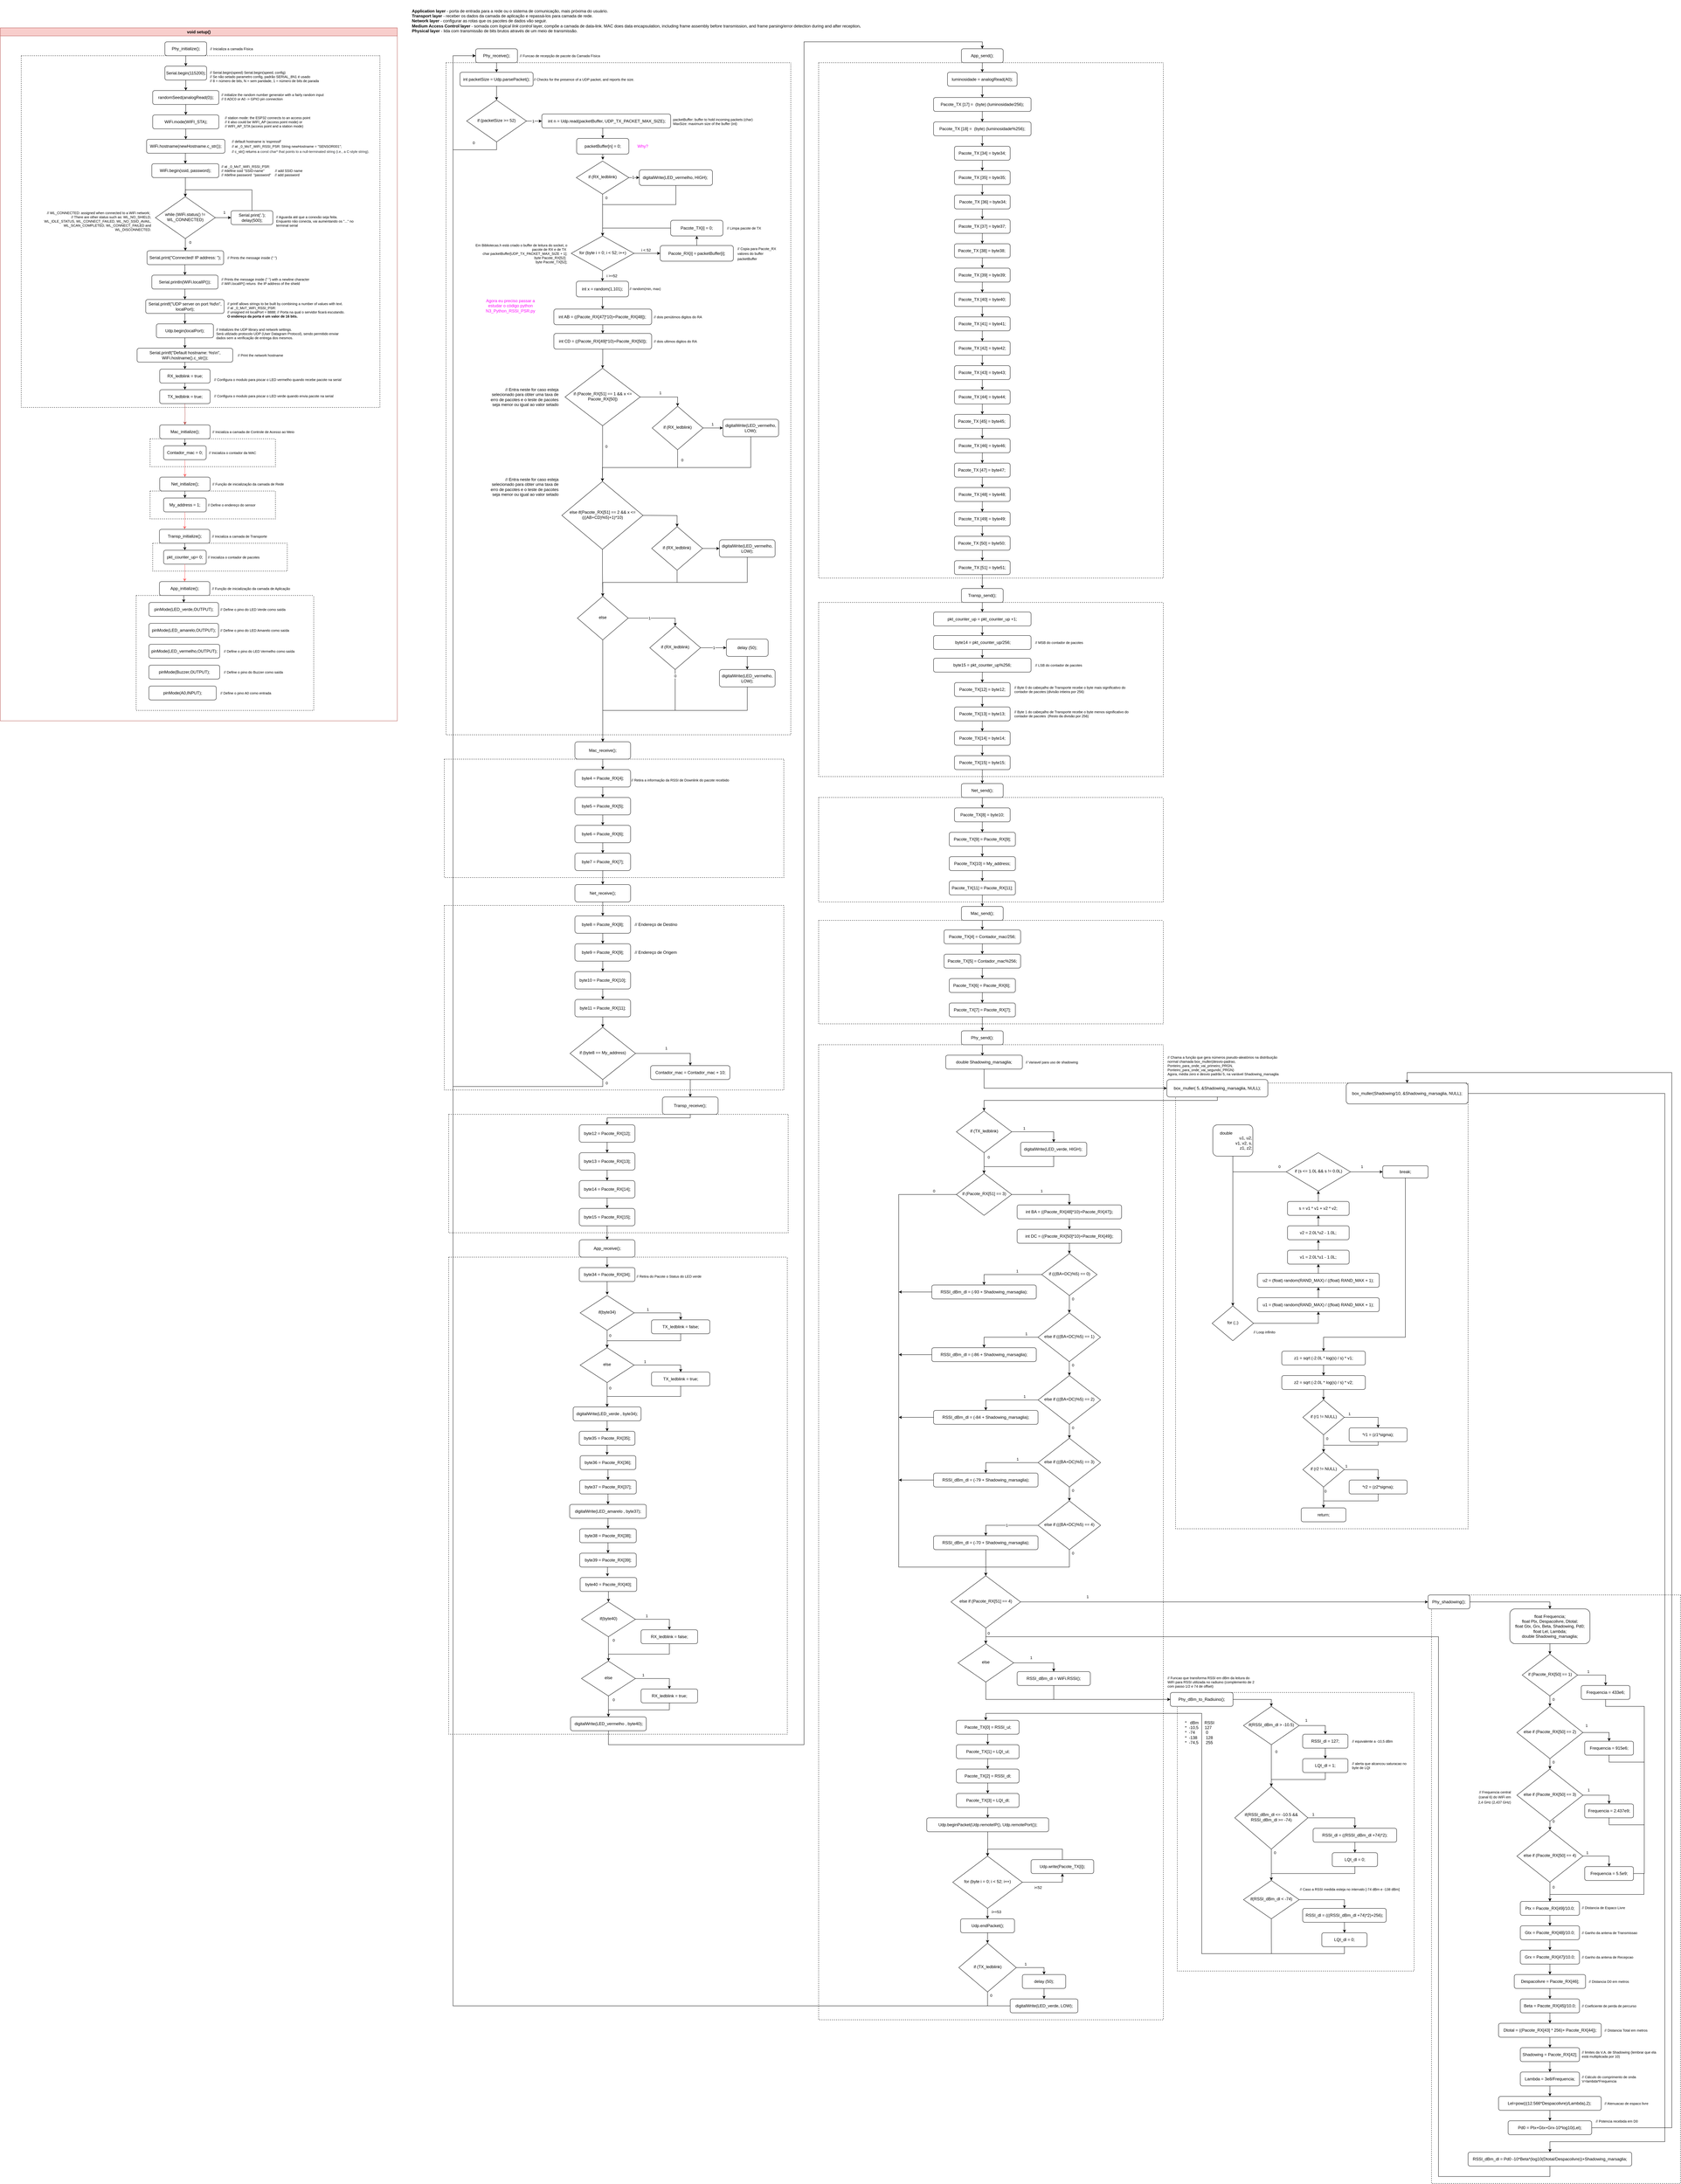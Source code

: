 <mxfile version="21.6.8" type="device">
  <diagram id="C5RBs43oDa-KdzZeNtuy" name="Page-1">
    <mxGraphModel dx="3311" dy="1321" grid="1" gridSize="10" guides="1" tooltips="1" connect="1" arrows="1" fold="1" page="1" pageScale="1" pageWidth="827" pageHeight="1169" background="#ffffff" math="0" shadow="0">
      <root>
        <mxCell id="WIyWlLk6GJQsqaUBKTNV-0" />
        <mxCell id="WIyWlLk6GJQsqaUBKTNV-1" parent="WIyWlLk6GJQsqaUBKTNV-0" />
        <mxCell id="dzZ90GKYKE3-cimRZunW-108" value="" style="swimlane;startSize=0;dashed=1;" parent="WIyWlLk6GJQsqaUBKTNV-1" vertex="1">
          <mxGeometry x="2605.02" y="3140" width="840" height="1280" as="geometry" />
        </mxCell>
        <mxCell id="dzZ90GKYKE3-cimRZunW-118" style="edgeStyle=orthogonalEdgeStyle;rounded=0;orthogonalLoop=1;jettySize=auto;html=1;entryX=0.5;entryY=0;entryDx=0;entryDy=0;" parent="dzZ90GKYKE3-cimRZunW-108" source="dzZ90GKYKE3-cimRZunW-109" target="dzZ90GKYKE3-cimRZunW-110" edge="1">
          <mxGeometry relative="1" as="geometry" />
        </mxCell>
        <mxCell id="dzZ90GKYKE3-cimRZunW-109" value="&lt;div&gt;&amp;nbsp; &amp;nbsp; &amp;nbsp;double&amp;nbsp; &amp;nbsp; &amp;nbsp; &amp;nbsp; &amp;nbsp; &amp;nbsp; &amp;nbsp; &amp;nbsp; &amp;nbsp;&lt;/div&gt;&lt;div&gt;u1, u2,&lt;/div&gt;&lt;div&gt;v1, v2, s,&lt;/div&gt;&lt;div&gt;z1, z2;&lt;/div&gt;" style="rounded=1;whiteSpace=wrap;html=1;fontSize=12;glass=0;strokeWidth=1;shadow=0;align=right;" parent="dzZ90GKYKE3-cimRZunW-108" vertex="1">
          <mxGeometry x="106.97" y="120" width="115" height="90" as="geometry" />
        </mxCell>
        <mxCell id="dzZ90GKYKE3-cimRZunW-119" style="edgeStyle=orthogonalEdgeStyle;rounded=0;orthogonalLoop=1;jettySize=auto;html=1;entryX=0.5;entryY=1;entryDx=0;entryDy=0;" parent="dzZ90GKYKE3-cimRZunW-108" source="dzZ90GKYKE3-cimRZunW-110" target="dzZ90GKYKE3-cimRZunW-112" edge="1">
          <mxGeometry relative="1" as="geometry" />
        </mxCell>
        <mxCell id="dzZ90GKYKE3-cimRZunW-110" value="&lt;font style=&quot;font-size: 12px;&quot;&gt;for (;;)&lt;/font&gt;" style="rhombus;whiteSpace=wrap;html=1;shadow=0;fontFamily=Helvetica;fontSize=10;align=center;strokeWidth=1;spacing=6;spacingTop=-4;" parent="dzZ90GKYKE3-cimRZunW-108" vertex="1">
          <mxGeometry x="104.98" y="640" width="118.99" height="100" as="geometry" />
        </mxCell>
        <mxCell id="dzZ90GKYKE3-cimRZunW-127" style="edgeStyle=orthogonalEdgeStyle;rounded=0;orthogonalLoop=1;jettySize=auto;html=1;endArrow=none;endFill=0;" parent="dzZ90GKYKE3-cimRZunW-108" source="dzZ90GKYKE3-cimRZunW-111" edge="1">
          <mxGeometry relative="1" as="geometry">
            <mxPoint x="164.97" y="255" as="targetPoint" />
          </mxGeometry>
        </mxCell>
        <mxCell id="dzZ90GKYKE3-cimRZunW-128" value="0" style="edgeLabel;html=1;align=center;verticalAlign=middle;resizable=0;points=[];" parent="dzZ90GKYKE3-cimRZunW-127" vertex="1" connectable="0">
          <mxGeometry x="-0.743" y="-1" relative="1" as="geometry">
            <mxPoint y="-14" as="offset" />
          </mxGeometry>
        </mxCell>
        <mxCell id="dzZ90GKYKE3-cimRZunW-137" style="edgeStyle=orthogonalEdgeStyle;rounded=0;orthogonalLoop=1;jettySize=auto;html=1;entryX=0;entryY=0.5;entryDx=0;entryDy=0;" parent="dzZ90GKYKE3-cimRZunW-108" source="dzZ90GKYKE3-cimRZunW-111" target="dzZ90GKYKE3-cimRZunW-136" edge="1">
          <mxGeometry relative="1" as="geometry" />
        </mxCell>
        <mxCell id="dzZ90GKYKE3-cimRZunW-138" value="1" style="edgeLabel;html=1;align=center;verticalAlign=middle;resizable=0;points=[];" parent="dzZ90GKYKE3-cimRZunW-137" vertex="1" connectable="0">
          <mxGeometry x="-0.274" y="-1" relative="1" as="geometry">
            <mxPoint x="-1" y="-16" as="offset" />
          </mxGeometry>
        </mxCell>
        <mxCell id="dzZ90GKYKE3-cimRZunW-111" value="&lt;font style=&quot;font-size: 12px;&quot;&gt;if (s &amp;lt;= 1.0L &amp;amp;&amp;amp; s != 0.0L)&lt;/font&gt;" style="rhombus;whiteSpace=wrap;html=1;shadow=0;fontFamily=Helvetica;fontSize=10;align=center;strokeWidth=1;spacing=6;spacingTop=-4;" parent="dzZ90GKYKE3-cimRZunW-108" vertex="1">
          <mxGeometry x="317.72" y="200" width="184.5" height="110" as="geometry" />
        </mxCell>
        <mxCell id="dzZ90GKYKE3-cimRZunW-120" style="edgeStyle=orthogonalEdgeStyle;rounded=0;orthogonalLoop=1;jettySize=auto;html=1;entryX=0.5;entryY=1;entryDx=0;entryDy=0;" parent="dzZ90GKYKE3-cimRZunW-108" source="dzZ90GKYKE3-cimRZunW-112" target="dzZ90GKYKE3-cimRZunW-113" edge="1">
          <mxGeometry relative="1" as="geometry" />
        </mxCell>
        <mxCell id="dzZ90GKYKE3-cimRZunW-112" value="u1 = (float) random(RAND_MAX) / ((float) RAND_MAX + 1);" style="rounded=1;whiteSpace=wrap;html=1;fontSize=12;glass=0;strokeWidth=1;shadow=0;" parent="dzZ90GKYKE3-cimRZunW-108" vertex="1">
          <mxGeometry x="234.97" y="616.5" width="350" height="40" as="geometry" />
        </mxCell>
        <mxCell id="dzZ90GKYKE3-cimRZunW-121" style="edgeStyle=orthogonalEdgeStyle;rounded=0;orthogonalLoop=1;jettySize=auto;html=1;entryX=0.5;entryY=1;entryDx=0;entryDy=0;" parent="dzZ90GKYKE3-cimRZunW-108" source="dzZ90GKYKE3-cimRZunW-113" target="dzZ90GKYKE3-cimRZunW-114" edge="1">
          <mxGeometry relative="1" as="geometry" />
        </mxCell>
        <mxCell id="dzZ90GKYKE3-cimRZunW-113" value="u2 = (float) random(RAND_MAX) / ((float) RAND_MAX + 1);" style="rounded=1;whiteSpace=wrap;html=1;fontSize=12;glass=0;strokeWidth=1;shadow=0;" parent="dzZ90GKYKE3-cimRZunW-108" vertex="1">
          <mxGeometry x="234.97" y="546.5" width="350" height="40" as="geometry" />
        </mxCell>
        <mxCell id="dzZ90GKYKE3-cimRZunW-122" style="edgeStyle=orthogonalEdgeStyle;rounded=0;orthogonalLoop=1;jettySize=auto;html=1;entryX=0.5;entryY=1;entryDx=0;entryDy=0;" parent="dzZ90GKYKE3-cimRZunW-108" source="dzZ90GKYKE3-cimRZunW-114" target="dzZ90GKYKE3-cimRZunW-115" edge="1">
          <mxGeometry relative="1" as="geometry" />
        </mxCell>
        <mxCell id="dzZ90GKYKE3-cimRZunW-114" value="v1 = 2.0L*u1 - 1.0L;" style="rounded=1;whiteSpace=wrap;html=1;fontSize=12;glass=0;strokeWidth=1;shadow=0;" parent="dzZ90GKYKE3-cimRZunW-108" vertex="1">
          <mxGeometry x="321.47" y="480" width="177" height="40" as="geometry" />
        </mxCell>
        <mxCell id="dzZ90GKYKE3-cimRZunW-125" style="edgeStyle=orthogonalEdgeStyle;rounded=0;orthogonalLoop=1;jettySize=auto;html=1;entryX=0.5;entryY=1;entryDx=0;entryDy=0;" parent="dzZ90GKYKE3-cimRZunW-108" source="dzZ90GKYKE3-cimRZunW-115" target="dzZ90GKYKE3-cimRZunW-116" edge="1">
          <mxGeometry relative="1" as="geometry" />
        </mxCell>
        <mxCell id="dzZ90GKYKE3-cimRZunW-115" value="v2 = 2.0L*u2 - 1.0L;" style="rounded=1;whiteSpace=wrap;html=1;fontSize=12;glass=0;strokeWidth=1;shadow=0;" parent="dzZ90GKYKE3-cimRZunW-108" vertex="1">
          <mxGeometry x="321.47" y="410" width="177" height="40" as="geometry" />
        </mxCell>
        <mxCell id="dzZ90GKYKE3-cimRZunW-126" style="edgeStyle=orthogonalEdgeStyle;rounded=0;orthogonalLoop=1;jettySize=auto;html=1;entryX=0.5;entryY=1;entryDx=0;entryDy=0;" parent="dzZ90GKYKE3-cimRZunW-108" source="dzZ90GKYKE3-cimRZunW-116" target="dzZ90GKYKE3-cimRZunW-111" edge="1">
          <mxGeometry relative="1" as="geometry" />
        </mxCell>
        <mxCell id="dzZ90GKYKE3-cimRZunW-116" value="s = v1 * v1 + v2 * v2;" style="rounded=1;whiteSpace=wrap;html=1;fontSize=12;glass=0;strokeWidth=1;shadow=0;" parent="dzZ90GKYKE3-cimRZunW-108" vertex="1">
          <mxGeometry x="321.47" y="340" width="177" height="40" as="geometry" />
        </mxCell>
        <mxCell id="dzZ90GKYKE3-cimRZunW-129" value="// Loop infinito" style="text;html=1;strokeColor=none;fillColor=none;align=left;verticalAlign=middle;whiteSpace=wrap;rounded=0;fontSize=10;" parent="dzZ90GKYKE3-cimRZunW-108" vertex="1">
          <mxGeometry x="221.97" y="700" width="183.01" height="30" as="geometry" />
        </mxCell>
        <mxCell id="dzZ90GKYKE3-cimRZunW-140" style="edgeStyle=orthogonalEdgeStyle;rounded=0;orthogonalLoop=1;jettySize=auto;html=1;" parent="dzZ90GKYKE3-cimRZunW-108" source="dzZ90GKYKE3-cimRZunW-130" target="dzZ90GKYKE3-cimRZunW-131" edge="1">
          <mxGeometry relative="1" as="geometry" />
        </mxCell>
        <mxCell id="dzZ90GKYKE3-cimRZunW-130" value="z1 = sqrt (-2.0L * log(s) / s) * v1;" style="rounded=1;whiteSpace=wrap;html=1;fontSize=12;glass=0;strokeWidth=1;shadow=0;" parent="dzZ90GKYKE3-cimRZunW-108" vertex="1">
          <mxGeometry x="304.98" y="770" width="240.01" height="40" as="geometry" />
        </mxCell>
        <mxCell id="dzZ90GKYKE3-cimRZunW-142" style="edgeStyle=orthogonalEdgeStyle;rounded=0;orthogonalLoop=1;jettySize=auto;html=1;entryX=0.5;entryY=0;entryDx=0;entryDy=0;" parent="dzZ90GKYKE3-cimRZunW-108" source="dzZ90GKYKE3-cimRZunW-131" target="dzZ90GKYKE3-cimRZunW-132" edge="1">
          <mxGeometry relative="1" as="geometry" />
        </mxCell>
        <mxCell id="dzZ90GKYKE3-cimRZunW-131" value="z2 = sqrt (-2.0L * log(s) / s) * v2;" style="rounded=1;whiteSpace=wrap;html=1;fontSize=12;glass=0;strokeWidth=1;shadow=0;" parent="dzZ90GKYKE3-cimRZunW-108" vertex="1">
          <mxGeometry x="304.98" y="840" width="240.01" height="40" as="geometry" />
        </mxCell>
        <mxCell id="dzZ90GKYKE3-cimRZunW-143" style="edgeStyle=orthogonalEdgeStyle;rounded=0;orthogonalLoop=1;jettySize=auto;html=1;entryX=0.5;entryY=0;entryDx=0;entryDy=0;" parent="dzZ90GKYKE3-cimRZunW-108" source="dzZ90GKYKE3-cimRZunW-132" target="dzZ90GKYKE3-cimRZunW-134" edge="1">
          <mxGeometry relative="1" as="geometry" />
        </mxCell>
        <mxCell id="dzZ90GKYKE3-cimRZunW-144" value="1" style="edgeLabel;html=1;align=center;verticalAlign=middle;resizable=0;points=[];" parent="dzZ90GKYKE3-cimRZunW-143" vertex="1" connectable="0">
          <mxGeometry x="0.091" y="-1" relative="1" as="geometry">
            <mxPoint x="-55" y="-11" as="offset" />
          </mxGeometry>
        </mxCell>
        <mxCell id="dzZ90GKYKE3-cimRZunW-145" style="edgeStyle=orthogonalEdgeStyle;rounded=0;orthogonalLoop=1;jettySize=auto;html=1;entryX=0.5;entryY=0;entryDx=0;entryDy=0;" parent="dzZ90GKYKE3-cimRZunW-108" source="dzZ90GKYKE3-cimRZunW-132" target="dzZ90GKYKE3-cimRZunW-133" edge="1">
          <mxGeometry relative="1" as="geometry" />
        </mxCell>
        <mxCell id="dzZ90GKYKE3-cimRZunW-149" value="0" style="edgeLabel;html=1;align=center;verticalAlign=middle;resizable=0;points=[];" parent="dzZ90GKYKE3-cimRZunW-145" vertex="1" connectable="0">
          <mxGeometry x="-0.47" y="-1" relative="1" as="geometry">
            <mxPoint x="11" y="-3" as="offset" />
          </mxGeometry>
        </mxCell>
        <mxCell id="dzZ90GKYKE3-cimRZunW-132" value="&lt;font style=&quot;font-size: 12px;&quot;&gt;if (r1 != NULL)&lt;/font&gt;" style="rhombus;whiteSpace=wrap;html=1;shadow=0;fontFamily=Helvetica;fontSize=10;align=center;strokeWidth=1;spacing=6;spacingTop=-4;" parent="dzZ90GKYKE3-cimRZunW-108" vertex="1">
          <mxGeometry x="365.49" y="910" width="118.99" height="100" as="geometry" />
        </mxCell>
        <mxCell id="dzZ90GKYKE3-cimRZunW-147" style="edgeStyle=orthogonalEdgeStyle;rounded=0;orthogonalLoop=1;jettySize=auto;html=1;entryX=0.5;entryY=0;entryDx=0;entryDy=0;" parent="dzZ90GKYKE3-cimRZunW-108" source="dzZ90GKYKE3-cimRZunW-133" target="dzZ90GKYKE3-cimRZunW-135" edge="1">
          <mxGeometry relative="1" as="geometry" />
        </mxCell>
        <mxCell id="dzZ90GKYKE3-cimRZunW-148" value="1" style="edgeLabel;html=1;align=center;verticalAlign=middle;resizable=0;points=[];" parent="dzZ90GKYKE3-cimRZunW-147" vertex="1" connectable="0">
          <mxGeometry x="-0.019" y="2" relative="1" as="geometry">
            <mxPoint x="-57" y="-8" as="offset" />
          </mxGeometry>
        </mxCell>
        <mxCell id="dzZ90GKYKE3-cimRZunW-153" style="edgeStyle=orthogonalEdgeStyle;rounded=0;orthogonalLoop=1;jettySize=auto;html=1;entryX=0.5;entryY=0;entryDx=0;entryDy=0;" parent="dzZ90GKYKE3-cimRZunW-108" source="dzZ90GKYKE3-cimRZunW-133" target="dzZ90GKYKE3-cimRZunW-152" edge="1">
          <mxGeometry relative="1" as="geometry" />
        </mxCell>
        <mxCell id="dzZ90GKYKE3-cimRZunW-155" value="0" style="edgeLabel;html=1;align=center;verticalAlign=middle;resizable=0;points=[];" parent="dzZ90GKYKE3-cimRZunW-153" vertex="1" connectable="0">
          <mxGeometry x="-0.593" y="1" relative="1" as="geometry">
            <mxPoint x="4" as="offset" />
          </mxGeometry>
        </mxCell>
        <mxCell id="dzZ90GKYKE3-cimRZunW-133" value="&lt;font style=&quot;font-size: 12px;&quot;&gt;if (r2 != NULL)&lt;/font&gt;" style="rhombus;whiteSpace=wrap;html=1;shadow=0;fontFamily=Helvetica;fontSize=10;align=center;strokeWidth=1;spacing=6;spacingTop=-4;" parent="dzZ90GKYKE3-cimRZunW-108" vertex="1">
          <mxGeometry x="365.49" y="1060" width="118.99" height="100" as="geometry" />
        </mxCell>
        <mxCell id="dzZ90GKYKE3-cimRZunW-146" style="edgeStyle=orthogonalEdgeStyle;rounded=0;orthogonalLoop=1;jettySize=auto;html=1;entryX=0.5;entryY=0;entryDx=0;entryDy=0;" parent="dzZ90GKYKE3-cimRZunW-108" source="dzZ90GKYKE3-cimRZunW-134" target="dzZ90GKYKE3-cimRZunW-133" edge="1">
          <mxGeometry relative="1" as="geometry">
            <Array as="points">
              <mxPoint x="581.98" y="1040" />
              <mxPoint x="424.98" y="1040" />
            </Array>
          </mxGeometry>
        </mxCell>
        <mxCell id="dzZ90GKYKE3-cimRZunW-134" value="*r1 = (z1*sigma);" style="rounded=1;whiteSpace=wrap;html=1;fontSize=12;glass=0;strokeWidth=1;shadow=0;" parent="dzZ90GKYKE3-cimRZunW-108" vertex="1">
          <mxGeometry x="498.47" y="990" width="166.51" height="40" as="geometry" />
        </mxCell>
        <mxCell id="dzZ90GKYKE3-cimRZunW-154" style="edgeStyle=orthogonalEdgeStyle;rounded=0;orthogonalLoop=1;jettySize=auto;html=1;" parent="dzZ90GKYKE3-cimRZunW-108" source="dzZ90GKYKE3-cimRZunW-135" edge="1">
          <mxGeometry relative="1" as="geometry">
            <mxPoint x="424.98" y="1220" as="targetPoint" />
            <Array as="points">
              <mxPoint x="582" y="1200" />
              <mxPoint x="425" y="1200" />
            </Array>
          </mxGeometry>
        </mxCell>
        <mxCell id="dzZ90GKYKE3-cimRZunW-135" value="*r2 = (z2*sigma);" style="rounded=1;whiteSpace=wrap;html=1;fontSize=12;glass=0;strokeWidth=1;shadow=0;" parent="dzZ90GKYKE3-cimRZunW-108" vertex="1">
          <mxGeometry x="498.47" y="1140" width="166.51" height="40" as="geometry" />
        </mxCell>
        <mxCell id="dzZ90GKYKE3-cimRZunW-139" style="edgeStyle=orthogonalEdgeStyle;rounded=0;orthogonalLoop=1;jettySize=auto;html=1;entryX=0.5;entryY=0;entryDx=0;entryDy=0;" parent="dzZ90GKYKE3-cimRZunW-108" source="dzZ90GKYKE3-cimRZunW-136" target="dzZ90GKYKE3-cimRZunW-130" edge="1">
          <mxGeometry relative="1" as="geometry">
            <Array as="points">
              <mxPoint x="659.98" y="730" />
              <mxPoint x="424.98" y="730" />
            </Array>
          </mxGeometry>
        </mxCell>
        <mxCell id="dzZ90GKYKE3-cimRZunW-136" value="break;" style="rounded=1;whiteSpace=wrap;html=1;fontSize=12;glass=0;strokeWidth=1;shadow=0;" parent="dzZ90GKYKE3-cimRZunW-108" vertex="1">
          <mxGeometry x="594.98" y="237.5" width="130.01" height="35" as="geometry" />
        </mxCell>
        <mxCell id="dzZ90GKYKE3-cimRZunW-103" value="box_muller(Shadowing/10, &amp;amp;Shadowing_marsaglia, NULL);" style="rounded=1;whiteSpace=wrap;html=1;fontSize=12;glass=0;strokeWidth=1;shadow=0;" parent="dzZ90GKYKE3-cimRZunW-108" vertex="1">
          <mxGeometry x="490" width="350" height="60" as="geometry" />
        </mxCell>
        <mxCell id="dzZ90GKYKE3-cimRZunW-152" value="return;" style="rounded=1;whiteSpace=wrap;html=1;fontSize=12;glass=0;strokeWidth=1;shadow=0;" parent="dzZ90GKYKE3-cimRZunW-108" vertex="1">
          <mxGeometry x="360.85" y="1220" width="128.27" height="40" as="geometry" />
        </mxCell>
        <mxCell id="dzZ90GKYKE3-cimRZunW-3" value="" style="swimlane;startSize=0;dashed=1;" parent="WIyWlLk6GJQsqaUBKTNV-1" vertex="1">
          <mxGeometry x="2610" y="4890" width="680" height="800" as="geometry" />
        </mxCell>
        <mxCell id="dzZ90GKYKE3-cimRZunW-1" value="&lt;div&gt;&lt;span style=&quot;background-color: initial;&quot;&gt;*&amp;nbsp; &amp;nbsp;dBm&amp;nbsp; &amp;nbsp; &amp;nbsp;RSSI&amp;nbsp;&amp;nbsp;&lt;/span&gt;&lt;br&gt;&lt;/div&gt;&lt;div&gt;*&amp;nbsp; -10,5&amp;nbsp; &lt;span style=&quot;white-space: pre;&quot;&gt;&#x9;&lt;/span&gt;&amp;nbsp;127&lt;/div&gt;&lt;div&gt;*&amp;nbsp; -74&amp;nbsp; &amp;nbsp; &amp;nbsp;&lt;span style=&quot;white-space: pre;&quot;&gt;&#x9;&lt;/span&gt;&amp;nbsp; 0&lt;/div&gt;&lt;div&gt;*&amp;nbsp; -138&amp;nbsp; &amp;nbsp; &lt;span style=&quot;white-space: pre;&quot;&gt;&#x9;&lt;/span&gt;&amp;nbsp; 128&lt;/div&gt;&lt;div&gt;*&amp;nbsp; -74,5&amp;nbsp; &lt;span style=&quot;white-space: pre;&quot;&gt;&#x9;&lt;/span&gt;&amp;nbsp;&amp;nbsp;255&lt;/div&gt;" style="text;html=1;strokeColor=none;fillColor=none;align=left;verticalAlign=middle;whiteSpace=wrap;rounded=0;" parent="dzZ90GKYKE3-cimRZunW-3" vertex="1">
          <mxGeometry x="20" y="70" width="100" height="90" as="geometry" />
        </mxCell>
        <mxCell id="dzZ90GKYKE3-cimRZunW-8" style="edgeStyle=orthogonalEdgeStyle;rounded=0;orthogonalLoop=1;jettySize=auto;html=1;entryX=0.5;entryY=0;entryDx=0;entryDy=0;" parent="dzZ90GKYKE3-cimRZunW-3" source="dzZ90GKYKE3-cimRZunW-4" target="dzZ90GKYKE3-cimRZunW-6" edge="1">
          <mxGeometry relative="1" as="geometry" />
        </mxCell>
        <mxCell id="dzZ90GKYKE3-cimRZunW-16" value="1" style="edgeLabel;html=1;align=center;verticalAlign=middle;resizable=0;points=[];" parent="dzZ90GKYKE3-cimRZunW-8" vertex="1" connectable="0">
          <mxGeometry x="-0.327" y="-4" relative="1" as="geometry">
            <mxPoint x="-14" y="-19" as="offset" />
          </mxGeometry>
        </mxCell>
        <mxCell id="dzZ90GKYKE3-cimRZunW-14" style="edgeStyle=orthogonalEdgeStyle;rounded=0;orthogonalLoop=1;jettySize=auto;html=1;exitX=0.5;exitY=1;exitDx=0;exitDy=0;" parent="dzZ90GKYKE3-cimRZunW-3" source="dzZ90GKYKE3-cimRZunW-4" target="dzZ90GKYKE3-cimRZunW-12" edge="1">
          <mxGeometry relative="1" as="geometry" />
        </mxCell>
        <mxCell id="dzZ90GKYKE3-cimRZunW-17" value="0" style="edgeLabel;html=1;align=center;verticalAlign=middle;resizable=0;points=[];" parent="dzZ90GKYKE3-cimRZunW-14" vertex="1" connectable="0">
          <mxGeometry x="-0.6" relative="1" as="geometry">
            <mxPoint x="14" y="-4" as="offset" />
          </mxGeometry>
        </mxCell>
        <mxCell id="dzZ90GKYKE3-cimRZunW-4" value="&lt;font style=&quot;font-size: 12px;&quot;&gt;if(RSSI_dBm_dl &amp;gt; -10.5)&lt;br&gt;&lt;/font&gt;" style="rhombus;whiteSpace=wrap;html=1;shadow=0;fontFamily=Helvetica;fontSize=10;align=center;strokeWidth=1;spacing=6;spacingTop=-4;" parent="dzZ90GKYKE3-cimRZunW-3" vertex="1">
          <mxGeometry x="190" y="40" width="160" height="110" as="geometry" />
        </mxCell>
        <mxCell id="dzZ90GKYKE3-cimRZunW-9" style="edgeStyle=orthogonalEdgeStyle;rounded=0;orthogonalLoop=1;jettySize=auto;html=1;entryX=0.5;entryY=0;entryDx=0;entryDy=0;" parent="dzZ90GKYKE3-cimRZunW-3" source="dzZ90GKYKE3-cimRZunW-6" target="dzZ90GKYKE3-cimRZunW-7" edge="1">
          <mxGeometry relative="1" as="geometry" />
        </mxCell>
        <mxCell id="dzZ90GKYKE3-cimRZunW-6" value="RSSI_dl = 127;" style="rounded=1;whiteSpace=wrap;html=1;fontSize=12;glass=0;strokeWidth=1;shadow=0;" parent="dzZ90GKYKE3-cimRZunW-3" vertex="1">
          <mxGeometry x="360" y="120" width="130" height="40" as="geometry" />
        </mxCell>
        <mxCell id="dzZ90GKYKE3-cimRZunW-15" style="edgeStyle=orthogonalEdgeStyle;rounded=0;orthogonalLoop=1;jettySize=auto;html=1;entryX=0.5;entryY=0;entryDx=0;entryDy=0;" parent="dzZ90GKYKE3-cimRZunW-3" source="dzZ90GKYKE3-cimRZunW-7" target="dzZ90GKYKE3-cimRZunW-12" edge="1">
          <mxGeometry relative="1" as="geometry">
            <Array as="points">
              <mxPoint x="425" y="250" />
              <mxPoint x="270" y="250" />
            </Array>
          </mxGeometry>
        </mxCell>
        <mxCell id="dzZ90GKYKE3-cimRZunW-7" value="LQI_dl = 1;" style="rounded=1;whiteSpace=wrap;html=1;fontSize=12;glass=0;strokeWidth=1;shadow=0;" parent="dzZ90GKYKE3-cimRZunW-3" vertex="1">
          <mxGeometry x="360" y="190" width="130" height="40" as="geometry" />
        </mxCell>
        <mxCell id="dzZ90GKYKE3-cimRZunW-10" value="// equivalente a -10,5 dBm&amp;nbsp;" style="text;html=1;strokeColor=none;fillColor=none;align=left;verticalAlign=middle;whiteSpace=wrap;rounded=0;fontSize=10;" parent="dzZ90GKYKE3-cimRZunW-3" vertex="1">
          <mxGeometry x="500" y="120" width="160" height="40" as="geometry" />
        </mxCell>
        <mxCell id="dzZ90GKYKE3-cimRZunW-11" value="// alerta que alcancou saturacao no byte de LQI" style="text;html=1;strokeColor=none;fillColor=none;align=left;verticalAlign=middle;whiteSpace=wrap;rounded=0;fontSize=10;" parent="dzZ90GKYKE3-cimRZunW-3" vertex="1">
          <mxGeometry x="500" y="190" width="160" height="40" as="geometry" />
        </mxCell>
        <mxCell id="dzZ90GKYKE3-cimRZunW-20" style="edgeStyle=orthogonalEdgeStyle;rounded=0;orthogonalLoop=1;jettySize=auto;html=1;entryX=0.5;entryY=0;entryDx=0;entryDy=0;" parent="dzZ90GKYKE3-cimRZunW-3" source="dzZ90GKYKE3-cimRZunW-12" target="dzZ90GKYKE3-cimRZunW-18" edge="1">
          <mxGeometry relative="1" as="geometry" />
        </mxCell>
        <mxCell id="dzZ90GKYKE3-cimRZunW-25" value="1" style="edgeLabel;html=1;align=center;verticalAlign=middle;resizable=0;points=[];" parent="dzZ90GKYKE3-cimRZunW-20" vertex="1" connectable="0">
          <mxGeometry x="-0.646" relative="1" as="geometry">
            <mxPoint x="-14" y="-10" as="offset" />
          </mxGeometry>
        </mxCell>
        <mxCell id="dzZ90GKYKE3-cimRZunW-22" style="edgeStyle=orthogonalEdgeStyle;rounded=0;orthogonalLoop=1;jettySize=auto;html=1;" parent="dzZ90GKYKE3-cimRZunW-3" source="dzZ90GKYKE3-cimRZunW-12" target="dzZ90GKYKE3-cimRZunW-13" edge="1">
          <mxGeometry relative="1" as="geometry" />
        </mxCell>
        <mxCell id="dzZ90GKYKE3-cimRZunW-24" value="0" style="edgeLabel;html=1;align=center;verticalAlign=middle;resizable=0;points=[];" parent="dzZ90GKYKE3-cimRZunW-22" vertex="1" connectable="0">
          <mxGeometry x="-0.654" y="-2" relative="1" as="geometry">
            <mxPoint x="12" y="-6" as="offset" />
          </mxGeometry>
        </mxCell>
        <mxCell id="dzZ90GKYKE3-cimRZunW-12" value="&lt;font style=&quot;font-size: 12px;&quot;&gt;if(RSSI_dBm_dl &amp;lt;= -10.5 &amp;amp;&amp;amp; RSSI_dBm_dl &amp;gt;= -74)&lt;br&gt;&lt;/font&gt;" style="rhombus;whiteSpace=wrap;html=1;shadow=0;fontFamily=Helvetica;fontSize=10;align=center;strokeWidth=1;spacing=6;spacingTop=-4;" parent="dzZ90GKYKE3-cimRZunW-3" vertex="1">
          <mxGeometry x="165" y="270" width="210" height="180" as="geometry" />
        </mxCell>
        <mxCell id="dzZ90GKYKE3-cimRZunW-30" style="edgeStyle=orthogonalEdgeStyle;rounded=0;orthogonalLoop=1;jettySize=auto;html=1;entryX=0.5;entryY=0;entryDx=0;entryDy=0;" parent="dzZ90GKYKE3-cimRZunW-3" source="dzZ90GKYKE3-cimRZunW-13" target="dzZ90GKYKE3-cimRZunW-27" edge="1">
          <mxGeometry relative="1" as="geometry" />
        </mxCell>
        <mxCell id="dzZ90GKYKE3-cimRZunW-33" style="edgeStyle=orthogonalEdgeStyle;rounded=0;orthogonalLoop=1;jettySize=auto;html=1;exitX=0.5;exitY=1;exitDx=0;exitDy=0;endArrow=none;endFill=0;" parent="dzZ90GKYKE3-cimRZunW-3" source="dzZ90GKYKE3-cimRZunW-13" edge="1">
          <mxGeometry relative="1" as="geometry">
            <mxPoint x="270.276" y="750" as="targetPoint" />
          </mxGeometry>
        </mxCell>
        <mxCell id="dzZ90GKYKE3-cimRZunW-13" value="&lt;font style=&quot;font-size: 12px;&quot;&gt;if(RSSI_dBm_dl &amp;lt; -74)&lt;br&gt;&lt;/font&gt;" style="rhombus;whiteSpace=wrap;html=1;shadow=0;fontFamily=Helvetica;fontSize=10;align=center;strokeWidth=1;spacing=6;spacingTop=-4;" parent="dzZ90GKYKE3-cimRZunW-3" vertex="1">
          <mxGeometry x="190" y="540" width="160" height="110" as="geometry" />
        </mxCell>
        <mxCell id="dzZ90GKYKE3-cimRZunW-21" style="edgeStyle=orthogonalEdgeStyle;rounded=0;orthogonalLoop=1;jettySize=auto;html=1;exitX=0.5;exitY=1;exitDx=0;exitDy=0;entryX=0.5;entryY=0;entryDx=0;entryDy=0;" parent="dzZ90GKYKE3-cimRZunW-3" source="dzZ90GKYKE3-cimRZunW-18" target="dzZ90GKYKE3-cimRZunW-19" edge="1">
          <mxGeometry relative="1" as="geometry" />
        </mxCell>
        <mxCell id="dzZ90GKYKE3-cimRZunW-18" value="RSSI_dl = ((RSSI_dBm_dl +74)*2);" style="rounded=1;whiteSpace=wrap;html=1;fontSize=12;glass=0;strokeWidth=1;shadow=0;" parent="dzZ90GKYKE3-cimRZunW-3" vertex="1">
          <mxGeometry x="390" y="390" width="240" height="40" as="geometry" />
        </mxCell>
        <mxCell id="dzZ90GKYKE3-cimRZunW-23" style="edgeStyle=orthogonalEdgeStyle;rounded=0;orthogonalLoop=1;jettySize=auto;html=1;entryX=0.5;entryY=0;entryDx=0;entryDy=0;" parent="dzZ90GKYKE3-cimRZunW-3" source="dzZ90GKYKE3-cimRZunW-19" target="dzZ90GKYKE3-cimRZunW-13" edge="1">
          <mxGeometry relative="1" as="geometry">
            <Array as="points">
              <mxPoint x="510" y="520" />
              <mxPoint x="270" y="520" />
            </Array>
          </mxGeometry>
        </mxCell>
        <mxCell id="dzZ90GKYKE3-cimRZunW-19" value="LQI_dl = 0;" style="rounded=1;whiteSpace=wrap;html=1;fontSize=12;glass=0;strokeWidth=1;shadow=0;" parent="dzZ90GKYKE3-cimRZunW-3" vertex="1">
          <mxGeometry x="445" y="460" width="130" height="40" as="geometry" />
        </mxCell>
        <mxCell id="dzZ90GKYKE3-cimRZunW-31" style="edgeStyle=orthogonalEdgeStyle;rounded=0;orthogonalLoop=1;jettySize=auto;html=1;exitX=0.5;exitY=1;exitDx=0;exitDy=0;" parent="dzZ90GKYKE3-cimRZunW-3" source="dzZ90GKYKE3-cimRZunW-27" target="dzZ90GKYKE3-cimRZunW-29" edge="1">
          <mxGeometry relative="1" as="geometry" />
        </mxCell>
        <mxCell id="dzZ90GKYKE3-cimRZunW-27" value="RSSI_dl = (((RSSI_dBm_dl +74)*2)+256);" style="rounded=1;whiteSpace=wrap;html=1;fontSize=12;glass=0;strokeWidth=1;shadow=0;" parent="dzZ90GKYKE3-cimRZunW-3" vertex="1">
          <mxGeometry x="360" y="620" width="240" height="40" as="geometry" />
        </mxCell>
        <mxCell id="dzZ90GKYKE3-cimRZunW-28" value="// Caso a RSSI medida esteja no intervalo [-74 dBm e -138 dBm]" style="text;html=1;strokeColor=none;fillColor=none;align=left;verticalAlign=middle;whiteSpace=wrap;rounded=0;fontSize=10;" parent="dzZ90GKYKE3-cimRZunW-3" vertex="1">
          <mxGeometry x="350" y="540" width="310" height="50" as="geometry" />
        </mxCell>
        <mxCell id="dzZ90GKYKE3-cimRZunW-29" value="LQI_dl = 0;" style="rounded=1;whiteSpace=wrap;html=1;fontSize=12;glass=0;strokeWidth=1;shadow=0;" parent="dzZ90GKYKE3-cimRZunW-3" vertex="1">
          <mxGeometry x="415" y="690" width="130" height="40" as="geometry" />
        </mxCell>
        <mxCell id="w10u0I4R-5wKoDeYUzOQ-50" value="" style="swimlane;startSize=0;dashed=1;" parent="WIyWlLk6GJQsqaUBKTNV-1" vertex="1">
          <mxGeometry x="-710" y="190" width="1030" height="1010" as="geometry">
            <mxRectangle x="-190" y="170" width="50" height="40" as="alternateBounds" />
          </mxGeometry>
        </mxCell>
        <mxCell id="w10u0I4R-5wKoDeYUzOQ-2" style="edgeStyle=orthogonalEdgeStyle;rounded=0;orthogonalLoop=1;jettySize=auto;html=1;exitX=0.5;exitY=1;exitDx=0;exitDy=0;entryX=0.5;entryY=0;entryDx=0;entryDy=0;" parent="WIyWlLk6GJQsqaUBKTNV-1" source="w10u0I4R-5wKoDeYUzOQ-0" edge="1">
          <mxGeometry relative="1" as="geometry">
            <mxPoint x="-237.5" y="220" as="targetPoint" />
          </mxGeometry>
        </mxCell>
        <mxCell id="w10u0I4R-5wKoDeYUzOQ-0" value="Phy_initialize();" style="rounded=1;whiteSpace=wrap;html=1;fontSize=12;glass=0;strokeWidth=1;shadow=0;" parent="WIyWlLk6GJQsqaUBKTNV-1" vertex="1">
          <mxGeometry x="-297.5" y="150" width="120" height="40" as="geometry" />
        </mxCell>
        <mxCell id="w10u0I4R-5wKoDeYUzOQ-5" value="" style="shape=image;verticalLabelPosition=bottom;labelBackgroundColor=default;verticalAlign=top;aspect=fixed;imageAspect=0;image=https://user-images.githubusercontent.com/58916022/220213432-7506cd64-24e6-46b8-ab33-38d8ec6e18b0.PNG;" parent="WIyWlLk6GJQsqaUBKTNV-1" vertex="1">
          <mxGeometry x="-466.19" y="2190" width="542.39" height="443" as="geometry" />
        </mxCell>
        <mxCell id="w10u0I4R-5wKoDeYUzOQ-11" value="&lt;div style=&quot;&quot;&gt;&lt;span style=&quot;background-color: initial; font-size: 10px;&quot;&gt;// default hostname is &#39;espressif&#39;&lt;/span&gt;&lt;br&gt;&lt;/div&gt;&lt;font style=&quot;font-size: 10px;&quot;&gt;&lt;span style=&quot;&quot;&gt;// at _0_MoT_WiFi_RSSI_PSR:&amp;nbsp;String newHostname = &quot;SENSOR001&quot;;&amp;nbsp; &lt;br&gt;//&amp;nbsp;&lt;/span&gt;&lt;span style=&quot;&quot;&gt;c_str()&amp;nbsp;returns a&amp;nbsp;&lt;/span&gt;&lt;code style=&quot;font-size: var(--_pr-code-fs); margin: 0px; padding: var(--su2) var(--su4); border: 0px; font-variant-numeric: inherit; font-variant-east-asian: inherit; font-variant-alternates: inherit; font-stretch: inherit; line-height: inherit; font-family: var(--ff-mono); font-optical-sizing: inherit; font-kerning: inherit; font-feature-settings: inherit; font-variation-settings: inherit; vertical-align: baseline; box-sizing: inherit; background-color: var(--black-075); color: rgb(35, 38, 41); border-radius: var(--br-sm);&quot;&gt;const char*&lt;/code&gt;&lt;span style=&quot;color: rgb(35, 38, 41); font-family: -apple-system, BlinkMacSystemFont, &amp;quot;Segoe UI Adjusted&amp;quot;, &amp;quot;Segoe UI&amp;quot;, &amp;quot;Liberation Sans&amp;quot;, sans-serif; background-color: rgb(255, 255, 255);&quot;&gt;&amp;nbsp;&lt;/span&gt;&lt;span style=&quot;color: rgb(35, 38, 41); background-color: rgb(255, 255, 255);&quot;&gt;&lt;font style=&quot;font-size: 10px;&quot;&gt;that points to a null-terminated string (i.e., a C-style string).&amp;nbsp;&lt;/font&gt;&lt;/span&gt;&lt;br&gt;&lt;/font&gt;" style="text;html=1;strokeColor=none;fillColor=none;align=left;verticalAlign=middle;whiteSpace=wrap;rounded=0;" parent="WIyWlLk6GJQsqaUBKTNV-1" vertex="1">
          <mxGeometry x="-107.5" y="427.5" width="467.5" height="45" as="geometry" />
        </mxCell>
        <mxCell id="EPr4zO7s-HdHdmdNWG8x-7" style="edgeStyle=orthogonalEdgeStyle;rounded=0;orthogonalLoop=1;jettySize=auto;html=1;exitX=0.5;exitY=1;exitDx=0;exitDy=0;entryX=0.5;entryY=0;entryDx=0;entryDy=0;fillColor=#f8cecc;strokeColor=#b85450;" parent="WIyWlLk6GJQsqaUBKTNV-1" target="EPr4zO7s-HdHdmdNWG8x-0" edge="1">
          <mxGeometry relative="1" as="geometry">
            <mxPoint x="-240.005" y="1189" as="sourcePoint" />
          </mxGeometry>
        </mxCell>
        <mxCell id="EPr4zO7s-HdHdmdNWG8x-4" style="edgeStyle=orthogonalEdgeStyle;rounded=0;orthogonalLoop=1;jettySize=auto;html=1;exitX=0.5;exitY=1;exitDx=0;exitDy=0;entryX=0.5;entryY=0;entryDx=0;entryDy=0;" parent="WIyWlLk6GJQsqaUBKTNV-1" source="EPr4zO7s-HdHdmdNWG8x-0" target="EPr4zO7s-HdHdmdNWG8x-3" edge="1">
          <mxGeometry relative="1" as="geometry" />
        </mxCell>
        <mxCell id="EPr4zO7s-HdHdmdNWG8x-0" value="Mac_initialize();" style="rounded=1;whiteSpace=wrap;html=1;fontSize=12;glass=0;strokeWidth=1;shadow=0;" parent="WIyWlLk6GJQsqaUBKTNV-1" vertex="1">
          <mxGeometry x="-312.35" y="1250" width="144.69" height="40" as="geometry" />
        </mxCell>
        <mxCell id="EPr4zO7s-HdHdmdNWG8x-1" value="// Inicializa a camada Física" style="text;html=1;strokeColor=none;fillColor=none;align=center;verticalAlign=middle;whiteSpace=wrap;rounded=0;fontSize=10;" parent="WIyWlLk6GJQsqaUBKTNV-1" vertex="1">
          <mxGeometry x="-176" y="155" width="140" height="30" as="geometry" />
        </mxCell>
        <mxCell id="EPr4zO7s-HdHdmdNWG8x-2" value="// Inicializa a camada de Controle de Acesso ao Meio" style="text;html=1;strokeColor=none;fillColor=none;align=left;verticalAlign=middle;whiteSpace=wrap;rounded=0;fontSize=10;" parent="WIyWlLk6GJQsqaUBKTNV-1" vertex="1">
          <mxGeometry x="-162.65" y="1255" width="262.65" height="30" as="geometry" />
        </mxCell>
        <mxCell id="EPr4zO7s-HdHdmdNWG8x-71" style="edgeStyle=orthogonalEdgeStyle;rounded=0;orthogonalLoop=1;jettySize=auto;html=1;entryX=0.5;entryY=0;entryDx=0;entryDy=0;strokeColor=#FF6666;" parent="WIyWlLk6GJQsqaUBKTNV-1" source="EPr4zO7s-HdHdmdNWG8x-3" target="EPr4zO7s-HdHdmdNWG8x-25" edge="1">
          <mxGeometry relative="1" as="geometry" />
        </mxCell>
        <mxCell id="EPr4zO7s-HdHdmdNWG8x-3" value="Contador_mac = 0;" style="rounded=1;whiteSpace=wrap;html=1;fontSize=12;glass=0;strokeWidth=1;shadow=0;" parent="WIyWlLk6GJQsqaUBKTNV-1" vertex="1">
          <mxGeometry x="-301.18" y="1310" width="122.35" height="40" as="geometry" />
        </mxCell>
        <mxCell id="EPr4zO7s-HdHdmdNWG8x-5" value="// Inicializa o contador da MAC" style="text;html=1;strokeColor=none;fillColor=none;align=left;verticalAlign=middle;whiteSpace=wrap;rounded=0;fontSize=10;" parent="WIyWlLk6GJQsqaUBKTNV-1" vertex="1">
          <mxGeometry x="-173.12" y="1315" width="230" height="30" as="geometry" />
        </mxCell>
        <mxCell id="EPr4zO7s-HdHdmdNWG8x-72" style="edgeStyle=orthogonalEdgeStyle;rounded=0;orthogonalLoop=1;jettySize=auto;html=1;entryX=0.5;entryY=0;entryDx=0;entryDy=0;" parent="WIyWlLk6GJQsqaUBKTNV-1" source="EPr4zO7s-HdHdmdNWG8x-25" target="EPr4zO7s-HdHdmdNWG8x-28" edge="1">
          <mxGeometry relative="1" as="geometry" />
        </mxCell>
        <mxCell id="EPr4zO7s-HdHdmdNWG8x-25" value="Net_initialize();" style="rounded=1;whiteSpace=wrap;html=1;fontSize=12;glass=0;strokeWidth=1;shadow=0;" parent="WIyWlLk6GJQsqaUBKTNV-1" vertex="1">
          <mxGeometry x="-312.35" y="1400" width="144.69" height="40" as="geometry" />
        </mxCell>
        <mxCell id="EPr4zO7s-HdHdmdNWG8x-26" value="// Função de inicialização da camada de Rede" style="text;html=1;strokeColor=none;fillColor=none;align=left;verticalAlign=middle;whiteSpace=wrap;rounded=0;fontSize=10;" parent="WIyWlLk6GJQsqaUBKTNV-1" vertex="1">
          <mxGeometry x="-162.65" y="1405" width="262.65" height="30" as="geometry" />
        </mxCell>
        <mxCell id="EPr4zO7s-HdHdmdNWG8x-27" value="" style="swimlane;startSize=0;dashed=1;" parent="WIyWlLk6GJQsqaUBKTNV-1" vertex="1">
          <mxGeometry x="-339.99" y="1440" width="359.99" height="80" as="geometry">
            <mxRectangle x="180.01" y="1420" width="50" height="40" as="alternateBounds" />
          </mxGeometry>
        </mxCell>
        <mxCell id="EPr4zO7s-HdHdmdNWG8x-28" value="My_address = 1;" style="rounded=1;whiteSpace=wrap;html=1;fontSize=12;glass=0;strokeWidth=1;shadow=0;" parent="EPr4zO7s-HdHdmdNWG8x-27" vertex="1">
          <mxGeometry x="38.81" y="20" width="122.35" height="40" as="geometry" />
        </mxCell>
        <mxCell id="EPr4zO7s-HdHdmdNWG8x-6" value="" style="swimlane;startSize=0;dashed=1;" parent="WIyWlLk6GJQsqaUBKTNV-1" vertex="1">
          <mxGeometry x="-339.99" y="1290" width="359.99" height="80" as="geometry">
            <mxRectangle x="180.01" y="1270" width="50" height="40" as="alternateBounds" />
          </mxGeometry>
        </mxCell>
        <mxCell id="EPr4zO7s-HdHdmdNWG8x-29" value="// Define o endereço do sensor" style="text;html=1;strokeColor=none;fillColor=none;align=left;verticalAlign=middle;whiteSpace=wrap;rounded=0;fontSize=10;" parent="WIyWlLk6GJQsqaUBKTNV-1" vertex="1">
          <mxGeometry x="-176" y="1465" width="230" height="30" as="geometry" />
        </mxCell>
        <mxCell id="EPr4zO7s-HdHdmdNWG8x-30" style="edgeStyle=orthogonalEdgeStyle;rounded=0;orthogonalLoop=1;jettySize=auto;html=1;exitX=0.5;exitY=1;exitDx=0;exitDy=0;entryX=0.5;entryY=0;entryDx=0;entryDy=0;" parent="WIyWlLk6GJQsqaUBKTNV-1" source="EPr4zO7s-HdHdmdNWG8x-31" target="EPr4zO7s-HdHdmdNWG8x-33" edge="1">
          <mxGeometry relative="1" as="geometry" />
        </mxCell>
        <mxCell id="EPr4zO7s-HdHdmdNWG8x-31" value="Serial.begin(115200);" style="rounded=1;whiteSpace=wrap;html=1;fontSize=12;glass=0;strokeWidth=1;shadow=0;" parent="WIyWlLk6GJQsqaUBKTNV-1" vertex="1">
          <mxGeometry x="-297.5" y="220" width="120" height="40" as="geometry" />
        </mxCell>
        <mxCell id="EPr4zO7s-HdHdmdNWG8x-32" style="edgeStyle=orthogonalEdgeStyle;rounded=0;orthogonalLoop=1;jettySize=auto;html=1;exitX=0.5;exitY=1;exitDx=0;exitDy=0;entryX=0.5;entryY=0;entryDx=0;entryDy=0;" parent="WIyWlLk6GJQsqaUBKTNV-1" source="EPr4zO7s-HdHdmdNWG8x-33" target="EPr4zO7s-HdHdmdNWG8x-36" edge="1">
          <mxGeometry relative="1" as="geometry" />
        </mxCell>
        <mxCell id="EPr4zO7s-HdHdmdNWG8x-33" value="randomSeed(analogRead(0));" style="rounded=1;whiteSpace=wrap;html=1;fontSize=12;glass=0;strokeWidth=1;shadow=0;" parent="WIyWlLk6GJQsqaUBKTNV-1" vertex="1">
          <mxGeometry x="-332.5" y="290" width="190" height="40" as="geometry" />
        </mxCell>
        <mxCell id="EPr4zO7s-HdHdmdNWG8x-34" value="// initialize the random number generator with a fairly random input&lt;br style=&quot;font-size: 10px;&quot;&gt;// 0 ADC0 or A0 -&amp;gt; GPIO pin connection" style="text;html=1;strokeColor=none;fillColor=none;align=left;verticalAlign=middle;whiteSpace=wrap;rounded=0;fontSize=10;" parent="WIyWlLk6GJQsqaUBKTNV-1" vertex="1">
          <mxGeometry x="-137.5" y="285" width="300" height="45" as="geometry" />
        </mxCell>
        <mxCell id="EPr4zO7s-HdHdmdNWG8x-35" style="edgeStyle=orthogonalEdgeStyle;rounded=0;orthogonalLoop=1;jettySize=auto;html=1;exitX=0.5;exitY=1;exitDx=0;exitDy=0;" parent="WIyWlLk6GJQsqaUBKTNV-1" source="EPr4zO7s-HdHdmdNWG8x-36" target="EPr4zO7s-HdHdmdNWG8x-39" edge="1">
          <mxGeometry relative="1" as="geometry" />
        </mxCell>
        <mxCell id="EPr4zO7s-HdHdmdNWG8x-36" value="WiFi.mode(WIFI_STA);" style="rounded=1;whiteSpace=wrap;html=1;fontSize=12;glass=0;strokeWidth=1;shadow=0;" parent="WIyWlLk6GJQsqaUBKTNV-1" vertex="1">
          <mxGeometry x="-332.5" y="360" width="190" height="40" as="geometry" />
        </mxCell>
        <mxCell id="EPr4zO7s-HdHdmdNWG8x-37" value="// station mode: the ESP32 connects to an access point&lt;br style=&quot;font-size: 10px;&quot;&gt;// it also could be&amp;nbsp;WIFI_AP (access point mode) or&lt;br style=&quot;font-size: 10px;&quot;&gt;// WIFI_AP_STA (access point and a station mode)" style="text;html=1;strokeColor=none;fillColor=none;align=left;verticalAlign=middle;whiteSpace=wrap;rounded=0;fontSize=10;" parent="WIyWlLk6GJQsqaUBKTNV-1" vertex="1">
          <mxGeometry x="-127.5" y="360" width="280" height="40" as="geometry" />
        </mxCell>
        <mxCell id="EPr4zO7s-HdHdmdNWG8x-38" style="edgeStyle=orthogonalEdgeStyle;rounded=0;orthogonalLoop=1;jettySize=auto;html=1;exitX=0.5;exitY=1;exitDx=0;exitDy=0;entryX=0.5;entryY=0;entryDx=0;entryDy=0;" parent="WIyWlLk6GJQsqaUBKTNV-1" source="EPr4zO7s-HdHdmdNWG8x-39" target="EPr4zO7s-HdHdmdNWG8x-41" edge="1">
          <mxGeometry relative="1" as="geometry" />
        </mxCell>
        <mxCell id="EPr4zO7s-HdHdmdNWG8x-39" value="WiFi.hostname(newHostname.c_str());" style="rounded=1;whiteSpace=wrap;html=1;fontSize=12;glass=0;strokeWidth=1;shadow=0;" parent="WIyWlLk6GJQsqaUBKTNV-1" vertex="1">
          <mxGeometry x="-350" y="430" width="225" height="40" as="geometry" />
        </mxCell>
        <mxCell id="EPr4zO7s-HdHdmdNWG8x-40" style="edgeStyle=orthogonalEdgeStyle;rounded=0;orthogonalLoop=1;jettySize=auto;html=1;exitX=0.5;exitY=1;exitDx=0;exitDy=0;entryX=0.5;entryY=0;entryDx=0;entryDy=0;" parent="WIyWlLk6GJQsqaUBKTNV-1" source="EPr4zO7s-HdHdmdNWG8x-41" target="EPr4zO7s-HdHdmdNWG8x-47" edge="1">
          <mxGeometry relative="1" as="geometry" />
        </mxCell>
        <mxCell id="EPr4zO7s-HdHdmdNWG8x-41" value="WiFi.begin(ssid, password);" style="rounded=1;whiteSpace=wrap;html=1;fontSize=12;glass=0;strokeWidth=1;shadow=0;" parent="WIyWlLk6GJQsqaUBKTNV-1" vertex="1">
          <mxGeometry x="-335" y="500" width="192.5" height="40" as="geometry" />
        </mxCell>
        <mxCell id="EPr4zO7s-HdHdmdNWG8x-42" value="&lt;font style=&quot;font-size: 10px;&quot;&gt;// at _0_MoT_WiFi_RSSI_PSR:&lt;br style=&quot;font-size: 10px;&quot;&gt;// #define ssid &quot;SSID-name&quot;&amp;nbsp; &amp;nbsp; &amp;nbsp; &amp;nbsp; &amp;nbsp; &amp;nbsp;// add SSID name&lt;/font&gt;&lt;div style=&quot;font-size: 10px;&quot;&gt;&lt;font style=&quot;font-size: 10px;&quot;&gt;// #define password&amp;nbsp; &quot;password&quot;&amp;nbsp; &amp;nbsp; // add password&lt;/font&gt;&lt;/div&gt;" style="text;html=1;strokeColor=none;fillColor=none;align=left;verticalAlign=middle;whiteSpace=wrap;rounded=0;fontSize=10;" parent="WIyWlLk6GJQsqaUBKTNV-1" vertex="1">
          <mxGeometry x="-137.5" y="497.5" width="320" height="45" as="geometry" />
        </mxCell>
        <mxCell id="EPr4zO7s-HdHdmdNWG8x-43" style="edgeStyle=orthogonalEdgeStyle;rounded=0;orthogonalLoop=1;jettySize=auto;html=1;entryX=0;entryY=0.5;entryDx=0;entryDy=0;" parent="WIyWlLk6GJQsqaUBKTNV-1" source="EPr4zO7s-HdHdmdNWG8x-47" target="EPr4zO7s-HdHdmdNWG8x-49" edge="1">
          <mxGeometry relative="1" as="geometry" />
        </mxCell>
        <mxCell id="EPr4zO7s-HdHdmdNWG8x-44" value="1" style="edgeLabel;html=1;align=center;verticalAlign=middle;resizable=0;points=[];" parent="EPr4zO7s-HdHdmdNWG8x-43" vertex="1" connectable="0">
          <mxGeometry x="0.257" y="2" relative="1" as="geometry">
            <mxPoint x="-3" y="-13" as="offset" />
          </mxGeometry>
        </mxCell>
        <mxCell id="EPr4zO7s-HdHdmdNWG8x-45" style="edgeStyle=orthogonalEdgeStyle;rounded=0;orthogonalLoop=1;jettySize=auto;html=1;exitX=0.5;exitY=1;exitDx=0;exitDy=0;" parent="WIyWlLk6GJQsqaUBKTNV-1" source="EPr4zO7s-HdHdmdNWG8x-47" target="EPr4zO7s-HdHdmdNWG8x-51" edge="1">
          <mxGeometry relative="1" as="geometry" />
        </mxCell>
        <mxCell id="EPr4zO7s-HdHdmdNWG8x-46" value="0" style="edgeLabel;html=1;align=center;verticalAlign=middle;resizable=0;points=[];" parent="EPr4zO7s-HdHdmdNWG8x-45" vertex="1" connectable="0">
          <mxGeometry x="-0.385" relative="1" as="geometry">
            <mxPoint x="14" as="offset" />
          </mxGeometry>
        </mxCell>
        <mxCell id="EPr4zO7s-HdHdmdNWG8x-47" value="&lt;font style=&quot;font-size: 12px;&quot;&gt;while (WiFi.status() != WL_CONNECTED)&lt;/font&gt;" style="rhombus;whiteSpace=wrap;html=1;shadow=0;fontFamily=Helvetica;fontSize=10;align=center;strokeWidth=1;spacing=6;spacingTop=-4;" parent="WIyWlLk6GJQsqaUBKTNV-1" vertex="1">
          <mxGeometry x="-324.69" y="595" width="171.87" height="120" as="geometry" />
        </mxCell>
        <mxCell id="EPr4zO7s-HdHdmdNWG8x-48" style="edgeStyle=orthogonalEdgeStyle;rounded=0;orthogonalLoop=1;jettySize=auto;html=1;entryX=0.5;entryY=0;entryDx=0;entryDy=0;" parent="WIyWlLk6GJQsqaUBKTNV-1" source="EPr4zO7s-HdHdmdNWG8x-49" target="EPr4zO7s-HdHdmdNWG8x-47" edge="1">
          <mxGeometry relative="1" as="geometry">
            <Array as="points">
              <mxPoint x="-47.5" y="575" />
              <mxPoint x="-238.5" y="575" />
            </Array>
          </mxGeometry>
        </mxCell>
        <mxCell id="EPr4zO7s-HdHdmdNWG8x-49" value="&lt;div&gt;Serial.print(&#39;.&#39;);&lt;/div&gt;&lt;div&gt;delay(500);&lt;/div&gt;" style="rounded=1;whiteSpace=wrap;html=1;fontSize=12;glass=0;strokeWidth=1;shadow=0;" parent="WIyWlLk6GJQsqaUBKTNV-1" vertex="1">
          <mxGeometry x="-107.5" y="635" width="120" height="40" as="geometry" />
        </mxCell>
        <mxCell id="EPr4zO7s-HdHdmdNWG8x-50" style="edgeStyle=orthogonalEdgeStyle;rounded=0;orthogonalLoop=1;jettySize=auto;html=1;exitX=0.5;exitY=1;exitDx=0;exitDy=0;entryX=0.5;entryY=0;entryDx=0;entryDy=0;" parent="WIyWlLk6GJQsqaUBKTNV-1" source="EPr4zO7s-HdHdmdNWG8x-51" target="EPr4zO7s-HdHdmdNWG8x-53" edge="1">
          <mxGeometry relative="1" as="geometry" />
        </mxCell>
        <mxCell id="EPr4zO7s-HdHdmdNWG8x-51" value="Serial.print(&quot;Connected! IP address: &quot;);" style="rounded=1;whiteSpace=wrap;html=1;fontSize=12;glass=0;strokeWidth=1;shadow=0;" parent="WIyWlLk6GJQsqaUBKTNV-1" vertex="1">
          <mxGeometry x="-348.75" y="750" width="220" height="40" as="geometry" />
        </mxCell>
        <mxCell id="EPr4zO7s-HdHdmdNWG8x-52" style="edgeStyle=orthogonalEdgeStyle;rounded=0;orthogonalLoop=1;jettySize=auto;html=1;exitX=0.5;exitY=1;exitDx=0;exitDy=0;entryX=0.5;entryY=0;entryDx=0;entryDy=0;" parent="WIyWlLk6GJQsqaUBKTNV-1" source="EPr4zO7s-HdHdmdNWG8x-53" target="EPr4zO7s-HdHdmdNWG8x-55" edge="1">
          <mxGeometry relative="1" as="geometry" />
        </mxCell>
        <mxCell id="EPr4zO7s-HdHdmdNWG8x-53" value="Serial.println(WiFi.localIP());" style="rounded=1;whiteSpace=wrap;html=1;fontSize=12;glass=0;strokeWidth=1;shadow=0;" parent="WIyWlLk6GJQsqaUBKTNV-1" vertex="1">
          <mxGeometry x="-335" y="820" width="190" height="40" as="geometry" />
        </mxCell>
        <mxCell id="EPr4zO7s-HdHdmdNWG8x-54" style="edgeStyle=orthogonalEdgeStyle;rounded=0;orthogonalLoop=1;jettySize=auto;html=1;exitX=0.5;exitY=1;exitDx=0;exitDy=0;entryX=0.5;entryY=0;entryDx=0;entryDy=0;" parent="WIyWlLk6GJQsqaUBKTNV-1" source="EPr4zO7s-HdHdmdNWG8x-55" target="EPr4zO7s-HdHdmdNWG8x-57" edge="1">
          <mxGeometry relative="1" as="geometry" />
        </mxCell>
        <mxCell id="EPr4zO7s-HdHdmdNWG8x-55" value="Serial.printf(&quot;UDP server on port %d\n&quot;, localPort);" style="rounded=1;whiteSpace=wrap;html=1;fontSize=12;glass=0;strokeWidth=1;shadow=0;" parent="WIyWlLk6GJQsqaUBKTNV-1" vertex="1">
          <mxGeometry x="-352.5" y="890" width="225" height="40" as="geometry" />
        </mxCell>
        <mxCell id="EPr4zO7s-HdHdmdNWG8x-56" style="edgeStyle=orthogonalEdgeStyle;rounded=0;orthogonalLoop=1;jettySize=auto;html=1;exitX=0.5;exitY=1;exitDx=0;exitDy=0;entryX=0.5;entryY=0;entryDx=0;entryDy=0;" parent="WIyWlLk6GJQsqaUBKTNV-1" source="EPr4zO7s-HdHdmdNWG8x-57" target="EPr4zO7s-HdHdmdNWG8x-59" edge="1">
          <mxGeometry relative="1" as="geometry" />
        </mxCell>
        <mxCell id="EPr4zO7s-HdHdmdNWG8x-57" value="Udp.begin(localPort);" style="rounded=1;whiteSpace=wrap;html=1;fontSize=12;glass=0;strokeWidth=1;shadow=0;" parent="WIyWlLk6GJQsqaUBKTNV-1" vertex="1">
          <mxGeometry x="-321.88" y="960" width="163.76" height="40" as="geometry" />
        </mxCell>
        <mxCell id="EPr4zO7s-HdHdmdNWG8x-58" style="edgeStyle=orthogonalEdgeStyle;rounded=0;orthogonalLoop=1;jettySize=auto;html=1;exitX=0.5;exitY=1;exitDx=0;exitDy=0;entryX=0.5;entryY=0;entryDx=0;entryDy=0;" parent="WIyWlLk6GJQsqaUBKTNV-1" source="EPr4zO7s-HdHdmdNWG8x-59" target="EPr4zO7s-HdHdmdNWG8x-61" edge="1">
          <mxGeometry relative="1" as="geometry" />
        </mxCell>
        <mxCell id="EPr4zO7s-HdHdmdNWG8x-59" value="Serial.printf(&quot;Default hostname: %s\n&quot;, WiFi.hostname().c_str());" style="rounded=1;whiteSpace=wrap;html=1;fontSize=12;glass=0;strokeWidth=1;shadow=0;" parent="WIyWlLk6GJQsqaUBKTNV-1" vertex="1">
          <mxGeometry x="-377.34" y="1030" width="274.69" height="40" as="geometry" />
        </mxCell>
        <mxCell id="EPr4zO7s-HdHdmdNWG8x-60" style="edgeStyle=orthogonalEdgeStyle;rounded=0;orthogonalLoop=1;jettySize=auto;html=1;exitX=0.5;exitY=1;exitDx=0;exitDy=0;entryX=0.5;entryY=0;entryDx=0;entryDy=0;" parent="WIyWlLk6GJQsqaUBKTNV-1" source="EPr4zO7s-HdHdmdNWG8x-61" target="EPr4zO7s-HdHdmdNWG8x-62" edge="1">
          <mxGeometry relative="1" as="geometry" />
        </mxCell>
        <mxCell id="EPr4zO7s-HdHdmdNWG8x-61" value="RX_ledblink = true;" style="rounded=1;whiteSpace=wrap;html=1;fontSize=12;glass=0;strokeWidth=1;shadow=0;" parent="WIyWlLk6GJQsqaUBKTNV-1" vertex="1">
          <mxGeometry x="-312.35" y="1090" width="144.69" height="40" as="geometry" />
        </mxCell>
        <mxCell id="EPr4zO7s-HdHdmdNWG8x-62" value="TX_ledblink = true;" style="rounded=1;whiteSpace=wrap;html=1;fontSize=12;glass=0;strokeWidth=1;shadow=0;" parent="WIyWlLk6GJQsqaUBKTNV-1" vertex="1">
          <mxGeometry x="-312.35" y="1149" width="144.69" height="40" as="geometry" />
        </mxCell>
        <mxCell id="EPr4zO7s-HdHdmdNWG8x-63" value="//&amp;nbsp;Configura o modulo para piscar o LED verde quando envia pacote na serial" style="text;html=1;strokeColor=none;fillColor=none;align=left;verticalAlign=middle;whiteSpace=wrap;rounded=0;fontSize=10;" parent="WIyWlLk6GJQsqaUBKTNV-1" vertex="1">
          <mxGeometry x="-158.12" y="1154" width="388.12" height="26" as="geometry" />
        </mxCell>
        <mxCell id="EPr4zO7s-HdHdmdNWG8x-65" value="&lt;div&gt;// WL_CONNECTED: assigned when connected to a WiFi network;&amp;nbsp;&lt;/div&gt;&lt;div&gt;// There are other status such as: WL_NO_SHIELD, WL_IDLE_STATUS, WL_CONNECT_FAILED, WL_NO_SSID_AVAIL, WL_SCAN_COMPLETED, WL_CONNECT_FAILED and WL_DISCONNECTED.&lt;/div&gt;" style="text;html=1;strokeColor=none;fillColor=none;align=right;verticalAlign=middle;whiteSpace=wrap;rounded=0;fontSize=10;" parent="WIyWlLk6GJQsqaUBKTNV-1" vertex="1">
          <mxGeometry x="-645" y="615" width="310" height="100" as="geometry" />
        </mxCell>
        <mxCell id="EPr4zO7s-HdHdmdNWG8x-66" value="&lt;font style=&quot;font-size: 10px;&quot;&gt;// Prints the message inside (&quot; &quot;)&lt;/font&gt;" style="text;html=1;strokeColor=none;fillColor=none;align=left;verticalAlign=middle;whiteSpace=wrap;rounded=0;" parent="WIyWlLk6GJQsqaUBKTNV-1" vertex="1">
          <mxGeometry x="-120" y="755" width="160" height="30" as="geometry" />
        </mxCell>
        <mxCell id="EPr4zO7s-HdHdmdNWG8x-67" value="&lt;font style=&quot;font-size: 10px;&quot;&gt;// Prints the message inside (&quot; &quot;) with a newline character&lt;br&gt;//&amp;nbsp;WiFi.localIP() retuns&amp;nbsp;&amp;nbsp;the IP address of the shield&lt;br&gt;&lt;/font&gt;" style="text;html=1;strokeColor=none;fillColor=none;align=left;verticalAlign=middle;whiteSpace=wrap;rounded=0;fontSize=10;" parent="WIyWlLk6GJQsqaUBKTNV-1" vertex="1">
          <mxGeometry x="-137.5" y="815" width="267.5" height="45" as="geometry" />
        </mxCell>
        <mxCell id="EPr4zO7s-HdHdmdNWG8x-70" value="// Print the network hostname" style="text;html=1;strokeColor=none;fillColor=none;align=left;verticalAlign=middle;whiteSpace=wrap;rounded=0;fontSize=10;" parent="WIyWlLk6GJQsqaUBKTNV-1" vertex="1">
          <mxGeometry x="-90" y="1042.5" width="140" height="15" as="geometry" />
        </mxCell>
        <mxCell id="EPr4zO7s-HdHdmdNWG8x-79" style="edgeStyle=orthogonalEdgeStyle;rounded=0;orthogonalLoop=1;jettySize=auto;html=1;exitX=0.5;exitY=1;exitDx=0;exitDy=0;entryX=0.5;entryY=0;entryDx=0;entryDy=0;" parent="WIyWlLk6GJQsqaUBKTNV-1" source="EPr4zO7s-HdHdmdNWG8x-73" target="EPr4zO7s-HdHdmdNWG8x-76" edge="1">
          <mxGeometry relative="1" as="geometry" />
        </mxCell>
        <mxCell id="EPr4zO7s-HdHdmdNWG8x-73" value="Transp_initialize();" style="rounded=1;whiteSpace=wrap;html=1;fontSize=12;glass=0;strokeWidth=1;shadow=0;" parent="WIyWlLk6GJQsqaUBKTNV-1" vertex="1">
          <mxGeometry x="-313.2" y="1550" width="144.69" height="40" as="geometry" />
        </mxCell>
        <mxCell id="EPr4zO7s-HdHdmdNWG8x-74" value="// Inicializa a camada de Transporte" style="text;html=1;strokeColor=none;fillColor=none;align=left;verticalAlign=middle;whiteSpace=wrap;rounded=0;fontSize=10;" parent="WIyWlLk6GJQsqaUBKTNV-1" vertex="1">
          <mxGeometry x="-163.83" y="1555" width="262.65" height="30" as="geometry" />
        </mxCell>
        <mxCell id="EPr4zO7s-HdHdmdNWG8x-75" value="" style="swimlane;startSize=0;dashed=1;" parent="WIyWlLk6GJQsqaUBKTNV-1" vertex="1">
          <mxGeometry x="-332.5" y="1590" width="386.5" height="80" as="geometry">
            <mxRectangle x="-332.5" y="1590" width="50" height="40" as="alternateBounds" />
          </mxGeometry>
        </mxCell>
        <mxCell id="EPr4zO7s-HdHdmdNWG8x-76" value="pkt_counter_up= 0;" style="rounded=1;whiteSpace=wrap;html=1;fontSize=12;glass=0;strokeWidth=1;shadow=0;" parent="EPr4zO7s-HdHdmdNWG8x-75" vertex="1">
          <mxGeometry x="31.33" y="20" width="122.35" height="40" as="geometry" />
        </mxCell>
        <mxCell id="EPr4zO7s-HdHdmdNWG8x-77" value="// Inicializa o contador de pacotes" style="text;html=1;strokeColor=none;fillColor=none;align=left;verticalAlign=middle;whiteSpace=wrap;rounded=0;fontSize=10;" parent="EPr4zO7s-HdHdmdNWG8x-75" vertex="1">
          <mxGeometry x="156.5" y="25" width="230" height="30" as="geometry" />
        </mxCell>
        <mxCell id="EPr4zO7s-HdHdmdNWG8x-78" style="edgeStyle=orthogonalEdgeStyle;rounded=0;orthogonalLoop=1;jettySize=auto;html=1;exitX=0.5;exitY=1;exitDx=0;exitDy=0;entryX=0.5;entryY=0;entryDx=0;entryDy=0;strokeColor=#FF6666;" parent="WIyWlLk6GJQsqaUBKTNV-1" source="EPr4zO7s-HdHdmdNWG8x-28" target="EPr4zO7s-HdHdmdNWG8x-73" edge="1">
          <mxGeometry relative="1" as="geometry" />
        </mxCell>
        <mxCell id="EPr4zO7s-HdHdmdNWG8x-86" style="edgeStyle=orthogonalEdgeStyle;rounded=0;orthogonalLoop=1;jettySize=auto;html=1;exitX=0.5;exitY=1;exitDx=0;exitDy=0;entryX=0.5;entryY=0;entryDx=0;entryDy=0;" parent="WIyWlLk6GJQsqaUBKTNV-1" source="EPr4zO7s-HdHdmdNWG8x-80" target="EPr4zO7s-HdHdmdNWG8x-83" edge="1">
          <mxGeometry relative="1" as="geometry" />
        </mxCell>
        <mxCell id="EPr4zO7s-HdHdmdNWG8x-80" value="App_initialize();" style="rounded=1;whiteSpace=wrap;html=1;fontSize=12;glass=0;strokeWidth=1;shadow=0;" parent="WIyWlLk6GJQsqaUBKTNV-1" vertex="1">
          <mxGeometry x="-313.2" y="1700" width="144.69" height="40" as="geometry" />
        </mxCell>
        <mxCell id="EPr4zO7s-HdHdmdNWG8x-81" style="edgeStyle=orthogonalEdgeStyle;rounded=0;orthogonalLoop=1;jettySize=auto;html=1;exitX=0.5;exitY=1;exitDx=0;exitDy=0;entryX=0.5;entryY=0;entryDx=0;entryDy=0;fontColor=#FF6666;strokeColor=#FF6666;" parent="WIyWlLk6GJQsqaUBKTNV-1" source="EPr4zO7s-HdHdmdNWG8x-76" target="EPr4zO7s-HdHdmdNWG8x-80" edge="1">
          <mxGeometry relative="1" as="geometry" />
        </mxCell>
        <mxCell id="EPr4zO7s-HdHdmdNWG8x-82" value="" style="swimlane;startSize=0;dashed=1;" parent="WIyWlLk6GJQsqaUBKTNV-1" vertex="1">
          <mxGeometry x="-380" y="1740" width="510" height="330" as="geometry">
            <mxRectangle x="180.01" y="1420" width="50" height="40" as="alternateBounds" />
          </mxGeometry>
        </mxCell>
        <mxCell id="EPr4zO7s-HdHdmdNWG8x-83" value="pinMode(LED_verde,OUTPUT);" style="rounded=1;whiteSpace=wrap;html=1;fontSize=12;glass=0;strokeWidth=1;shadow=0;" parent="EPr4zO7s-HdHdmdNWG8x-82" vertex="1">
          <mxGeometry x="36.63" y="20" width="200.01" height="40" as="geometry" />
        </mxCell>
        <mxCell id="EPr4zO7s-HdHdmdNWG8x-87" value="pinMode(LED_amarelo,OUTPUT);" style="rounded=1;whiteSpace=wrap;html=1;fontSize=12;glass=0;strokeWidth=1;shadow=0;" parent="EPr4zO7s-HdHdmdNWG8x-82" vertex="1">
          <mxGeometry x="36.63" y="80" width="200.01" height="40" as="geometry" />
        </mxCell>
        <mxCell id="EPr4zO7s-HdHdmdNWG8x-88" value="pinMode(LED_vermelho,OUTPUT);" style="rounded=1;whiteSpace=wrap;html=1;fontSize=12;glass=0;strokeWidth=1;shadow=0;" parent="EPr4zO7s-HdHdmdNWG8x-82" vertex="1">
          <mxGeometry x="36.63" y="140" width="203.37" height="40" as="geometry" />
        </mxCell>
        <mxCell id="EPr4zO7s-HdHdmdNWG8x-89" value="pinMode(Buzzer,OUTPUT);" style="rounded=1;whiteSpace=wrap;html=1;fontSize=12;glass=0;strokeWidth=1;shadow=0;" parent="EPr4zO7s-HdHdmdNWG8x-82" vertex="1">
          <mxGeometry x="36.63" y="200" width="203.37" height="40" as="geometry" />
        </mxCell>
        <mxCell id="EPr4zO7s-HdHdmdNWG8x-96" value="pinMode(A0,INPUT);" style="rounded=1;whiteSpace=wrap;html=1;fontSize=12;glass=0;strokeWidth=1;shadow=0;" parent="EPr4zO7s-HdHdmdNWG8x-82" vertex="1">
          <mxGeometry x="36.63" y="260" width="193.37" height="40" as="geometry" />
        </mxCell>
        <mxCell id="EPr4zO7s-HdHdmdNWG8x-84" value="// Define o pino do LED Verde como saída" style="text;html=1;strokeColor=none;fillColor=none;align=left;verticalAlign=middle;whiteSpace=wrap;rounded=0;fontSize=10;" parent="EPr4zO7s-HdHdmdNWG8x-82" vertex="1">
          <mxGeometry x="240" y="25" width="210" height="30" as="geometry" />
        </mxCell>
        <mxCell id="EPr4zO7s-HdHdmdNWG8x-105" value="// Define o pino do LED Amarelo como saída" style="text;html=1;strokeColor=none;fillColor=none;align=left;verticalAlign=middle;whiteSpace=wrap;rounded=0;fontSize=10;" parent="EPr4zO7s-HdHdmdNWG8x-82" vertex="1">
          <mxGeometry x="240" y="85" width="210" height="30" as="geometry" />
        </mxCell>
        <mxCell id="EPr4zO7s-HdHdmdNWG8x-110" value="void setup()" style="swimlane;whiteSpace=wrap;html=1;fillColor=#f8cecc;strokeColor=#b85450;" parent="EPr4zO7s-HdHdmdNWG8x-82" vertex="1">
          <mxGeometry x="-390" y="-1630" width="1140" height="1990" as="geometry" />
        </mxCell>
        <mxCell id="dzZ90GKYKE3-cimRZunW-157" value="// Serial.begin(speed) Serial.begin(speed, config)&amp;nbsp;&lt;br&gt;// Se não setado parametro config, padrão SERIAL_8N1 é usado&lt;br&gt;// 8 = número de bits, N = sem paridade, 1 = número de bits de parada" style="text;html=1;strokeColor=none;fillColor=none;align=left;verticalAlign=middle;whiteSpace=wrap;rounded=0;fontSize=10;" parent="EPr4zO7s-HdHdmdNWG8x-110" vertex="1">
          <mxGeometry x="600" y="117.5" width="330" height="45" as="geometry" />
        </mxCell>
        <mxCell id="dzZ90GKYKE3-cimRZunW-164" value="// Aguarda até que a conexão seja feita.&lt;br&gt;Enquanto não conecta, vai aumentando os &quot;...&quot; no terminal serial" style="text;html=1;strokeColor=none;fillColor=none;align=left;verticalAlign=middle;whiteSpace=wrap;rounded=0;fontSize=10;" parent="EPr4zO7s-HdHdmdNWG8x-110" vertex="1">
          <mxGeometry x="790" y="530" width="245" height="50" as="geometry" />
        </mxCell>
        <mxCell id="EPr4zO7s-HdHdmdNWG8x-68" value="//&amp;nbsp;printf allows strings to be built by combining a number of values with text.&lt;br&gt;&lt;div&gt;// at _0_MoT_WiFi_RSSI_PSR:&lt;/div&gt;&lt;div&gt;// unsigned int localPort = 8888; // Porta na qual o servidor ficará escutando.&lt;/div&gt;&lt;div&gt;&lt;b&gt;O endereço da porta é um valor de 16 bits.&lt;/b&gt;&lt;/div&gt;" style="text;html=1;strokeColor=none;fillColor=none;align=left;verticalAlign=middle;whiteSpace=wrap;rounded=0;fontSize=10;" parent="EPr4zO7s-HdHdmdNWG8x-110" vertex="1">
          <mxGeometry x="650" y="790" width="350" height="40" as="geometry" />
        </mxCell>
        <mxCell id="EPr4zO7s-HdHdmdNWG8x-69" value="// Initializes the UDP library and network settings.&lt;br&gt;Será utilziado protocolo UDP (User Datagram Protocol), sendo permitido enviar dados sem a verificação de entrega dos mesmos." style="text;html=1;strokeColor=none;fillColor=none;align=left;verticalAlign=middle;whiteSpace=wrap;rounded=0;fontSize=10;" parent="EPr4zO7s-HdHdmdNWG8x-110" vertex="1">
          <mxGeometry x="618.18" y="850" width="372.82" height="55" as="geometry" />
        </mxCell>
        <mxCell id="EPr4zO7s-HdHdmdNWG8x-64" value="// Configura o modulo para piscar o LED vermelho quando recebe pacote na serial" style="text;html=1;strokeColor=none;fillColor=none;align=left;verticalAlign=middle;whiteSpace=wrap;rounded=0;fontSize=10;" parent="EPr4zO7s-HdHdmdNWG8x-110" vertex="1">
          <mxGeometry x="611.88" y="990" width="408.12" height="40" as="geometry" />
        </mxCell>
        <mxCell id="dzZ90GKYKE3-cimRZunW-165" value="// Define o pino A0 como entrada" style="text;html=1;strokeColor=none;fillColor=none;align=left;verticalAlign=middle;whiteSpace=wrap;rounded=0;fontSize=10;" parent="EPr4zO7s-HdHdmdNWG8x-110" vertex="1">
          <mxGeometry x="630" y="1900" width="210" height="20" as="geometry" />
        </mxCell>
        <mxCell id="EPr4zO7s-HdHdmdNWG8x-107" value="// Define o pino do Buzzer como saída" style="text;html=1;strokeColor=none;fillColor=none;align=left;verticalAlign=middle;whiteSpace=wrap;rounded=0;fontSize=10;" parent="EPr4zO7s-HdHdmdNWG8x-110" vertex="1">
          <mxGeometry x="640" y="1840" width="210" height="20" as="geometry" />
        </mxCell>
        <mxCell id="EPr4zO7s-HdHdmdNWG8x-106" value="// Define o pino do LED Vermelho como saída" style="text;html=1;strokeColor=none;fillColor=none;align=left;verticalAlign=middle;whiteSpace=wrap;rounded=0;fontSize=10;" parent="EPr4zO7s-HdHdmdNWG8x-110" vertex="1">
          <mxGeometry x="640" y="1775" width="210" height="30" as="geometry" />
        </mxCell>
        <mxCell id="EPr4zO7s-HdHdmdNWG8x-85" value="// Função de inicialização da camada de Aplicação&amp;nbsp;" style="text;html=1;strokeColor=none;fillColor=none;align=left;verticalAlign=middle;whiteSpace=wrap;rounded=0;fontSize=10;" parent="WIyWlLk6GJQsqaUBKTNV-1" vertex="1">
          <mxGeometry x="-163.83" y="1705" width="230" height="30" as="geometry" />
        </mxCell>
        <mxCell id="EPr4zO7s-HdHdmdNWG8x-223" style="edgeStyle=orthogonalEdgeStyle;rounded=0;orthogonalLoop=1;jettySize=auto;html=1;exitX=0.5;exitY=1;exitDx=0;exitDy=0;" parent="WIyWlLk6GJQsqaUBKTNV-1" source="EPr4zO7s-HdHdmdNWG8x-109" target="EPr4zO7s-HdHdmdNWG8x-112" edge="1">
          <mxGeometry relative="1" as="geometry" />
        </mxCell>
        <mxCell id="EPr4zO7s-HdHdmdNWG8x-109" value="Phy_receive();" style="rounded=1;whiteSpace=wrap;html=1;fontSize=12;glass=0;strokeWidth=1;shadow=0;" parent="WIyWlLk6GJQsqaUBKTNV-1" vertex="1">
          <mxGeometry x="595" y="170" width="120" height="40" as="geometry" />
        </mxCell>
        <mxCell id="EPr4zO7s-HdHdmdNWG8x-111" value="// Funcao de recepção de pacote da Camada Física" style="text;html=1;strokeColor=none;fillColor=none;align=left;verticalAlign=middle;whiteSpace=wrap;rounded=0;fontSize=10;" parent="WIyWlLk6GJQsqaUBKTNV-1" vertex="1">
          <mxGeometry x="720" y="175" width="240" height="30" as="geometry" />
        </mxCell>
        <mxCell id="EPr4zO7s-HdHdmdNWG8x-113" value="" style="swimlane;startSize=0;dashed=1;fontSize=10;align=right;" parent="WIyWlLk6GJQsqaUBKTNV-1" vertex="1">
          <mxGeometry x="510" y="210" width="990" height="1930" as="geometry" />
        </mxCell>
        <mxCell id="EPr4zO7s-HdHdmdNWG8x-117" style="edgeStyle=orthogonalEdgeStyle;rounded=0;orthogonalLoop=1;jettySize=auto;html=1;entryX=0.5;entryY=0;entryDx=0;entryDy=0;" parent="EPr4zO7s-HdHdmdNWG8x-113" source="EPr4zO7s-HdHdmdNWG8x-112" target="EPr4zO7s-HdHdmdNWG8x-115" edge="1">
          <mxGeometry relative="1" as="geometry" />
        </mxCell>
        <mxCell id="EPr4zO7s-HdHdmdNWG8x-112" value="int packetSize = Udp.parsePacket();" style="rounded=1;whiteSpace=wrap;html=1;fontSize=12;glass=0;strokeWidth=1;shadow=0;" parent="EPr4zO7s-HdHdmdNWG8x-113" vertex="1">
          <mxGeometry x="40" y="27.5" width="210" height="40" as="geometry" />
        </mxCell>
        <mxCell id="EPr4zO7s-HdHdmdNWG8x-114" value="// Checks for the presence of a UDP packet, and reports the size." style="text;html=1;strokeColor=none;fillColor=none;align=left;verticalAlign=middle;whiteSpace=wrap;rounded=0;fontSize=10;" parent="EPr4zO7s-HdHdmdNWG8x-113" vertex="1">
          <mxGeometry x="250" y="32.5" width="295" height="30" as="geometry" />
        </mxCell>
        <mxCell id="EPr4zO7s-HdHdmdNWG8x-115" value="&lt;font style=&quot;font-size: 12px;&quot;&gt;if (packetSize &amp;gt;= 52)&lt;/font&gt;" style="rhombus;whiteSpace=wrap;html=1;shadow=0;fontFamily=Helvetica;fontSize=10;align=center;strokeWidth=1;spacing=6;spacingTop=-4;" parent="EPr4zO7s-HdHdmdNWG8x-113" vertex="1">
          <mxGeometry x="59.06" y="107.5" width="171.87" height="120" as="geometry" />
        </mxCell>
        <mxCell id="EPr4zO7s-HdHdmdNWG8x-122" style="edgeStyle=orthogonalEdgeStyle;rounded=0;orthogonalLoop=1;jettySize=auto;html=1;exitX=0.5;exitY=1;exitDx=0;exitDy=0;entryX=0.5;entryY=0;entryDx=0;entryDy=0;" parent="EPr4zO7s-HdHdmdNWG8x-113" source="EPr4zO7s-HdHdmdNWG8x-116" target="EPr4zO7s-HdHdmdNWG8x-121" edge="1">
          <mxGeometry relative="1" as="geometry" />
        </mxCell>
        <mxCell id="EPr4zO7s-HdHdmdNWG8x-116" value="&amp;nbsp;int n = Udp.read(packetBuffer, UDP_TX_PACKET_MAX_SIZE);" style="rounded=1;whiteSpace=wrap;html=1;fontSize=12;glass=0;strokeWidth=1;shadow=0;" parent="EPr4zO7s-HdHdmdNWG8x-113" vertex="1">
          <mxGeometry x="275" y="147.5" width="370" height="40" as="geometry" />
        </mxCell>
        <mxCell id="EPr4zO7s-HdHdmdNWG8x-118" style="edgeStyle=orthogonalEdgeStyle;rounded=0;orthogonalLoop=1;jettySize=auto;html=1;entryX=0;entryY=0.5;entryDx=0;entryDy=0;" parent="EPr4zO7s-HdHdmdNWG8x-113" edge="1">
          <mxGeometry relative="1" as="geometry">
            <mxPoint x="230.93" y="167.77" as="sourcePoint" />
            <mxPoint x="275" y="167.77" as="targetPoint" />
          </mxGeometry>
        </mxCell>
        <mxCell id="EPr4zO7s-HdHdmdNWG8x-119" value="1" style="edgeLabel;html=1;align=center;verticalAlign=middle;resizable=0;points=[];" parent="EPr4zO7s-HdHdmdNWG8x-118" vertex="1" connectable="0">
          <mxGeometry x="-0.198" y="1" relative="1" as="geometry">
            <mxPoint as="offset" />
          </mxGeometry>
        </mxCell>
        <mxCell id="EPr4zO7s-HdHdmdNWG8x-120" value="1&lt;br&gt;" style="edgeLabel;html=1;align=center;verticalAlign=middle;resizable=0;points=[];" parent="EPr4zO7s-HdHdmdNWG8x-118" vertex="1" connectable="0">
          <mxGeometry x="-0.156" relative="1" as="geometry">
            <mxPoint as="offset" />
          </mxGeometry>
        </mxCell>
        <mxCell id="EPr4zO7s-HdHdmdNWG8x-124" style="edgeStyle=orthogonalEdgeStyle;rounded=0;orthogonalLoop=1;jettySize=auto;html=1;exitX=0.5;exitY=1;exitDx=0;exitDy=0;entryX=0.504;entryY=-0.039;entryDx=0;entryDy=0;entryPerimeter=0;" parent="EPr4zO7s-HdHdmdNWG8x-113" source="EPr4zO7s-HdHdmdNWG8x-121" target="EPr4zO7s-HdHdmdNWG8x-123" edge="1">
          <mxGeometry relative="1" as="geometry" />
        </mxCell>
        <mxCell id="EPr4zO7s-HdHdmdNWG8x-121" value="packetBuffer[n] = 0;" style="rounded=1;whiteSpace=wrap;html=1;fontSize=12;glass=0;strokeWidth=1;shadow=0;" parent="EPr4zO7s-HdHdmdNWG8x-113" vertex="1">
          <mxGeometry x="375" y="217.5" width="150" height="45" as="geometry" />
        </mxCell>
        <mxCell id="EPr4zO7s-HdHdmdNWG8x-126" style="edgeStyle=orthogonalEdgeStyle;rounded=0;orthogonalLoop=1;jettySize=auto;html=1;entryX=0;entryY=0.5;entryDx=0;entryDy=0;" parent="EPr4zO7s-HdHdmdNWG8x-113" source="EPr4zO7s-HdHdmdNWG8x-123" target="EPr4zO7s-HdHdmdNWG8x-125" edge="1">
          <mxGeometry relative="1" as="geometry" />
        </mxCell>
        <mxCell id="EPr4zO7s-HdHdmdNWG8x-127" value="1" style="edgeLabel;html=1;align=center;verticalAlign=middle;resizable=0;points=[];" parent="EPr4zO7s-HdHdmdNWG8x-126" vertex="1" connectable="0">
          <mxGeometry x="0.256" y="1" relative="1" as="geometry">
            <mxPoint as="offset" />
          </mxGeometry>
        </mxCell>
        <mxCell id="EPr4zO7s-HdHdmdNWG8x-123" value="&lt;font style=&quot;font-size: 12px;&quot;&gt;if (RX_ledblink)&lt;/font&gt;" style="rhombus;whiteSpace=wrap;html=1;shadow=0;fontFamily=Helvetica;fontSize=10;align=center;strokeWidth=1;spacing=6;spacingTop=-4;" parent="EPr4zO7s-HdHdmdNWG8x-113" vertex="1">
          <mxGeometry x="374.06" y="282.5" width="150.94" height="95" as="geometry" />
        </mxCell>
        <mxCell id="EPr4zO7s-HdHdmdNWG8x-125" value="digitalWrite(LED_vermelho, HIGH);&amp;nbsp;" style="rounded=1;whiteSpace=wrap;html=1;fontSize=12;glass=0;strokeWidth=1;shadow=0;" parent="EPr4zO7s-HdHdmdNWG8x-113" vertex="1">
          <mxGeometry x="555" y="307.5" width="210" height="45" as="geometry" />
        </mxCell>
        <mxCell id="EPr4zO7s-HdHdmdNWG8x-163" style="edgeStyle=orthogonalEdgeStyle;rounded=0;orthogonalLoop=1;jettySize=auto;html=1;exitX=0;exitY=0.5;exitDx=0;exitDy=0;entryX=0.5;entryY=0;entryDx=0;entryDy=0;" parent="EPr4zO7s-HdHdmdNWG8x-113" source="EPr4zO7s-HdHdmdNWG8x-136" target="EPr4zO7s-HdHdmdNWG8x-128" edge="1">
          <mxGeometry relative="1" as="geometry" />
        </mxCell>
        <mxCell id="EPr4zO7s-HdHdmdNWG8x-136" value="Pacote_TX[i] = 0;" style="rounded=1;whiteSpace=wrap;html=1;fontSize=12;glass=0;strokeWidth=1;shadow=0;" parent="EPr4zO7s-HdHdmdNWG8x-113" vertex="1">
          <mxGeometry x="645" y="452.5" width="150" height="45" as="geometry" />
        </mxCell>
        <mxCell id="EPr4zO7s-HdHdmdNWG8x-162" style="edgeStyle=orthogonalEdgeStyle;rounded=0;orthogonalLoop=1;jettySize=auto;html=1;exitX=0.5;exitY=0;exitDx=0;exitDy=0;entryX=0.5;entryY=1;entryDx=0;entryDy=0;" parent="EPr4zO7s-HdHdmdNWG8x-113" source="EPr4zO7s-HdHdmdNWG8x-137" target="EPr4zO7s-HdHdmdNWG8x-136" edge="1">
          <mxGeometry relative="1" as="geometry" />
        </mxCell>
        <mxCell id="EPr4zO7s-HdHdmdNWG8x-137" value="Pacote_RX[i] = packetBuffer[i];" style="rounded=1;whiteSpace=wrap;html=1;fontSize=12;glass=0;strokeWidth=1;shadow=0;" parent="EPr4zO7s-HdHdmdNWG8x-113" vertex="1">
          <mxGeometry x="615" y="525" width="210" height="45" as="geometry" />
        </mxCell>
        <mxCell id="EPr4zO7s-HdHdmdNWG8x-160" style="edgeStyle=orthogonalEdgeStyle;rounded=0;orthogonalLoop=1;jettySize=auto;html=1;exitX=1;exitY=0.5;exitDx=0;exitDy=0;entryX=0;entryY=0.5;entryDx=0;entryDy=0;" parent="EPr4zO7s-HdHdmdNWG8x-113" source="EPr4zO7s-HdHdmdNWG8x-128" target="EPr4zO7s-HdHdmdNWG8x-137" edge="1">
          <mxGeometry relative="1" as="geometry" />
        </mxCell>
        <mxCell id="EPr4zO7s-HdHdmdNWG8x-161" value="i &amp;lt; 52" style="edgeLabel;html=1;align=center;verticalAlign=middle;resizable=0;points=[];" parent="EPr4zO7s-HdHdmdNWG8x-160" vertex="1" connectable="0">
          <mxGeometry x="-0.082" y="2" relative="1" as="geometry">
            <mxPoint y="-8" as="offset" />
          </mxGeometry>
        </mxCell>
        <mxCell id="EPr4zO7s-HdHdmdNWG8x-166" style="edgeStyle=orthogonalEdgeStyle;rounded=0;orthogonalLoop=1;jettySize=auto;html=1;exitX=0.5;exitY=1;exitDx=0;exitDy=0;entryX=0.5;entryY=0;entryDx=0;entryDy=0;" parent="EPr4zO7s-HdHdmdNWG8x-113" source="EPr4zO7s-HdHdmdNWG8x-128" target="EPr4zO7s-HdHdmdNWG8x-164" edge="1">
          <mxGeometry relative="1" as="geometry" />
        </mxCell>
        <mxCell id="EPr4zO7s-HdHdmdNWG8x-167" value="i &amp;gt;=52" style="edgeLabel;html=1;align=center;verticalAlign=middle;resizable=0;points=[];" parent="EPr4zO7s-HdHdmdNWG8x-166" vertex="1" connectable="0">
          <mxGeometry x="-0.069" relative="1" as="geometry">
            <mxPoint x="26" as="offset" />
          </mxGeometry>
        </mxCell>
        <mxCell id="EPr4zO7s-HdHdmdNWG8x-128" value="&lt;font style=&quot;font-size: 12px;&quot;&gt;for (byte i = 0; i &amp;lt; 52; i++)&lt;/font&gt;" style="rhombus;whiteSpace=wrap;html=1;shadow=0;fontFamily=Helvetica;fontSize=10;align=center;strokeWidth=1;spacing=6;spacingTop=-4;" parent="EPr4zO7s-HdHdmdNWG8x-113" vertex="1">
          <mxGeometry x="359.53" y="497.5" width="180" height="100" as="geometry" />
        </mxCell>
        <mxCell id="EPr4zO7s-HdHdmdNWG8x-129" style="edgeStyle=orthogonalEdgeStyle;rounded=0;orthogonalLoop=1;jettySize=auto;html=1;exitX=0.5;exitY=1;exitDx=0;exitDy=0;entryX=0.5;entryY=0;entryDx=0;entryDy=0;" parent="EPr4zO7s-HdHdmdNWG8x-113" source="EPr4zO7s-HdHdmdNWG8x-123" target="EPr4zO7s-HdHdmdNWG8x-128" edge="1">
          <mxGeometry relative="1" as="geometry" />
        </mxCell>
        <mxCell id="EPr4zO7s-HdHdmdNWG8x-130" value="0" style="edgeLabel;html=1;align=center;verticalAlign=middle;resizable=0;points=[];" parent="EPr4zO7s-HdHdmdNWG8x-129" vertex="1" connectable="0">
          <mxGeometry x="-0.303" y="-1" relative="1" as="geometry">
            <mxPoint x="11" y="-32" as="offset" />
          </mxGeometry>
        </mxCell>
        <mxCell id="EPr4zO7s-HdHdmdNWG8x-135" style="edgeStyle=orthogonalEdgeStyle;rounded=0;orthogonalLoop=1;jettySize=auto;html=1;entryX=0.5;entryY=0;entryDx=0;entryDy=0;" parent="EPr4zO7s-HdHdmdNWG8x-113" source="EPr4zO7s-HdHdmdNWG8x-125" target="EPr4zO7s-HdHdmdNWG8x-128" edge="1">
          <mxGeometry relative="1" as="geometry">
            <Array as="points">
              <mxPoint x="660" y="407.5" />
              <mxPoint x="449" y="407.5" />
            </Array>
          </mxGeometry>
        </mxCell>
        <mxCell id="EPr4zO7s-HdHdmdNWG8x-174" style="edgeStyle=orthogonalEdgeStyle;rounded=0;orthogonalLoop=1;jettySize=auto;html=1;entryX=0.5;entryY=0;entryDx=0;entryDy=0;" parent="EPr4zO7s-HdHdmdNWG8x-113" source="EPr4zO7s-HdHdmdNWG8x-164" target="EPr4zO7s-HdHdmdNWG8x-168" edge="1">
          <mxGeometry relative="1" as="geometry" />
        </mxCell>
        <mxCell id="EPr4zO7s-HdHdmdNWG8x-164" value="int x = random(1,101);" style="rounded=1;whiteSpace=wrap;html=1;fontSize=12;glass=0;strokeWidth=1;shadow=0;" parent="EPr4zO7s-HdHdmdNWG8x-113" vertex="1">
          <mxGeometry x="374.06" y="627.5" width="150" height="45" as="geometry" />
        </mxCell>
        <mxCell id="EPr4zO7s-HdHdmdNWG8x-165" value="//&amp;nbsp;random(min, max)" style="text;html=1;strokeColor=none;fillColor=none;align=left;verticalAlign=middle;whiteSpace=wrap;rounded=0;fontSize=10;" parent="EPr4zO7s-HdHdmdNWG8x-113" vertex="1">
          <mxGeometry x="525" y="635" width="210" height="27.5" as="geometry" />
        </mxCell>
        <mxCell id="EPr4zO7s-HdHdmdNWG8x-175" style="edgeStyle=orthogonalEdgeStyle;rounded=0;orthogonalLoop=1;jettySize=auto;html=1;exitX=0.5;exitY=1;exitDx=0;exitDy=0;" parent="EPr4zO7s-HdHdmdNWG8x-113" source="EPr4zO7s-HdHdmdNWG8x-168" target="EPr4zO7s-HdHdmdNWG8x-171" edge="1">
          <mxGeometry relative="1" as="geometry" />
        </mxCell>
        <mxCell id="EPr4zO7s-HdHdmdNWG8x-168" value="int AB = ((Pacote_RX[47]*10)+Pacote_RX[48]);&amp;nbsp;" style="rounded=1;whiteSpace=wrap;html=1;fontSize=12;glass=0;strokeWidth=1;shadow=0;" parent="EPr4zO7s-HdHdmdNWG8x-113" vertex="1">
          <mxGeometry x="309.53" y="707.5" width="280.94" height="45" as="geometry" />
        </mxCell>
        <mxCell id="EPr4zO7s-HdHdmdNWG8x-169" value="Agora eu preciso passar a estudar o código python&lt;br&gt;N3_Python_RSSI_PSR.py" style="text;html=1;strokeColor=none;fillColor=none;align=center;verticalAlign=middle;whiteSpace=wrap;rounded=0;fontColor=#FF00FF;" parent="EPr4zO7s-HdHdmdNWG8x-113" vertex="1">
          <mxGeometry x="95" y="662.5" width="180" height="70" as="geometry" />
        </mxCell>
        <mxCell id="EPr4zO7s-HdHdmdNWG8x-170" value="// dois penútimos digitos do RA" style="text;html=1;strokeColor=none;fillColor=none;align=left;verticalAlign=middle;whiteSpace=wrap;rounded=0;fontSize=10;" parent="EPr4zO7s-HdHdmdNWG8x-113" vertex="1">
          <mxGeometry x="595" y="716.25" width="210" height="27.5" as="geometry" />
        </mxCell>
        <mxCell id="EPr4zO7s-HdHdmdNWG8x-176" style="edgeStyle=orthogonalEdgeStyle;rounded=0;orthogonalLoop=1;jettySize=auto;html=1;exitX=0.5;exitY=1;exitDx=0;exitDy=0;entryX=0.5;entryY=0;entryDx=0;entryDy=0;" parent="EPr4zO7s-HdHdmdNWG8x-113" source="EPr4zO7s-HdHdmdNWG8x-171" target="EPr4zO7s-HdHdmdNWG8x-173" edge="1">
          <mxGeometry relative="1" as="geometry" />
        </mxCell>
        <mxCell id="EPr4zO7s-HdHdmdNWG8x-171" value="int CD = ((Pacote_RX[49]*10)+Pacote_RX[50]);" style="rounded=1;whiteSpace=wrap;html=1;fontSize=12;glass=0;strokeWidth=1;shadow=0;" parent="EPr4zO7s-HdHdmdNWG8x-113" vertex="1">
          <mxGeometry x="309.53" y="777.5" width="280.94" height="45" as="geometry" />
        </mxCell>
        <mxCell id="EPr4zO7s-HdHdmdNWG8x-172" value="// dois ultimos digitos do RA" style="text;html=1;strokeColor=none;fillColor=none;align=left;verticalAlign=middle;whiteSpace=wrap;rounded=0;fontSize=10;" parent="EPr4zO7s-HdHdmdNWG8x-113" vertex="1">
          <mxGeometry x="595" y="786.25" width="210" height="27.5" as="geometry" />
        </mxCell>
        <mxCell id="EPr4zO7s-HdHdmdNWG8x-179" style="edgeStyle=orthogonalEdgeStyle;rounded=0;orthogonalLoop=1;jettySize=auto;html=1;exitX=1;exitY=0.5;exitDx=0;exitDy=0;entryX=0.5;entryY=0;entryDx=0;entryDy=0;" parent="EPr4zO7s-HdHdmdNWG8x-113" source="EPr4zO7s-HdHdmdNWG8x-173" target="EPr4zO7s-HdHdmdNWG8x-178" edge="1">
          <mxGeometry relative="1" as="geometry" />
        </mxCell>
        <mxCell id="EPr4zO7s-HdHdmdNWG8x-180" value="1" style="edgeLabel;html=1;align=center;verticalAlign=middle;resizable=0;points=[];" parent="EPr4zO7s-HdHdmdNWG8x-179" vertex="1" connectable="0">
          <mxGeometry x="-0.075" y="1" relative="1" as="geometry">
            <mxPoint x="-5" y="-11" as="offset" />
          </mxGeometry>
        </mxCell>
        <mxCell id="EPr4zO7s-HdHdmdNWG8x-185" style="edgeStyle=orthogonalEdgeStyle;rounded=0;orthogonalLoop=1;jettySize=auto;html=1;entryX=0.5;entryY=0;entryDx=0;entryDy=0;" parent="EPr4zO7s-HdHdmdNWG8x-113" source="EPr4zO7s-HdHdmdNWG8x-173" target="EPr4zO7s-HdHdmdNWG8x-184" edge="1">
          <mxGeometry relative="1" as="geometry" />
        </mxCell>
        <mxCell id="EPr4zO7s-HdHdmdNWG8x-186" value="0" style="edgeLabel;html=1;align=center;verticalAlign=middle;resizable=0;points=[];" parent="EPr4zO7s-HdHdmdNWG8x-185" vertex="1" connectable="0">
          <mxGeometry x="-0.175" y="-2" relative="1" as="geometry">
            <mxPoint x="12" y="-7" as="offset" />
          </mxGeometry>
        </mxCell>
        <mxCell id="EPr4zO7s-HdHdmdNWG8x-173" value="&lt;font style=&quot;font-size: 12px;&quot;&gt;if (Pacote_RX[51] == 1 &amp;amp;&amp;amp; x &amp;lt;= Pacote_RX[50])&lt;/font&gt;" style="rhombus;whiteSpace=wrap;html=1;shadow=0;fontFamily=Helvetica;fontSize=10;align=center;strokeWidth=1;spacing=6;spacingTop=-4;" parent="EPr4zO7s-HdHdmdNWG8x-113" vertex="1">
          <mxGeometry x="341.56" y="877.5" width="215.94" height="165" as="geometry" />
        </mxCell>
        <mxCell id="EPr4zO7s-HdHdmdNWG8x-177" value="// Entra neste for caso esteja selecionado para obter uma taxa de erro de pacotes e o teste de pacotes seja menor ou igual ao valor setado" style="text;html=1;strokeColor=none;fillColor=none;align=right;verticalAlign=middle;whiteSpace=wrap;rounded=0;" parent="EPr4zO7s-HdHdmdNWG8x-113" vertex="1">
          <mxGeometry x="115" y="915" width="210" height="90" as="geometry" />
        </mxCell>
        <mxCell id="EPr4zO7s-HdHdmdNWG8x-187" style="edgeStyle=orthogonalEdgeStyle;rounded=0;orthogonalLoop=1;jettySize=auto;html=1;exitX=0.5;exitY=1;exitDx=0;exitDy=0;entryX=0.5;entryY=0;entryDx=0;entryDy=0;" parent="EPr4zO7s-HdHdmdNWG8x-113" source="EPr4zO7s-HdHdmdNWG8x-178" target="EPr4zO7s-HdHdmdNWG8x-184" edge="1">
          <mxGeometry relative="1" as="geometry">
            <Array as="points">
              <mxPoint x="665" y="1162.5" />
              <mxPoint x="449" y="1162.5" />
            </Array>
          </mxGeometry>
        </mxCell>
        <mxCell id="EPr4zO7s-HdHdmdNWG8x-188" value="0" style="edgeLabel;html=1;align=center;verticalAlign=middle;resizable=0;points=[];" parent="EPr4zO7s-HdHdmdNWG8x-187" vertex="1" connectable="0">
          <mxGeometry x="0.128" y="1" relative="1" as="geometry">
            <mxPoint x="135" y="-23" as="offset" />
          </mxGeometry>
        </mxCell>
        <mxCell id="EPr4zO7s-HdHdmdNWG8x-178" value="&lt;font style=&quot;font-size: 12px;&quot;&gt;if (RX_ledblink)&lt;/font&gt;" style="rhombus;whiteSpace=wrap;html=1;shadow=0;fontFamily=Helvetica;fontSize=10;align=center;strokeWidth=1;spacing=6;spacingTop=-4;" parent="EPr4zO7s-HdHdmdNWG8x-113" vertex="1">
          <mxGeometry x="592.03" y="986.5" width="145.94" height="125" as="geometry" />
        </mxCell>
        <mxCell id="EPr4zO7s-HdHdmdNWG8x-195" style="edgeStyle=orthogonalEdgeStyle;rounded=0;orthogonalLoop=1;jettySize=auto;html=1;entryX=0.5;entryY=0;entryDx=0;entryDy=0;" parent="EPr4zO7s-HdHdmdNWG8x-113" source="EPr4zO7s-HdHdmdNWG8x-181" target="EPr4zO7s-HdHdmdNWG8x-184" edge="1">
          <mxGeometry relative="1" as="geometry">
            <Array as="points">
              <mxPoint x="875" y="1162.5" />
              <mxPoint x="449" y="1162.5" />
            </Array>
          </mxGeometry>
        </mxCell>
        <mxCell id="EPr4zO7s-HdHdmdNWG8x-181" value="digitalWrite(LED_vermelho, LOW);" style="rounded=1;whiteSpace=wrap;html=1;fontSize=12;glass=0;strokeWidth=1;shadow=0;" parent="EPr4zO7s-HdHdmdNWG8x-113" vertex="1">
          <mxGeometry x="795" y="1024" width="160" height="50" as="geometry" />
        </mxCell>
        <mxCell id="EPr4zO7s-HdHdmdNWG8x-182" style="edgeStyle=orthogonalEdgeStyle;rounded=0;orthogonalLoop=1;jettySize=auto;html=1;exitX=1;exitY=0.5;exitDx=0;exitDy=0;entryX=0;entryY=0.5;entryDx=0;entryDy=0;" parent="EPr4zO7s-HdHdmdNWG8x-113" source="EPr4zO7s-HdHdmdNWG8x-178" target="EPr4zO7s-HdHdmdNWG8x-181" edge="1">
          <mxGeometry relative="1" as="geometry" />
        </mxCell>
        <mxCell id="EPr4zO7s-HdHdmdNWG8x-183" value="1" style="edgeLabel;html=1;align=center;verticalAlign=middle;resizable=0;points=[];" parent="EPr4zO7s-HdHdmdNWG8x-182" vertex="1" connectable="0">
          <mxGeometry x="-0.122" y="1" relative="1" as="geometry">
            <mxPoint x="2" y="-10" as="offset" />
          </mxGeometry>
        </mxCell>
        <mxCell id="EPr4zO7s-HdHdmdNWG8x-210" style="edgeStyle=orthogonalEdgeStyle;rounded=0;orthogonalLoop=1;jettySize=auto;html=1;exitX=1;exitY=0.5;exitDx=0;exitDy=0;entryX=0.5;entryY=0;entryDx=0;entryDy=0;" parent="EPr4zO7s-HdHdmdNWG8x-113" source="EPr4zO7s-HdHdmdNWG8x-184" target="EPr4zO7s-HdHdmdNWG8x-207" edge="1">
          <mxGeometry relative="1" as="geometry">
            <Array as="points">
              <mxPoint x="586" y="1300.5" />
              <mxPoint x="663" y="1300.5" />
            </Array>
          </mxGeometry>
        </mxCell>
        <mxCell id="EPr4zO7s-HdHdmdNWG8x-214" style="edgeStyle=orthogonalEdgeStyle;rounded=0;orthogonalLoop=1;jettySize=auto;html=1;" parent="EPr4zO7s-HdHdmdNWG8x-113" source="EPr4zO7s-HdHdmdNWG8x-184" target="EPr4zO7s-HdHdmdNWG8x-212" edge="1">
          <mxGeometry relative="1" as="geometry" />
        </mxCell>
        <mxCell id="EPr4zO7s-HdHdmdNWG8x-184" value="&lt;font style=&quot;font-size: 12px;&quot;&gt;else if(Pacote_RX[51] == 2 &amp;amp;&amp;amp; x &amp;lt;= (((AB+CD)%5)+1)*10)&lt;/font&gt;" style="rhombus;whiteSpace=wrap;html=1;shadow=0;fontFamily=Helvetica;fontSize=10;align=center;strokeWidth=1;spacing=6;spacingTop=-4;" parent="EPr4zO7s-HdHdmdNWG8x-113" vertex="1">
          <mxGeometry x="332.58" y="1202.5" width="232.97" height="195" as="geometry" />
        </mxCell>
        <mxCell id="EPr4zO7s-HdHdmdNWG8x-196" value="// Entra neste for caso esteja selecionado para obter uma taxa de erro de pacotes e o teste de pacotes seja menor ou igual ao valor setado" style="text;html=1;strokeColor=none;fillColor=none;align=right;verticalAlign=middle;whiteSpace=wrap;rounded=0;" parent="EPr4zO7s-HdHdmdNWG8x-113" vertex="1">
          <mxGeometry x="115" y="1172.5" width="210" height="90" as="geometry" />
        </mxCell>
        <mxCell id="EPr4zO7s-HdHdmdNWG8x-211" style="edgeStyle=orthogonalEdgeStyle;rounded=0;orthogonalLoop=1;jettySize=auto;html=1;exitX=1;exitY=0.5;exitDx=0;exitDy=0;entryX=0;entryY=0.5;entryDx=0;entryDy=0;" parent="EPr4zO7s-HdHdmdNWG8x-113" source="EPr4zO7s-HdHdmdNWG8x-207" target="EPr4zO7s-HdHdmdNWG8x-208" edge="1">
          <mxGeometry relative="1" as="geometry" />
        </mxCell>
        <mxCell id="EPr4zO7s-HdHdmdNWG8x-215" style="edgeStyle=orthogonalEdgeStyle;rounded=0;orthogonalLoop=1;jettySize=auto;html=1;entryX=0.5;entryY=0;entryDx=0;entryDy=0;" parent="EPr4zO7s-HdHdmdNWG8x-113" source="EPr4zO7s-HdHdmdNWG8x-207" target="EPr4zO7s-HdHdmdNWG8x-212" edge="1">
          <mxGeometry relative="1" as="geometry">
            <Array as="points">
              <mxPoint x="663" y="1492.5" />
              <mxPoint x="450" y="1492.5" />
            </Array>
          </mxGeometry>
        </mxCell>
        <mxCell id="EPr4zO7s-HdHdmdNWG8x-207" value="&lt;font style=&quot;font-size: 12px;&quot;&gt;if (RX_ledblink)&lt;/font&gt;" style="rhombus;whiteSpace=wrap;html=1;shadow=0;fontFamily=Helvetica;fontSize=10;align=center;strokeWidth=1;spacing=6;spacingTop=-4;" parent="EPr4zO7s-HdHdmdNWG8x-113" vertex="1">
          <mxGeometry x="590.47" y="1332.5" width="145.94" height="125" as="geometry" />
        </mxCell>
        <mxCell id="EPr4zO7s-HdHdmdNWG8x-216" style="edgeStyle=orthogonalEdgeStyle;rounded=0;orthogonalLoop=1;jettySize=auto;html=1;entryX=0.5;entryY=0;entryDx=0;entryDy=0;" parent="EPr4zO7s-HdHdmdNWG8x-113" source="EPr4zO7s-HdHdmdNWG8x-208" target="EPr4zO7s-HdHdmdNWG8x-212" edge="1">
          <mxGeometry relative="1" as="geometry">
            <Array as="points">
              <mxPoint x="865" y="1492.5" />
              <mxPoint x="450" y="1492.5" />
            </Array>
          </mxGeometry>
        </mxCell>
        <mxCell id="EPr4zO7s-HdHdmdNWG8x-208" value="digitalWrite(LED_vermelho, LOW);" style="rounded=1;whiteSpace=wrap;html=1;fontSize=12;glass=0;strokeWidth=1;shadow=0;" parent="EPr4zO7s-HdHdmdNWG8x-113" vertex="1">
          <mxGeometry x="785" y="1370" width="160" height="50" as="geometry" />
        </mxCell>
        <mxCell id="EPr4zO7s-HdHdmdNWG8x-212" value="&lt;font style=&quot;font-size: 12px;&quot;&gt;else&lt;/font&gt;" style="rhombus;whiteSpace=wrap;html=1;shadow=0;fontFamily=Helvetica;fontSize=10;align=center;strokeWidth=1;spacing=6;spacingTop=-4;" parent="EPr4zO7s-HdHdmdNWG8x-113" vertex="1">
          <mxGeometry x="377.03" y="1532.5" width="145.94" height="125" as="geometry" />
        </mxCell>
        <mxCell id="EPr4zO7s-HdHdmdNWG8x-221" style="edgeStyle=orthogonalEdgeStyle;rounded=0;orthogonalLoop=1;jettySize=auto;html=1;entryX=0.5;entryY=0;entryDx=0;entryDy=0;" parent="EPr4zO7s-HdHdmdNWG8x-113" source="EPr4zO7s-HdHdmdNWG8x-218" target="EPr4zO7s-HdHdmdNWG8x-219" edge="1">
          <mxGeometry relative="1" as="geometry" />
        </mxCell>
        <mxCell id="EPr4zO7s-HdHdmdNWG8x-218" value="delay (50);" style="rounded=1;whiteSpace=wrap;html=1;fontSize=12;glass=0;strokeWidth=1;shadow=0;" parent="EPr4zO7s-HdHdmdNWG8x-113" vertex="1">
          <mxGeometry x="805" y="1655" width="120" height="50" as="geometry" />
        </mxCell>
        <mxCell id="EPr4zO7s-HdHdmdNWG8x-234" style="edgeStyle=orthogonalEdgeStyle;rounded=0;orthogonalLoop=1;jettySize=auto;html=1;" parent="EPr4zO7s-HdHdmdNWG8x-113" source="EPr4zO7s-HdHdmdNWG8x-219" edge="1">
          <mxGeometry relative="1" as="geometry">
            <mxPoint x="450" y="1950" as="targetPoint" />
            <Array as="points">
              <mxPoint x="865" y="1860" />
              <mxPoint x="450" y="1860" />
            </Array>
          </mxGeometry>
        </mxCell>
        <mxCell id="EPr4zO7s-HdHdmdNWG8x-219" value="digitalWrite(LED_vermelho, LOW);" style="rounded=1;whiteSpace=wrap;html=1;fontSize=12;glass=0;strokeWidth=1;shadow=0;" parent="EPr4zO7s-HdHdmdNWG8x-113" vertex="1">
          <mxGeometry x="785" y="1742.5" width="160" height="50" as="geometry" />
        </mxCell>
        <mxCell id="EPr4zO7s-HdHdmdNWG8x-233" style="edgeStyle=orthogonalEdgeStyle;rounded=0;orthogonalLoop=1;jettySize=auto;html=1;" parent="EPr4zO7s-HdHdmdNWG8x-113" source="EPr4zO7s-HdHdmdNWG8x-213" edge="1">
          <mxGeometry relative="1" as="geometry">
            <mxPoint x="450" y="1950" as="targetPoint" />
            <Array as="points">
              <mxPoint x="658" y="1860" />
              <mxPoint x="450" y="1860" />
            </Array>
          </mxGeometry>
        </mxCell>
        <mxCell id="EPr4zO7s-HdHdmdNWG8x-235" value="0" style="edgeLabel;html=1;align=center;verticalAlign=middle;resizable=0;points=[];" parent="EPr4zO7s-HdHdmdNWG8x-233" vertex="1" connectable="0">
          <mxGeometry x="-0.911" relative="1" as="geometry">
            <mxPoint as="offset" />
          </mxGeometry>
        </mxCell>
        <mxCell id="EPr4zO7s-HdHdmdNWG8x-213" value="&lt;font style=&quot;font-size: 12px;&quot;&gt;if (RX_ledblink)&lt;/font&gt;" style="rhombus;whiteSpace=wrap;html=1;shadow=0;fontFamily=Helvetica;fontSize=10;align=center;strokeWidth=1;spacing=6;spacingTop=-4;" parent="EPr4zO7s-HdHdmdNWG8x-113" vertex="1">
          <mxGeometry x="585" y="1617.5" width="145.94" height="125" as="geometry" />
        </mxCell>
        <mxCell id="EPr4zO7s-HdHdmdNWG8x-217" style="edgeStyle=orthogonalEdgeStyle;rounded=0;orthogonalLoop=1;jettySize=auto;html=1;entryX=0.5;entryY=0;entryDx=0;entryDy=0;" parent="EPr4zO7s-HdHdmdNWG8x-113" source="EPr4zO7s-HdHdmdNWG8x-212" target="EPr4zO7s-HdHdmdNWG8x-213" edge="1">
          <mxGeometry relative="1" as="geometry" />
        </mxCell>
        <mxCell id="EPr4zO7s-HdHdmdNWG8x-232" value="1" style="edgeLabel;html=1;align=center;verticalAlign=middle;resizable=0;points=[];" parent="EPr4zO7s-HdHdmdNWG8x-217" vertex="1" connectable="0">
          <mxGeometry x="-0.224" relative="1" as="geometry">
            <mxPoint as="offset" />
          </mxGeometry>
        </mxCell>
        <mxCell id="EPr4zO7s-HdHdmdNWG8x-220" style="edgeStyle=orthogonalEdgeStyle;rounded=0;orthogonalLoop=1;jettySize=auto;html=1;exitX=1;exitY=0.5;exitDx=0;exitDy=0;entryX=0;entryY=0.5;entryDx=0;entryDy=0;" parent="EPr4zO7s-HdHdmdNWG8x-113" source="EPr4zO7s-HdHdmdNWG8x-213" target="EPr4zO7s-HdHdmdNWG8x-218" edge="1">
          <mxGeometry relative="1" as="geometry" />
        </mxCell>
        <mxCell id="EPr4zO7s-HdHdmdNWG8x-231" value="1" style="edgeLabel;html=1;align=center;verticalAlign=middle;resizable=0;points=[];" parent="EPr4zO7s-HdHdmdNWG8x-220" vertex="1" connectable="0">
          <mxGeometry x="0.02" relative="1" as="geometry">
            <mxPoint as="offset" />
          </mxGeometry>
        </mxCell>
        <mxCell id="4i2XUakeclny-GyIfVSX-0" value="&lt;div&gt;packetBuffer: buffer to hold incoming packets (char)&lt;/div&gt;&lt;div&gt;MaxSize: maximum size of the buffer (int)&lt;/div&gt;" style="text;html=1;strokeColor=none;fillColor=none;align=left;verticalAlign=middle;whiteSpace=wrap;rounded=0;fontSize=10;" vertex="1" parent="EPr4zO7s-HdHdmdNWG8x-113">
          <mxGeometry x="650" y="147.5" width="310" height="42.5" as="geometry" />
        </mxCell>
        <mxCell id="4i2XUakeclny-GyIfVSX-1" value="Why?" style="text;html=1;strokeColor=none;fillColor=none;align=center;verticalAlign=middle;whiteSpace=wrap;rounded=0;fontColor=#FF00FF;" vertex="1" parent="EPr4zO7s-HdHdmdNWG8x-113">
          <mxGeometry x="535" y="225" width="60" height="30" as="geometry" />
        </mxCell>
        <mxCell id="4i2XUakeclny-GyIfVSX-2" value="&lt;div&gt;Em Bibliotecas.h está criado o buffer de leitura do socket, o pacote de RX e de TX&amp;nbsp;&lt;/div&gt;&lt;div&gt;char packetBuffer[UDP_TX_PACKET_MAX_SIZE + 1];&lt;/div&gt;&lt;div&gt;byte Pacote_RX[52];&amp;nbsp;&lt;/div&gt;&lt;div&gt;byte Pacote_TX[52];&lt;/div&gt;" style="text;html=1;strokeColor=none;fillColor=none;align=right;verticalAlign=middle;whiteSpace=wrap;rounded=0;fontSize=10;" vertex="1" parent="EPr4zO7s-HdHdmdNWG8x-113">
          <mxGeometry x="70" y="498.75" width="279.53" height="97.5" as="geometry" />
        </mxCell>
        <mxCell id="4i2XUakeclny-GyIfVSX-3" value="&lt;font style=&quot;font-size: 10px;&quot;&gt;// Copia para Pacote_RX valores do buffer packetBuffer&lt;/font&gt;" style="text;html=1;strokeColor=none;fillColor=none;align=left;verticalAlign=middle;whiteSpace=wrap;rounded=0;" vertex="1" parent="EPr4zO7s-HdHdmdNWG8x-113">
          <mxGeometry x="835" y="515" width="125" height="65" as="geometry" />
        </mxCell>
        <mxCell id="4i2XUakeclny-GyIfVSX-4" value="&lt;font style=&quot;font-size: 10px;&quot;&gt;// Limpa pacote de TX&lt;/font&gt;" style="text;html=1;strokeColor=none;fillColor=none;align=left;verticalAlign=middle;whiteSpace=wrap;rounded=0;" vertex="1" parent="EPr4zO7s-HdHdmdNWG8x-113">
          <mxGeometry x="805" y="442.5" width="125" height="65" as="geometry" />
        </mxCell>
        <mxCell id="EPr4zO7s-HdHdmdNWG8x-227" style="edgeStyle=orthogonalEdgeStyle;rounded=0;orthogonalLoop=1;jettySize=auto;html=1;entryX=0;entryY=0.5;entryDx=0;entryDy=0;" parent="WIyWlLk6GJQsqaUBKTNV-1" source="EPr4zO7s-HdHdmdNWG8x-115" target="EPr4zO7s-HdHdmdNWG8x-109" edge="1">
          <mxGeometry relative="1" as="geometry">
            <mxPoint x="480" y="190" as="targetPoint" />
            <Array as="points">
              <mxPoint x="655" y="460" />
              <mxPoint x="530" y="460" />
              <mxPoint x="530" y="190" />
            </Array>
          </mxGeometry>
        </mxCell>
        <mxCell id="EPr4zO7s-HdHdmdNWG8x-228" value="0" style="edgeLabel;html=1;align=center;verticalAlign=middle;resizable=0;points=[];" parent="EPr4zO7s-HdHdmdNWG8x-227" vertex="1" connectable="0">
          <mxGeometry x="-0.631" y="3" relative="1" as="geometry">
            <mxPoint y="-23" as="offset" />
          </mxGeometry>
        </mxCell>
        <mxCell id="EPr4zO7s-HdHdmdNWG8x-229" value="" style="swimlane;startSize=0;dashed=1;" parent="WIyWlLk6GJQsqaUBKTNV-1" vertex="1">
          <mxGeometry x="505" y="2210" width="975" height="340" as="geometry" />
        </mxCell>
        <mxCell id="EPr4zO7s-HdHdmdNWG8x-243" style="edgeStyle=orthogonalEdgeStyle;rounded=0;orthogonalLoop=1;jettySize=auto;html=1;entryX=0.5;entryY=0;entryDx=0;entryDy=0;" parent="EPr4zO7s-HdHdmdNWG8x-229" source="EPr4zO7s-HdHdmdNWG8x-236" target="EPr4zO7s-HdHdmdNWG8x-240" edge="1">
          <mxGeometry relative="1" as="geometry" />
        </mxCell>
        <mxCell id="EPr4zO7s-HdHdmdNWG8x-236" value="byte4 = Pacote_RX[4];" style="rounded=1;whiteSpace=wrap;html=1;fontSize=12;glass=0;strokeWidth=1;shadow=0;" parent="EPr4zO7s-HdHdmdNWG8x-229" vertex="1">
          <mxGeometry x="375" y="30" width="160" height="50" as="geometry" />
        </mxCell>
        <mxCell id="EPr4zO7s-HdHdmdNWG8x-237" value="// Retira a informação da RSSI de Downlink do pacote recebido&amp;nbsp;" style="text;html=1;strokeColor=none;fillColor=none;align=left;verticalAlign=middle;whiteSpace=wrap;rounded=0;fontSize=10;" parent="EPr4zO7s-HdHdmdNWG8x-229" vertex="1">
          <mxGeometry x="535" y="40" width="300" height="40" as="geometry" />
        </mxCell>
        <mxCell id="EPr4zO7s-HdHdmdNWG8x-244" style="edgeStyle=orthogonalEdgeStyle;rounded=0;orthogonalLoop=1;jettySize=auto;html=1;entryX=0.5;entryY=0;entryDx=0;entryDy=0;" parent="EPr4zO7s-HdHdmdNWG8x-229" source="EPr4zO7s-HdHdmdNWG8x-240" target="EPr4zO7s-HdHdmdNWG8x-241" edge="1">
          <mxGeometry relative="1" as="geometry" />
        </mxCell>
        <mxCell id="EPr4zO7s-HdHdmdNWG8x-240" value="byte5 = Pacote_RX[5];" style="rounded=1;whiteSpace=wrap;html=1;fontSize=12;glass=0;strokeWidth=1;shadow=0;" parent="EPr4zO7s-HdHdmdNWG8x-229" vertex="1">
          <mxGeometry x="375" y="110" width="160" height="50" as="geometry" />
        </mxCell>
        <mxCell id="EPr4zO7s-HdHdmdNWG8x-245" style="edgeStyle=orthogonalEdgeStyle;rounded=0;orthogonalLoop=1;jettySize=auto;html=1;entryX=0.5;entryY=0;entryDx=0;entryDy=0;" parent="EPr4zO7s-HdHdmdNWG8x-229" source="EPr4zO7s-HdHdmdNWG8x-241" target="EPr4zO7s-HdHdmdNWG8x-242" edge="1">
          <mxGeometry relative="1" as="geometry" />
        </mxCell>
        <mxCell id="EPr4zO7s-HdHdmdNWG8x-241" value="byte6 = Pacote_RX[6];" style="rounded=1;whiteSpace=wrap;html=1;fontSize=12;glass=0;strokeWidth=1;shadow=0;" parent="EPr4zO7s-HdHdmdNWG8x-229" vertex="1">
          <mxGeometry x="375" y="190" width="160" height="50" as="geometry" />
        </mxCell>
        <mxCell id="EPr4zO7s-HdHdmdNWG8x-242" value="byte7 = Pacote_RX[7];" style="rounded=1;whiteSpace=wrap;html=1;fontSize=12;glass=0;strokeWidth=1;shadow=0;" parent="EPr4zO7s-HdHdmdNWG8x-229" vertex="1">
          <mxGeometry x="375" y="270" width="160" height="50" as="geometry" />
        </mxCell>
        <mxCell id="EPr4zO7s-HdHdmdNWG8x-239" style="edgeStyle=orthogonalEdgeStyle;rounded=0;orthogonalLoop=1;jettySize=auto;html=1;exitX=0.5;exitY=1;exitDx=0;exitDy=0;entryX=0.5;entryY=0;entryDx=0;entryDy=0;" parent="WIyWlLk6GJQsqaUBKTNV-1" source="EPr4zO7s-HdHdmdNWG8x-222" target="EPr4zO7s-HdHdmdNWG8x-236" edge="1">
          <mxGeometry relative="1" as="geometry" />
        </mxCell>
        <mxCell id="EPr4zO7s-HdHdmdNWG8x-222" value="Mac_receive();" style="rounded=1;whiteSpace=wrap;html=1;fontSize=12;glass=0;strokeWidth=1;shadow=0;" parent="WIyWlLk6GJQsqaUBKTNV-1" vertex="1">
          <mxGeometry x="880" y="2160" width="160" height="50" as="geometry" />
        </mxCell>
        <mxCell id="EPr4zO7s-HdHdmdNWG8x-224" style="edgeStyle=orthogonalEdgeStyle;rounded=0;orthogonalLoop=1;jettySize=auto;html=1;entryX=0.5;entryY=0;entryDx=0;entryDy=0;" parent="WIyWlLk6GJQsqaUBKTNV-1" source="EPr4zO7s-HdHdmdNWG8x-212" target="EPr4zO7s-HdHdmdNWG8x-222" edge="1">
          <mxGeometry relative="1" as="geometry" />
        </mxCell>
        <mxCell id="EPr4zO7s-HdHdmdNWG8x-253" style="edgeStyle=orthogonalEdgeStyle;rounded=0;orthogonalLoop=1;jettySize=auto;html=1;entryX=0.5;entryY=0;entryDx=0;entryDy=0;" parent="WIyWlLk6GJQsqaUBKTNV-1" source="EPr4zO7s-HdHdmdNWG8x-246" target="EPr4zO7s-HdHdmdNWG8x-249" edge="1">
          <mxGeometry relative="1" as="geometry" />
        </mxCell>
        <mxCell id="EPr4zO7s-HdHdmdNWG8x-246" value="Net_receive();" style="rounded=1;whiteSpace=wrap;html=1;fontSize=12;glass=0;strokeWidth=1;shadow=0;" parent="WIyWlLk6GJQsqaUBKTNV-1" vertex="1">
          <mxGeometry x="880" y="2570" width="160" height="50" as="geometry" />
        </mxCell>
        <mxCell id="EPr4zO7s-HdHdmdNWG8x-247" value="" style="swimlane;startSize=0;dashed=1;" parent="WIyWlLk6GJQsqaUBKTNV-1" vertex="1">
          <mxGeometry x="505" y="2630" width="975" height="530" as="geometry" />
        </mxCell>
        <mxCell id="EPr4zO7s-HdHdmdNWG8x-254" style="edgeStyle=orthogonalEdgeStyle;rounded=0;orthogonalLoop=1;jettySize=auto;html=1;entryX=0.5;entryY=0;entryDx=0;entryDy=0;" parent="EPr4zO7s-HdHdmdNWG8x-247" source="EPr4zO7s-HdHdmdNWG8x-249" target="EPr4zO7s-HdHdmdNWG8x-250" edge="1">
          <mxGeometry relative="1" as="geometry" />
        </mxCell>
        <mxCell id="EPr4zO7s-HdHdmdNWG8x-249" value="byte8 = Pacote_RX[8];" style="rounded=1;whiteSpace=wrap;html=1;fontSize=12;glass=0;strokeWidth=1;shadow=0;" parent="EPr4zO7s-HdHdmdNWG8x-247" vertex="1">
          <mxGeometry x="375" y="30" width="160" height="50" as="geometry" />
        </mxCell>
        <mxCell id="EPr4zO7s-HdHdmdNWG8x-257" style="edgeStyle=orthogonalEdgeStyle;rounded=0;orthogonalLoop=1;jettySize=auto;html=1;entryX=0.5;entryY=0;entryDx=0;entryDy=0;" parent="EPr4zO7s-HdHdmdNWG8x-247" source="EPr4zO7s-HdHdmdNWG8x-250" target="EPr4zO7s-HdHdmdNWG8x-251" edge="1">
          <mxGeometry relative="1" as="geometry" />
        </mxCell>
        <mxCell id="EPr4zO7s-HdHdmdNWG8x-250" value="byte9 = Pacote_RX[9];" style="rounded=1;whiteSpace=wrap;html=1;fontSize=12;glass=0;strokeWidth=1;shadow=0;" parent="EPr4zO7s-HdHdmdNWG8x-247" vertex="1">
          <mxGeometry x="375" y="110" width="160" height="50" as="geometry" />
        </mxCell>
        <mxCell id="EPr4zO7s-HdHdmdNWG8x-258" style="edgeStyle=orthogonalEdgeStyle;rounded=0;orthogonalLoop=1;jettySize=auto;html=1;entryX=0.5;entryY=0;entryDx=0;entryDy=0;" parent="EPr4zO7s-HdHdmdNWG8x-247" source="EPr4zO7s-HdHdmdNWG8x-251" target="EPr4zO7s-HdHdmdNWG8x-252" edge="1">
          <mxGeometry relative="1" as="geometry" />
        </mxCell>
        <mxCell id="EPr4zO7s-HdHdmdNWG8x-251" value="byte10 = Pacote_RX[10];" style="rounded=1;whiteSpace=wrap;html=1;fontSize=12;glass=0;strokeWidth=1;shadow=0;" parent="EPr4zO7s-HdHdmdNWG8x-247" vertex="1">
          <mxGeometry x="375" y="190" width="160" height="50" as="geometry" />
        </mxCell>
        <mxCell id="EPr4zO7s-HdHdmdNWG8x-262" style="edgeStyle=orthogonalEdgeStyle;rounded=0;orthogonalLoop=1;jettySize=auto;html=1;entryX=0.5;entryY=0;entryDx=0;entryDy=0;" parent="EPr4zO7s-HdHdmdNWG8x-247" source="EPr4zO7s-HdHdmdNWG8x-252" target="EPr4zO7s-HdHdmdNWG8x-261" edge="1">
          <mxGeometry relative="1" as="geometry" />
        </mxCell>
        <mxCell id="EPr4zO7s-HdHdmdNWG8x-252" value="byte11 = Pacote_RX[11];" style="rounded=1;whiteSpace=wrap;html=1;fontSize=12;glass=0;strokeWidth=1;shadow=0;" parent="EPr4zO7s-HdHdmdNWG8x-247" vertex="1">
          <mxGeometry x="375" y="270" width="160" height="50" as="geometry" />
        </mxCell>
        <mxCell id="EPr4zO7s-HdHdmdNWG8x-259" value="// Endereço de Destino" style="text;html=1;strokeColor=none;fillColor=none;align=left;verticalAlign=middle;whiteSpace=wrap;rounded=0;" parent="EPr4zO7s-HdHdmdNWG8x-247" vertex="1">
          <mxGeometry x="545" y="40" width="255" height="30" as="geometry" />
        </mxCell>
        <mxCell id="EPr4zO7s-HdHdmdNWG8x-260" value="// Endereço de Origem" style="text;html=1;strokeColor=none;fillColor=none;align=left;verticalAlign=middle;whiteSpace=wrap;rounded=0;" parent="EPr4zO7s-HdHdmdNWG8x-247" vertex="1">
          <mxGeometry x="545" y="120" width="255" height="30" as="geometry" />
        </mxCell>
        <mxCell id="EPr4zO7s-HdHdmdNWG8x-264" style="edgeStyle=orthogonalEdgeStyle;rounded=0;orthogonalLoop=1;jettySize=auto;html=1;entryX=0.5;entryY=0;entryDx=0;entryDy=0;" parent="EPr4zO7s-HdHdmdNWG8x-247" source="EPr4zO7s-HdHdmdNWG8x-261" target="EPr4zO7s-HdHdmdNWG8x-263" edge="1">
          <mxGeometry relative="1" as="geometry" />
        </mxCell>
        <mxCell id="EPr4zO7s-HdHdmdNWG8x-265" value="1" style="edgeLabel;html=1;align=center;verticalAlign=middle;resizable=0;points=[];" parent="EPr4zO7s-HdHdmdNWG8x-264" vertex="1" connectable="0">
          <mxGeometry x="-0.018" y="1" relative="1" as="geometry">
            <mxPoint x="-7" y="-14" as="offset" />
          </mxGeometry>
        </mxCell>
        <mxCell id="EPr4zO7s-HdHdmdNWG8x-261" value="&lt;font style=&quot;font-size: 12px;&quot;&gt;if (byte8 == My_address)&lt;/font&gt;" style="rhombus;whiteSpace=wrap;html=1;shadow=0;fontFamily=Helvetica;fontSize=10;align=center;strokeWidth=1;spacing=6;spacingTop=-4;" parent="EPr4zO7s-HdHdmdNWG8x-247" vertex="1">
          <mxGeometry x="361.01" y="350" width="187.97" height="150" as="geometry" />
        </mxCell>
        <mxCell id="EPr4zO7s-HdHdmdNWG8x-263" value="Contador_mac = Contador_mac + 10;" style="rounded=1;whiteSpace=wrap;html=1;fontSize=12;glass=0;strokeWidth=1;shadow=0;" parent="EPr4zO7s-HdHdmdNWG8x-247" vertex="1">
          <mxGeometry x="592.5" y="460" width="227.5" height="40" as="geometry" />
        </mxCell>
        <mxCell id="EPr4zO7s-HdHdmdNWG8x-248" style="edgeStyle=orthogonalEdgeStyle;rounded=0;orthogonalLoop=1;jettySize=auto;html=1;entryX=0.5;entryY=0;entryDx=0;entryDy=0;" parent="WIyWlLk6GJQsqaUBKTNV-1" source="EPr4zO7s-HdHdmdNWG8x-242" target="EPr4zO7s-HdHdmdNWG8x-246" edge="1">
          <mxGeometry relative="1" as="geometry" />
        </mxCell>
        <mxCell id="EPr4zO7s-HdHdmdNWG8x-281" style="edgeStyle=orthogonalEdgeStyle;rounded=0;orthogonalLoop=1;jettySize=auto;html=1;entryX=0.5;entryY=0;entryDx=0;entryDy=0;" parent="WIyWlLk6GJQsqaUBKTNV-1" source="EPr4zO7s-HdHdmdNWG8x-266" target="EPr4zO7s-HdHdmdNWG8x-273" edge="1">
          <mxGeometry relative="1" as="geometry">
            <Array as="points">
              <mxPoint x="1211" y="3240" />
              <mxPoint x="973" y="3240" />
            </Array>
          </mxGeometry>
        </mxCell>
        <mxCell id="EPr4zO7s-HdHdmdNWG8x-266" value="Transp_receive();" style="rounded=1;whiteSpace=wrap;html=1;fontSize=12;glass=0;strokeWidth=1;shadow=0;" parent="WIyWlLk6GJQsqaUBKTNV-1" vertex="1">
          <mxGeometry x="1131.25" y="3180" width="160" height="50" as="geometry" />
        </mxCell>
        <mxCell id="EPr4zO7s-HdHdmdNWG8x-268" style="edgeStyle=orthogonalEdgeStyle;rounded=0;orthogonalLoop=1;jettySize=auto;html=1;exitX=0.5;exitY=1;exitDx=0;exitDy=0;entryX=0.5;entryY=0;entryDx=0;entryDy=0;" parent="WIyWlLk6GJQsqaUBKTNV-1" source="EPr4zO7s-HdHdmdNWG8x-263" target="EPr4zO7s-HdHdmdNWG8x-266" edge="1">
          <mxGeometry relative="1" as="geometry" />
        </mxCell>
        <mxCell id="EPr4zO7s-HdHdmdNWG8x-269" style="edgeStyle=orthogonalEdgeStyle;rounded=0;orthogonalLoop=1;jettySize=auto;html=1;entryX=0;entryY=0.5;entryDx=0;entryDy=0;" parent="WIyWlLk6GJQsqaUBKTNV-1" source="EPr4zO7s-HdHdmdNWG8x-261" target="EPr4zO7s-HdHdmdNWG8x-109" edge="1">
          <mxGeometry relative="1" as="geometry">
            <Array as="points">
              <mxPoint x="960" y="3150" />
              <mxPoint x="530" y="3150" />
              <mxPoint x="530" y="190" />
            </Array>
          </mxGeometry>
        </mxCell>
        <mxCell id="EPr4zO7s-HdHdmdNWG8x-270" value="0" style="edgeLabel;html=1;align=center;verticalAlign=middle;resizable=0;points=[];" parent="EPr4zO7s-HdHdmdNWG8x-269" vertex="1" connectable="0">
          <mxGeometry x="-0.983" y="-1" relative="1" as="geometry">
            <mxPoint x="20" y="-9" as="offset" />
          </mxGeometry>
        </mxCell>
        <mxCell id="EPr4zO7s-HdHdmdNWG8x-271" value="" style="swimlane;startSize=0;dashed=1;" parent="WIyWlLk6GJQsqaUBKTNV-1" vertex="1">
          <mxGeometry x="517.5" y="3230" width="975" height="340" as="geometry" />
        </mxCell>
        <mxCell id="EPr4zO7s-HdHdmdNWG8x-272" style="edgeStyle=orthogonalEdgeStyle;rounded=0;orthogonalLoop=1;jettySize=auto;html=1;entryX=0.5;entryY=0;entryDx=0;entryDy=0;" parent="EPr4zO7s-HdHdmdNWG8x-271" source="EPr4zO7s-HdHdmdNWG8x-273" target="EPr4zO7s-HdHdmdNWG8x-276" edge="1">
          <mxGeometry relative="1" as="geometry" />
        </mxCell>
        <mxCell id="EPr4zO7s-HdHdmdNWG8x-273" value="byte12 = Pacote_RX[12];" style="rounded=1;whiteSpace=wrap;html=1;fontSize=12;glass=0;strokeWidth=1;shadow=0;" parent="EPr4zO7s-HdHdmdNWG8x-271" vertex="1">
          <mxGeometry x="375" y="30" width="160" height="50" as="geometry" />
        </mxCell>
        <mxCell id="EPr4zO7s-HdHdmdNWG8x-275" style="edgeStyle=orthogonalEdgeStyle;rounded=0;orthogonalLoop=1;jettySize=auto;html=1;entryX=0.5;entryY=0;entryDx=0;entryDy=0;" parent="EPr4zO7s-HdHdmdNWG8x-271" source="EPr4zO7s-HdHdmdNWG8x-276" target="EPr4zO7s-HdHdmdNWG8x-278" edge="1">
          <mxGeometry relative="1" as="geometry" />
        </mxCell>
        <mxCell id="EPr4zO7s-HdHdmdNWG8x-276" value="byte13 = Pacote_RX[13];" style="rounded=1;whiteSpace=wrap;html=1;fontSize=12;glass=0;strokeWidth=1;shadow=0;" parent="EPr4zO7s-HdHdmdNWG8x-271" vertex="1">
          <mxGeometry x="375" y="110" width="160" height="50" as="geometry" />
        </mxCell>
        <mxCell id="EPr4zO7s-HdHdmdNWG8x-277" style="edgeStyle=orthogonalEdgeStyle;rounded=0;orthogonalLoop=1;jettySize=auto;html=1;entryX=0.5;entryY=0;entryDx=0;entryDy=0;" parent="EPr4zO7s-HdHdmdNWG8x-271" source="EPr4zO7s-HdHdmdNWG8x-278" target="EPr4zO7s-HdHdmdNWG8x-279" edge="1">
          <mxGeometry relative="1" as="geometry" />
        </mxCell>
        <mxCell id="EPr4zO7s-HdHdmdNWG8x-278" value="byte14 = Pacote_RX[14];" style="rounded=1;whiteSpace=wrap;html=1;fontSize=12;glass=0;strokeWidth=1;shadow=0;" parent="EPr4zO7s-HdHdmdNWG8x-271" vertex="1">
          <mxGeometry x="375" y="190" width="160" height="50" as="geometry" />
        </mxCell>
        <mxCell id="EPr4zO7s-HdHdmdNWG8x-279" value="byte15 = Pacote_RX[15];" style="rounded=1;whiteSpace=wrap;html=1;fontSize=12;glass=0;strokeWidth=1;shadow=0;" parent="EPr4zO7s-HdHdmdNWG8x-271" vertex="1">
          <mxGeometry x="375" y="270" width="160" height="50" as="geometry" />
        </mxCell>
        <mxCell id="z_XSBehstQyQtQZnffUV-3" style="edgeStyle=orthogonalEdgeStyle;rounded=0;orthogonalLoop=1;jettySize=auto;html=1;entryX=0.5;entryY=0;entryDx=0;entryDy=0;" parent="WIyWlLk6GJQsqaUBKTNV-1" source="EPr4zO7s-HdHdmdNWG8x-282" target="z_XSBehstQyQtQZnffUV-0" edge="1">
          <mxGeometry relative="1" as="geometry" />
        </mxCell>
        <mxCell id="EPr4zO7s-HdHdmdNWG8x-282" value="App_receive();" style="rounded=1;whiteSpace=wrap;html=1;fontSize=12;glass=0;strokeWidth=1;shadow=0;" parent="WIyWlLk6GJQsqaUBKTNV-1" vertex="1">
          <mxGeometry x="892.5" y="3590" width="160" height="50" as="geometry" />
        </mxCell>
        <mxCell id="EPr4zO7s-HdHdmdNWG8x-283" style="edgeStyle=orthogonalEdgeStyle;rounded=0;orthogonalLoop=1;jettySize=auto;html=1;entryX=0.5;entryY=0;entryDx=0;entryDy=0;" parent="WIyWlLk6GJQsqaUBKTNV-1" source="EPr4zO7s-HdHdmdNWG8x-279" target="EPr4zO7s-HdHdmdNWG8x-282" edge="1">
          <mxGeometry relative="1" as="geometry" />
        </mxCell>
        <mxCell id="EPr4zO7s-HdHdmdNWG8x-284" value="" style="swimlane;startSize=0;dashed=1;" parent="WIyWlLk6GJQsqaUBKTNV-1" vertex="1">
          <mxGeometry x="517.5" y="3640" width="972.5" height="1370" as="geometry" />
        </mxCell>
        <mxCell id="z_XSBehstQyQtQZnffUV-5" style="edgeStyle=orthogonalEdgeStyle;rounded=0;orthogonalLoop=1;jettySize=auto;html=1;entryX=0.502;entryY=-0.021;entryDx=0;entryDy=0;entryPerimeter=0;" parent="EPr4zO7s-HdHdmdNWG8x-284" source="z_XSBehstQyQtQZnffUV-0" target="z_XSBehstQyQtQZnffUV-2" edge="1">
          <mxGeometry relative="1" as="geometry" />
        </mxCell>
        <mxCell id="z_XSBehstQyQtQZnffUV-0" value="byte34 = Pacote_RX[34];" style="rounded=1;whiteSpace=wrap;html=1;fontSize=12;glass=0;strokeWidth=1;shadow=0;" parent="EPr4zO7s-HdHdmdNWG8x-284" vertex="1">
          <mxGeometry x="375" y="30" width="160" height="40" as="geometry" />
        </mxCell>
        <mxCell id="z_XSBehstQyQtQZnffUV-1" value="// Retira do Pacote o Status do LED verde" style="text;html=1;strokeColor=none;fillColor=none;align=left;verticalAlign=middle;whiteSpace=wrap;rounded=0;fontSize=10;" parent="EPr4zO7s-HdHdmdNWG8x-284" vertex="1">
          <mxGeometry x="537.5" y="40" width="270" height="30" as="geometry" />
        </mxCell>
        <mxCell id="z_XSBehstQyQtQZnffUV-9" style="edgeStyle=orthogonalEdgeStyle;rounded=0;orthogonalLoop=1;jettySize=auto;html=1;exitX=1;exitY=0.5;exitDx=0;exitDy=0;entryX=0.5;entryY=0;entryDx=0;entryDy=0;" parent="EPr4zO7s-HdHdmdNWG8x-284" source="z_XSBehstQyQtQZnffUV-2" target="z_XSBehstQyQtQZnffUV-7" edge="1">
          <mxGeometry relative="1" as="geometry" />
        </mxCell>
        <mxCell id="z_XSBehstQyQtQZnffUV-10" value="1" style="edgeLabel;html=1;align=center;verticalAlign=middle;resizable=0;points=[];" parent="z_XSBehstQyQtQZnffUV-9" vertex="1" connectable="0">
          <mxGeometry x="-0.495" y="2" relative="1" as="geometry">
            <mxPoint y="-8" as="offset" />
          </mxGeometry>
        </mxCell>
        <mxCell id="z_XSBehstQyQtQZnffUV-11" style="edgeStyle=orthogonalEdgeStyle;rounded=0;orthogonalLoop=1;jettySize=auto;html=1;exitX=0.5;exitY=1;exitDx=0;exitDy=0;entryX=0.5;entryY=0;entryDx=0;entryDy=0;" parent="EPr4zO7s-HdHdmdNWG8x-284" source="z_XSBehstQyQtQZnffUV-2" target="z_XSBehstQyQtQZnffUV-6" edge="1">
          <mxGeometry relative="1" as="geometry" />
        </mxCell>
        <mxCell id="z_XSBehstQyQtQZnffUV-12" value="0" style="edgeLabel;html=1;align=center;verticalAlign=middle;resizable=0;points=[];" parent="z_XSBehstQyQtQZnffUV-11" vertex="1" connectable="0">
          <mxGeometry x="-0.408" y="-1" relative="1" as="geometry">
            <mxPoint x="9" as="offset" />
          </mxGeometry>
        </mxCell>
        <mxCell id="z_XSBehstQyQtQZnffUV-2" value="&lt;font style=&quot;font-size: 12px;&quot;&gt;if(byte34)&lt;/font&gt;" style="rhombus;whiteSpace=wrap;html=1;shadow=0;fontFamily=Helvetica;fontSize=10;align=center;strokeWidth=1;spacing=6;spacingTop=-4;" parent="EPr4zO7s-HdHdmdNWG8x-284" vertex="1">
          <mxGeometry x="377.5" y="110" width="155" height="100" as="geometry" />
        </mxCell>
        <mxCell id="z_XSBehstQyQtQZnffUV-13" style="edgeStyle=orthogonalEdgeStyle;rounded=0;orthogonalLoop=1;jettySize=auto;html=1;entryX=0.5;entryY=0;entryDx=0;entryDy=0;" parent="EPr4zO7s-HdHdmdNWG8x-284" source="z_XSBehstQyQtQZnffUV-6" target="z_XSBehstQyQtQZnffUV-8" edge="1">
          <mxGeometry relative="1" as="geometry" />
        </mxCell>
        <mxCell id="z_XSBehstQyQtQZnffUV-14" value="1" style="edgeLabel;html=1;align=center;verticalAlign=middle;resizable=0;points=[];" parent="z_XSBehstQyQtQZnffUV-13" vertex="1" connectable="0">
          <mxGeometry x="-0.192" relative="1" as="geometry">
            <mxPoint x="-31" y="-10" as="offset" />
          </mxGeometry>
        </mxCell>
        <mxCell id="z_XSBehstQyQtQZnffUV-16" style="edgeStyle=orthogonalEdgeStyle;rounded=0;orthogonalLoop=1;jettySize=auto;html=1;exitX=0.5;exitY=1;exitDx=0;exitDy=0;entryX=0.5;entryY=0;entryDx=0;entryDy=0;" parent="EPr4zO7s-HdHdmdNWG8x-284" source="z_XSBehstQyQtQZnffUV-6" target="z_XSBehstQyQtQZnffUV-15" edge="1">
          <mxGeometry relative="1" as="geometry" />
        </mxCell>
        <mxCell id="z_XSBehstQyQtQZnffUV-19" value="0" style="edgeLabel;html=1;align=center;verticalAlign=middle;resizable=0;points=[];" parent="z_XSBehstQyQtQZnffUV-16" vertex="1" connectable="0">
          <mxGeometry x="-0.559" y="-1" relative="1" as="geometry">
            <mxPoint x="9" as="offset" />
          </mxGeometry>
        </mxCell>
        <mxCell id="z_XSBehstQyQtQZnffUV-6" value="&lt;font style=&quot;font-size: 12px;&quot;&gt;else&lt;/font&gt;" style="rhombus;whiteSpace=wrap;html=1;shadow=0;fontFamily=Helvetica;fontSize=10;align=center;strokeWidth=1;spacing=6;spacingTop=-4;" parent="EPr4zO7s-HdHdmdNWG8x-284" vertex="1">
          <mxGeometry x="377.5" y="260" width="155" height="100" as="geometry" />
        </mxCell>
        <mxCell id="z_XSBehstQyQtQZnffUV-32" style="edgeStyle=orthogonalEdgeStyle;rounded=0;orthogonalLoop=1;jettySize=auto;html=1;" parent="EPr4zO7s-HdHdmdNWG8x-284" source="z_XSBehstQyQtQZnffUV-7" target="z_XSBehstQyQtQZnffUV-6" edge="1">
          <mxGeometry relative="1" as="geometry">
            <Array as="points">
              <mxPoint x="666" y="240" />
              <mxPoint x="455" y="240" />
            </Array>
          </mxGeometry>
        </mxCell>
        <mxCell id="z_XSBehstQyQtQZnffUV-7" value="TX_ledblink = false;" style="rounded=1;whiteSpace=wrap;html=1;fontSize=12;glass=0;strokeWidth=1;shadow=0;" parent="EPr4zO7s-HdHdmdNWG8x-284" vertex="1">
          <mxGeometry x="582.5" y="180" width="167.5" height="40" as="geometry" />
        </mxCell>
        <mxCell id="z_XSBehstQyQtQZnffUV-18" style="edgeStyle=orthogonalEdgeStyle;rounded=0;orthogonalLoop=1;jettySize=auto;html=1;exitX=0.5;exitY=1;exitDx=0;exitDy=0;entryX=0.5;entryY=0;entryDx=0;entryDy=0;" parent="EPr4zO7s-HdHdmdNWG8x-284" source="z_XSBehstQyQtQZnffUV-8" target="z_XSBehstQyQtQZnffUV-15" edge="1">
          <mxGeometry relative="1" as="geometry" />
        </mxCell>
        <mxCell id="z_XSBehstQyQtQZnffUV-8" value="TX_ledblink = true;" style="rounded=1;whiteSpace=wrap;html=1;fontSize=12;glass=0;strokeWidth=1;shadow=0;" parent="EPr4zO7s-HdHdmdNWG8x-284" vertex="1">
          <mxGeometry x="582.5" y="330" width="167.5" height="40" as="geometry" />
        </mxCell>
        <mxCell id="z_XSBehstQyQtQZnffUV-22" style="edgeStyle=orthogonalEdgeStyle;rounded=0;orthogonalLoop=1;jettySize=auto;html=1;exitX=0.5;exitY=1;exitDx=0;exitDy=0;entryX=0.5;entryY=0;entryDx=0;entryDy=0;" parent="EPr4zO7s-HdHdmdNWG8x-284" source="z_XSBehstQyQtQZnffUV-15" target="z_XSBehstQyQtQZnffUV-20" edge="1">
          <mxGeometry relative="1" as="geometry" />
        </mxCell>
        <mxCell id="z_XSBehstQyQtQZnffUV-15" value="digitalWrite(LED_verde , byte34);" style="rounded=1;whiteSpace=wrap;html=1;fontSize=12;glass=0;strokeWidth=1;shadow=0;" parent="EPr4zO7s-HdHdmdNWG8x-284" vertex="1">
          <mxGeometry x="357.5" y="430" width="195" height="40" as="geometry" />
        </mxCell>
        <mxCell id="z_XSBehstQyQtQZnffUV-23" style="edgeStyle=orthogonalEdgeStyle;rounded=0;orthogonalLoop=1;jettySize=auto;html=1;entryX=0.48;entryY=-0.049;entryDx=0;entryDy=0;entryPerimeter=0;" parent="EPr4zO7s-HdHdmdNWG8x-284" source="z_XSBehstQyQtQZnffUV-20" target="z_XSBehstQyQtQZnffUV-21" edge="1">
          <mxGeometry relative="1" as="geometry" />
        </mxCell>
        <mxCell id="z_XSBehstQyQtQZnffUV-20" value="byte35 = Pacote_RX[35];" style="rounded=1;whiteSpace=wrap;html=1;fontSize=12;glass=0;strokeWidth=1;shadow=0;" parent="EPr4zO7s-HdHdmdNWG8x-284" vertex="1">
          <mxGeometry x="375" y="500" width="160" height="40" as="geometry" />
        </mxCell>
        <mxCell id="z_XSBehstQyQtQZnffUV-25" style="edgeStyle=orthogonalEdgeStyle;rounded=0;orthogonalLoop=1;jettySize=auto;html=1;entryX=0.5;entryY=0;entryDx=0;entryDy=0;" parent="EPr4zO7s-HdHdmdNWG8x-284" source="z_XSBehstQyQtQZnffUV-21" target="z_XSBehstQyQtQZnffUV-24" edge="1">
          <mxGeometry relative="1" as="geometry" />
        </mxCell>
        <mxCell id="z_XSBehstQyQtQZnffUV-21" value="byte36 = Pacote_RX[36];" style="rounded=1;whiteSpace=wrap;html=1;fontSize=12;glass=0;strokeWidth=1;shadow=0;" parent="EPr4zO7s-HdHdmdNWG8x-284" vertex="1">
          <mxGeometry x="377.5" y="570" width="160" height="40" as="geometry" />
        </mxCell>
        <mxCell id="z_XSBehstQyQtQZnffUV-28" style="edgeStyle=orthogonalEdgeStyle;rounded=0;orthogonalLoop=1;jettySize=auto;html=1;exitX=0.5;exitY=1;exitDx=0;exitDy=0;entryX=0.5;entryY=0;entryDx=0;entryDy=0;" parent="EPr4zO7s-HdHdmdNWG8x-284" source="z_XSBehstQyQtQZnffUV-24" target="z_XSBehstQyQtQZnffUV-26" edge="1">
          <mxGeometry relative="1" as="geometry" />
        </mxCell>
        <mxCell id="z_XSBehstQyQtQZnffUV-24" value="byte37 = Pacote_RX[37];" style="rounded=1;whiteSpace=wrap;html=1;fontSize=12;glass=0;strokeWidth=1;shadow=0;" parent="EPr4zO7s-HdHdmdNWG8x-284" vertex="1">
          <mxGeometry x="376.25" y="640" width="162.5" height="40" as="geometry" />
        </mxCell>
        <mxCell id="z_XSBehstQyQtQZnffUV-62" style="edgeStyle=orthogonalEdgeStyle;rounded=0;orthogonalLoop=1;jettySize=auto;html=1;entryX=0.5;entryY=0;entryDx=0;entryDy=0;" parent="EPr4zO7s-HdHdmdNWG8x-284" source="z_XSBehstQyQtQZnffUV-26" target="z_XSBehstQyQtQZnffUV-60" edge="1">
          <mxGeometry relative="1" as="geometry" />
        </mxCell>
        <mxCell id="z_XSBehstQyQtQZnffUV-26" value="digitalWrite(LED_amarelo , byte37);" style="rounded=1;whiteSpace=wrap;html=1;fontSize=12;glass=0;strokeWidth=1;shadow=0;" parent="EPr4zO7s-HdHdmdNWG8x-284" vertex="1">
          <mxGeometry x="347.5" y="710" width="220" height="40" as="geometry" />
        </mxCell>
        <mxCell id="z_XSBehstQyQtQZnffUV-63" style="edgeStyle=orthogonalEdgeStyle;rounded=0;orthogonalLoop=1;jettySize=auto;html=1;entryX=0.5;entryY=0;entryDx=0;entryDy=0;" parent="EPr4zO7s-HdHdmdNWG8x-284" source="z_XSBehstQyQtQZnffUV-60" target="z_XSBehstQyQtQZnffUV-61" edge="1">
          <mxGeometry relative="1" as="geometry" />
        </mxCell>
        <mxCell id="z_XSBehstQyQtQZnffUV-60" value="byte38 = Pacote_RX[38];" style="rounded=1;whiteSpace=wrap;html=1;fontSize=12;glass=0;strokeWidth=1;shadow=0;" parent="EPr4zO7s-HdHdmdNWG8x-284" vertex="1">
          <mxGeometry x="376.25" y="780" width="162.5" height="40" as="geometry" />
        </mxCell>
        <mxCell id="z_XSBehstQyQtQZnffUV-65" style="edgeStyle=orthogonalEdgeStyle;rounded=0;orthogonalLoop=1;jettySize=auto;html=1;exitX=0.5;exitY=1;exitDx=0;exitDy=0;entryX=0.483;entryY=-0.081;entryDx=0;entryDy=0;entryPerimeter=0;" parent="EPr4zO7s-HdHdmdNWG8x-284" source="z_XSBehstQyQtQZnffUV-61" target="z_XSBehstQyQtQZnffUV-64" edge="1">
          <mxGeometry relative="1" as="geometry" />
        </mxCell>
        <mxCell id="z_XSBehstQyQtQZnffUV-61" value="byte39 = Pacote_RX[39];" style="rounded=1;whiteSpace=wrap;html=1;fontSize=12;glass=0;strokeWidth=1;shadow=0;" parent="EPr4zO7s-HdHdmdNWG8x-284" vertex="1">
          <mxGeometry x="376.25" y="850" width="162.5" height="40" as="geometry" />
        </mxCell>
        <mxCell id="z_XSBehstQyQtQZnffUV-68" style="edgeStyle=orthogonalEdgeStyle;rounded=0;orthogonalLoop=1;jettySize=auto;html=1;entryX=0.5;entryY=0;entryDx=0;entryDy=0;" parent="EPr4zO7s-HdHdmdNWG8x-284" source="z_XSBehstQyQtQZnffUV-64" target="z_XSBehstQyQtQZnffUV-66" edge="1">
          <mxGeometry relative="1" as="geometry" />
        </mxCell>
        <mxCell id="z_XSBehstQyQtQZnffUV-64" value="byte40 = Pacote_RX[40];" style="rounded=1;whiteSpace=wrap;html=1;fontSize=12;glass=0;strokeWidth=1;shadow=0;" parent="EPr4zO7s-HdHdmdNWG8x-284" vertex="1">
          <mxGeometry x="377.5" y="920" width="162.5" height="40" as="geometry" />
        </mxCell>
        <mxCell id="z_XSBehstQyQtQZnffUV-69" style="edgeStyle=orthogonalEdgeStyle;rounded=0;orthogonalLoop=1;jettySize=auto;html=1;entryX=0.5;entryY=0;entryDx=0;entryDy=0;" parent="EPr4zO7s-HdHdmdNWG8x-284" source="z_XSBehstQyQtQZnffUV-66" target="z_XSBehstQyQtQZnffUV-67" edge="1">
          <mxGeometry relative="1" as="geometry" />
        </mxCell>
        <mxCell id="z_XSBehstQyQtQZnffUV-79" value="0" style="edgeLabel;html=1;align=center;verticalAlign=middle;resizable=0;points=[];" parent="z_XSBehstQyQtQZnffUV-69" vertex="1" connectable="0">
          <mxGeometry x="-0.528" relative="1" as="geometry">
            <mxPoint x="14" y="-7" as="offset" />
          </mxGeometry>
        </mxCell>
        <mxCell id="z_XSBehstQyQtQZnffUV-72" style="edgeStyle=orthogonalEdgeStyle;rounded=0;orthogonalLoop=1;jettySize=auto;html=1;exitX=1;exitY=0.5;exitDx=0;exitDy=0;entryX=0.5;entryY=0;entryDx=0;entryDy=0;" parent="EPr4zO7s-HdHdmdNWG8x-284" source="z_XSBehstQyQtQZnffUV-66" target="z_XSBehstQyQtQZnffUV-70" edge="1">
          <mxGeometry relative="1" as="geometry" />
        </mxCell>
        <mxCell id="z_XSBehstQyQtQZnffUV-78" value="1" style="edgeLabel;html=1;align=center;verticalAlign=middle;resizable=0;points=[];" parent="z_XSBehstQyQtQZnffUV-72" vertex="1" connectable="0">
          <mxGeometry x="-0.524" relative="1" as="geometry">
            <mxPoint x="1" y="-10" as="offset" />
          </mxGeometry>
        </mxCell>
        <mxCell id="z_XSBehstQyQtQZnffUV-66" value="&lt;font style=&quot;font-size: 12px;&quot;&gt;if(byte40)&lt;/font&gt;" style="rhombus;whiteSpace=wrap;html=1;shadow=0;fontFamily=Helvetica;fontSize=10;align=center;strokeWidth=1;spacing=6;spacingTop=-4;" parent="EPr4zO7s-HdHdmdNWG8x-284" vertex="1">
          <mxGeometry x="381.25" y="990" width="155" height="100" as="geometry" />
        </mxCell>
        <mxCell id="z_XSBehstQyQtQZnffUV-73" style="edgeStyle=orthogonalEdgeStyle;rounded=0;orthogonalLoop=1;jettySize=auto;html=1;exitX=1;exitY=0.5;exitDx=0;exitDy=0;entryX=0.5;entryY=0;entryDx=0;entryDy=0;" parent="EPr4zO7s-HdHdmdNWG8x-284" source="z_XSBehstQyQtQZnffUV-67" target="z_XSBehstQyQtQZnffUV-71" edge="1">
          <mxGeometry relative="1" as="geometry" />
        </mxCell>
        <mxCell id="z_XSBehstQyQtQZnffUV-80" value="1" style="edgeLabel;html=1;align=center;verticalAlign=middle;resizable=0;points=[];" parent="z_XSBehstQyQtQZnffUV-73" vertex="1" connectable="0">
          <mxGeometry x="-0.687" relative="1" as="geometry">
            <mxPoint x="2" y="-10" as="offset" />
          </mxGeometry>
        </mxCell>
        <mxCell id="z_XSBehstQyQtQZnffUV-76" style="edgeStyle=orthogonalEdgeStyle;rounded=0;orthogonalLoop=1;jettySize=auto;html=1;entryX=0.5;entryY=0;entryDx=0;entryDy=0;" parent="EPr4zO7s-HdHdmdNWG8x-284" source="z_XSBehstQyQtQZnffUV-67" target="z_XSBehstQyQtQZnffUV-75" edge="1">
          <mxGeometry relative="1" as="geometry" />
        </mxCell>
        <mxCell id="z_XSBehstQyQtQZnffUV-81" value="0" style="edgeLabel;html=1;align=center;verticalAlign=middle;resizable=0;points=[];" parent="z_XSBehstQyQtQZnffUV-76" vertex="1" connectable="0">
          <mxGeometry x="-0.658" relative="1" as="geometry">
            <mxPoint x="14" as="offset" />
          </mxGeometry>
        </mxCell>
        <mxCell id="z_XSBehstQyQtQZnffUV-67" value="&lt;font style=&quot;font-size: 12px;&quot;&gt;else&lt;/font&gt;" style="rhombus;whiteSpace=wrap;html=1;shadow=0;fontFamily=Helvetica;fontSize=10;align=center;strokeWidth=1;spacing=6;spacingTop=-4;" parent="EPr4zO7s-HdHdmdNWG8x-284" vertex="1">
          <mxGeometry x="381.25" y="1160" width="155" height="100" as="geometry" />
        </mxCell>
        <mxCell id="z_XSBehstQyQtQZnffUV-74" style="edgeStyle=orthogonalEdgeStyle;rounded=0;orthogonalLoop=1;jettySize=auto;html=1;" parent="EPr4zO7s-HdHdmdNWG8x-284" source="z_XSBehstQyQtQZnffUV-70" target="z_XSBehstQyQtQZnffUV-67" edge="1">
          <mxGeometry relative="1" as="geometry">
            <Array as="points">
              <mxPoint x="634" y="1140" />
              <mxPoint x="459" y="1140" />
            </Array>
          </mxGeometry>
        </mxCell>
        <mxCell id="z_XSBehstQyQtQZnffUV-70" value="RX_ledblink = false;" style="rounded=1;whiteSpace=wrap;html=1;fontSize=12;glass=0;strokeWidth=1;shadow=0;" parent="EPr4zO7s-HdHdmdNWG8x-284" vertex="1">
          <mxGeometry x="552.5" y="1070" width="162.5" height="40" as="geometry" />
        </mxCell>
        <mxCell id="z_XSBehstQyQtQZnffUV-77" style="edgeStyle=orthogonalEdgeStyle;rounded=0;orthogonalLoop=1;jettySize=auto;html=1;entryX=0.5;entryY=0;entryDx=0;entryDy=0;" parent="EPr4zO7s-HdHdmdNWG8x-284" source="z_XSBehstQyQtQZnffUV-71" target="z_XSBehstQyQtQZnffUV-75" edge="1">
          <mxGeometry relative="1" as="geometry" />
        </mxCell>
        <mxCell id="z_XSBehstQyQtQZnffUV-71" value="RX_ledblink = true;" style="rounded=1;whiteSpace=wrap;html=1;fontSize=12;glass=0;strokeWidth=1;shadow=0;" parent="EPr4zO7s-HdHdmdNWG8x-284" vertex="1">
          <mxGeometry x="552.5" y="1240" width="162.5" height="40" as="geometry" />
        </mxCell>
        <mxCell id="z_XSBehstQyQtQZnffUV-75" value="digitalWrite(LED_vermelho , byte40);" style="rounded=1;whiteSpace=wrap;html=1;fontSize=12;glass=0;strokeWidth=1;shadow=0;" parent="EPr4zO7s-HdHdmdNWG8x-284" vertex="1">
          <mxGeometry x="350" y="1320" width="217.5" height="40" as="geometry" />
        </mxCell>
        <mxCell id="z_XSBehstQyQtQZnffUV-82" value="" style="swimlane;startSize=0;dashed=1;" parent="WIyWlLk6GJQsqaUBKTNV-1" vertex="1">
          <mxGeometry x="1580" y="210" width="990" height="1480" as="geometry" />
        </mxCell>
        <mxCell id="z_XSBehstQyQtQZnffUV-93" style="edgeStyle=orthogonalEdgeStyle;rounded=0;orthogonalLoop=1;jettySize=auto;html=1;entryX=0.5;entryY=0;entryDx=0;entryDy=0;" parent="z_XSBehstQyQtQZnffUV-82" source="z_XSBehstQyQtQZnffUV-85" target="z_XSBehstQyQtQZnffUV-86" edge="1">
          <mxGeometry relative="1" as="geometry" />
        </mxCell>
        <mxCell id="z_XSBehstQyQtQZnffUV-85" value="luminosidade = analogRead(A0);" style="rounded=1;whiteSpace=wrap;html=1;fontSize=12;glass=0;strokeWidth=1;shadow=0;" parent="z_XSBehstQyQtQZnffUV-82" vertex="1">
          <mxGeometry x="370" y="27.5" width="200" height="40" as="geometry" />
        </mxCell>
        <mxCell id="z_XSBehstQyQtQZnffUV-94" value="" style="edgeStyle=orthogonalEdgeStyle;rounded=0;orthogonalLoop=1;jettySize=auto;html=1;" parent="z_XSBehstQyQtQZnffUV-82" source="z_XSBehstQyQtQZnffUV-86" target="z_XSBehstQyQtQZnffUV-88" edge="1">
          <mxGeometry relative="1" as="geometry" />
        </mxCell>
        <mxCell id="z_XSBehstQyQtQZnffUV-86" value="Pacote_TX [17] =&amp;nbsp; (byte) (luminosidade/256);" style="rounded=1;whiteSpace=wrap;html=1;fontSize=12;glass=0;strokeWidth=1;shadow=0;" parent="z_XSBehstQyQtQZnffUV-82" vertex="1">
          <mxGeometry x="330" y="100" width="280" height="40" as="geometry" />
        </mxCell>
        <mxCell id="z_XSBehstQyQtQZnffUV-97" style="edgeStyle=orthogonalEdgeStyle;rounded=0;orthogonalLoop=1;jettySize=auto;html=1;entryX=0.5;entryY=0;entryDx=0;entryDy=0;" parent="z_XSBehstQyQtQZnffUV-82" source="z_XSBehstQyQtQZnffUV-89" target="z_XSBehstQyQtQZnffUV-90" edge="1">
          <mxGeometry relative="1" as="geometry" />
        </mxCell>
        <mxCell id="z_XSBehstQyQtQZnffUV-89" value="Pacote_TX [34] = byte34;" style="rounded=1;whiteSpace=wrap;html=1;fontSize=12;glass=0;strokeWidth=1;shadow=0;" parent="z_XSBehstQyQtQZnffUV-82" vertex="1">
          <mxGeometry x="390" y="240" width="160" height="40" as="geometry" />
        </mxCell>
        <mxCell id="z_XSBehstQyQtQZnffUV-98" style="edgeStyle=orthogonalEdgeStyle;rounded=0;orthogonalLoop=1;jettySize=auto;html=1;entryX=0.5;entryY=0;entryDx=0;entryDy=0;" parent="z_XSBehstQyQtQZnffUV-82" source="z_XSBehstQyQtQZnffUV-90" target="z_XSBehstQyQtQZnffUV-91" edge="1">
          <mxGeometry relative="1" as="geometry" />
        </mxCell>
        <mxCell id="z_XSBehstQyQtQZnffUV-90" value="Pacote_TX [35] = byte35;" style="rounded=1;whiteSpace=wrap;html=1;fontSize=12;glass=0;strokeWidth=1;shadow=0;" parent="z_XSBehstQyQtQZnffUV-82" vertex="1">
          <mxGeometry x="390" y="310" width="160" height="40" as="geometry" />
        </mxCell>
        <mxCell id="z_XSBehstQyQtQZnffUV-102" style="edgeStyle=orthogonalEdgeStyle;rounded=0;orthogonalLoop=1;jettySize=auto;html=1;entryX=0.5;entryY=0;entryDx=0;entryDy=0;" parent="z_XSBehstQyQtQZnffUV-82" source="z_XSBehstQyQtQZnffUV-91" target="z_XSBehstQyQtQZnffUV-99" edge="1">
          <mxGeometry relative="1" as="geometry" />
        </mxCell>
        <mxCell id="z_XSBehstQyQtQZnffUV-91" value="&amp;nbsp;Pacote_TX [36] = byte34;" style="rounded=1;whiteSpace=wrap;html=1;fontSize=12;glass=0;strokeWidth=1;shadow=0;" parent="z_XSBehstQyQtQZnffUV-82" vertex="1">
          <mxGeometry x="390" y="380" width="160" height="40" as="geometry" />
        </mxCell>
        <mxCell id="z_XSBehstQyQtQZnffUV-96" style="edgeStyle=orthogonalEdgeStyle;rounded=0;orthogonalLoop=1;jettySize=auto;html=1;entryX=0.5;entryY=0;entryDx=0;entryDy=0;" parent="z_XSBehstQyQtQZnffUV-82" source="z_XSBehstQyQtQZnffUV-88" target="z_XSBehstQyQtQZnffUV-89" edge="1">
          <mxGeometry relative="1" as="geometry" />
        </mxCell>
        <mxCell id="z_XSBehstQyQtQZnffUV-88" value="Pacote_TX [18] =&amp;nbsp; (byte) (luminosidade%256);" style="rounded=1;whiteSpace=wrap;html=1;fontSize=12;glass=0;strokeWidth=1;shadow=0;" parent="z_XSBehstQyQtQZnffUV-82" vertex="1">
          <mxGeometry x="330" y="170" width="280" height="40" as="geometry" />
        </mxCell>
        <mxCell id="z_XSBehstQyQtQZnffUV-103" style="edgeStyle=orthogonalEdgeStyle;rounded=0;orthogonalLoop=1;jettySize=auto;html=1;entryX=0.5;entryY=0;entryDx=0;entryDy=0;" parent="z_XSBehstQyQtQZnffUV-82" source="z_XSBehstQyQtQZnffUV-99" target="z_XSBehstQyQtQZnffUV-100" edge="1">
          <mxGeometry relative="1" as="geometry" />
        </mxCell>
        <mxCell id="z_XSBehstQyQtQZnffUV-99" value="Pacote_TX [37] = byte37;" style="rounded=1;whiteSpace=wrap;html=1;fontSize=12;glass=0;strokeWidth=1;shadow=0;" parent="z_XSBehstQyQtQZnffUV-82" vertex="1">
          <mxGeometry x="390" y="450" width="160" height="40" as="geometry" />
        </mxCell>
        <mxCell id="z_XSBehstQyQtQZnffUV-104" style="edgeStyle=orthogonalEdgeStyle;rounded=0;orthogonalLoop=1;jettySize=auto;html=1;entryX=0.5;entryY=0;entryDx=0;entryDy=0;" parent="z_XSBehstQyQtQZnffUV-82" source="z_XSBehstQyQtQZnffUV-100" target="z_XSBehstQyQtQZnffUV-101" edge="1">
          <mxGeometry relative="1" as="geometry" />
        </mxCell>
        <mxCell id="z_XSBehstQyQtQZnffUV-100" value="Pacote_TX [38] = byte38;&amp;nbsp;" style="rounded=1;whiteSpace=wrap;html=1;fontSize=12;glass=0;strokeWidth=1;shadow=0;" parent="z_XSBehstQyQtQZnffUV-82" vertex="1">
          <mxGeometry x="390" y="520" width="160" height="40" as="geometry" />
        </mxCell>
        <mxCell id="z_XSBehstQyQtQZnffUV-108" style="edgeStyle=orthogonalEdgeStyle;rounded=0;orthogonalLoop=1;jettySize=auto;html=1;entryX=0.5;entryY=0;entryDx=0;entryDy=0;" parent="z_XSBehstQyQtQZnffUV-82" source="z_XSBehstQyQtQZnffUV-101" target="z_XSBehstQyQtQZnffUV-105" edge="1">
          <mxGeometry relative="1" as="geometry" />
        </mxCell>
        <mxCell id="z_XSBehstQyQtQZnffUV-101" value="Pacote_TX [39] = byte39;" style="rounded=1;whiteSpace=wrap;html=1;fontSize=12;glass=0;strokeWidth=1;shadow=0;" parent="z_XSBehstQyQtQZnffUV-82" vertex="1">
          <mxGeometry x="390" y="590" width="160" height="40" as="geometry" />
        </mxCell>
        <mxCell id="z_XSBehstQyQtQZnffUV-109" style="edgeStyle=orthogonalEdgeStyle;rounded=0;orthogonalLoop=1;jettySize=auto;html=1;entryX=0.5;entryY=0;entryDx=0;entryDy=0;" parent="z_XSBehstQyQtQZnffUV-82" source="z_XSBehstQyQtQZnffUV-105" target="z_XSBehstQyQtQZnffUV-106" edge="1">
          <mxGeometry relative="1" as="geometry" />
        </mxCell>
        <mxCell id="z_XSBehstQyQtQZnffUV-105" value="Pacote_TX [40] = byte40;" style="rounded=1;whiteSpace=wrap;html=1;fontSize=12;glass=0;strokeWidth=1;shadow=0;" parent="z_XSBehstQyQtQZnffUV-82" vertex="1">
          <mxGeometry x="390" y="660" width="160" height="40" as="geometry" />
        </mxCell>
        <mxCell id="z_XSBehstQyQtQZnffUV-111" style="edgeStyle=orthogonalEdgeStyle;rounded=0;orthogonalLoop=1;jettySize=auto;html=1;entryX=0.5;entryY=0;entryDx=0;entryDy=0;" parent="z_XSBehstQyQtQZnffUV-82" source="z_XSBehstQyQtQZnffUV-106" target="z_XSBehstQyQtQZnffUV-107" edge="1">
          <mxGeometry relative="1" as="geometry" />
        </mxCell>
        <mxCell id="z_XSBehstQyQtQZnffUV-106" value="Pacote_TX [41] = byte41;" style="rounded=1;whiteSpace=wrap;html=1;fontSize=12;glass=0;strokeWidth=1;shadow=0;" parent="z_XSBehstQyQtQZnffUV-82" vertex="1">
          <mxGeometry x="390" y="730" width="160" height="40" as="geometry" />
        </mxCell>
        <mxCell id="z_XSBehstQyQtQZnffUV-121" style="edgeStyle=orthogonalEdgeStyle;rounded=0;orthogonalLoop=1;jettySize=auto;html=1;entryX=0.5;entryY=0;entryDx=0;entryDy=0;" parent="z_XSBehstQyQtQZnffUV-82" source="z_XSBehstQyQtQZnffUV-107" target="z_XSBehstQyQtQZnffUV-112" edge="1">
          <mxGeometry relative="1" as="geometry" />
        </mxCell>
        <mxCell id="z_XSBehstQyQtQZnffUV-107" value="Pacote_TX [42] = byte42;" style="rounded=1;whiteSpace=wrap;html=1;fontSize=12;glass=0;strokeWidth=1;shadow=0;" parent="z_XSBehstQyQtQZnffUV-82" vertex="1">
          <mxGeometry x="390" y="800" width="160" height="40" as="geometry" />
        </mxCell>
        <mxCell id="z_XSBehstQyQtQZnffUV-122" style="edgeStyle=orthogonalEdgeStyle;rounded=0;orthogonalLoop=1;jettySize=auto;html=1;entryX=0.5;entryY=0;entryDx=0;entryDy=0;" parent="z_XSBehstQyQtQZnffUV-82" source="z_XSBehstQyQtQZnffUV-112" target="z_XSBehstQyQtQZnffUV-113" edge="1">
          <mxGeometry relative="1" as="geometry" />
        </mxCell>
        <mxCell id="z_XSBehstQyQtQZnffUV-112" value="Pacote_TX [43] = byte43;" style="rounded=1;whiteSpace=wrap;html=1;fontSize=12;glass=0;strokeWidth=1;shadow=0;" parent="z_XSBehstQyQtQZnffUV-82" vertex="1">
          <mxGeometry x="390" y="870" width="160" height="40" as="geometry" />
        </mxCell>
        <mxCell id="z_XSBehstQyQtQZnffUV-123" style="edgeStyle=orthogonalEdgeStyle;rounded=0;orthogonalLoop=1;jettySize=auto;html=1;entryX=0.5;entryY=0;entryDx=0;entryDy=0;" parent="z_XSBehstQyQtQZnffUV-82" source="z_XSBehstQyQtQZnffUV-113" target="z_XSBehstQyQtQZnffUV-114" edge="1">
          <mxGeometry relative="1" as="geometry" />
        </mxCell>
        <mxCell id="z_XSBehstQyQtQZnffUV-113" value="Pacote_TX [44] = byte44;" style="rounded=1;whiteSpace=wrap;html=1;fontSize=12;glass=0;strokeWidth=1;shadow=0;" parent="z_XSBehstQyQtQZnffUV-82" vertex="1">
          <mxGeometry x="390" y="940" width="160" height="40" as="geometry" />
        </mxCell>
        <mxCell id="z_XSBehstQyQtQZnffUV-124" style="edgeStyle=orthogonalEdgeStyle;rounded=0;orthogonalLoop=1;jettySize=auto;html=1;entryX=0.5;entryY=0;entryDx=0;entryDy=0;" parent="z_XSBehstQyQtQZnffUV-82" source="z_XSBehstQyQtQZnffUV-114" target="z_XSBehstQyQtQZnffUV-115" edge="1">
          <mxGeometry relative="1" as="geometry" />
        </mxCell>
        <mxCell id="z_XSBehstQyQtQZnffUV-114" value="Pacote_TX [45] = byte45;&amp;nbsp;" style="rounded=1;whiteSpace=wrap;html=1;fontSize=12;glass=0;strokeWidth=1;shadow=0;" parent="z_XSBehstQyQtQZnffUV-82" vertex="1">
          <mxGeometry x="390" y="1010" width="160" height="40" as="geometry" />
        </mxCell>
        <mxCell id="z_XSBehstQyQtQZnffUV-125" style="edgeStyle=orthogonalEdgeStyle;rounded=0;orthogonalLoop=1;jettySize=auto;html=1;entryX=0.5;entryY=0;entryDx=0;entryDy=0;" parent="z_XSBehstQyQtQZnffUV-82" source="z_XSBehstQyQtQZnffUV-115" target="z_XSBehstQyQtQZnffUV-116" edge="1">
          <mxGeometry relative="1" as="geometry" />
        </mxCell>
        <mxCell id="z_XSBehstQyQtQZnffUV-115" value="Pacote_TX [46] = byte46;" style="rounded=1;whiteSpace=wrap;html=1;fontSize=12;glass=0;strokeWidth=1;shadow=0;" parent="z_XSBehstQyQtQZnffUV-82" vertex="1">
          <mxGeometry x="390" y="1080" width="160" height="40" as="geometry" />
        </mxCell>
        <mxCell id="z_XSBehstQyQtQZnffUV-126" style="edgeStyle=orthogonalEdgeStyle;rounded=0;orthogonalLoop=1;jettySize=auto;html=1;entryX=0.5;entryY=0;entryDx=0;entryDy=0;" parent="z_XSBehstQyQtQZnffUV-82" source="z_XSBehstQyQtQZnffUV-116" target="z_XSBehstQyQtQZnffUV-117" edge="1">
          <mxGeometry relative="1" as="geometry" />
        </mxCell>
        <mxCell id="z_XSBehstQyQtQZnffUV-116" value="Pacote_TX [47] = byte47;&amp;nbsp;" style="rounded=1;whiteSpace=wrap;html=1;fontSize=12;glass=0;strokeWidth=1;shadow=0;" parent="z_XSBehstQyQtQZnffUV-82" vertex="1">
          <mxGeometry x="390" y="1150" width="160" height="40" as="geometry" />
        </mxCell>
        <mxCell id="z_XSBehstQyQtQZnffUV-127" style="edgeStyle=orthogonalEdgeStyle;rounded=0;orthogonalLoop=1;jettySize=auto;html=1;entryX=0.5;entryY=0;entryDx=0;entryDy=0;" parent="z_XSBehstQyQtQZnffUV-82" source="z_XSBehstQyQtQZnffUV-117" target="z_XSBehstQyQtQZnffUV-118" edge="1">
          <mxGeometry relative="1" as="geometry" />
        </mxCell>
        <mxCell id="z_XSBehstQyQtQZnffUV-117" value="Pacote_TX [48] = byte48;" style="rounded=1;whiteSpace=wrap;html=1;fontSize=12;glass=0;strokeWidth=1;shadow=0;" parent="z_XSBehstQyQtQZnffUV-82" vertex="1">
          <mxGeometry x="390" y="1220" width="160" height="40" as="geometry" />
        </mxCell>
        <mxCell id="z_XSBehstQyQtQZnffUV-128" style="edgeStyle=orthogonalEdgeStyle;rounded=0;orthogonalLoop=1;jettySize=auto;html=1;entryX=0.5;entryY=0;entryDx=0;entryDy=0;" parent="z_XSBehstQyQtQZnffUV-82" source="z_XSBehstQyQtQZnffUV-118" target="z_XSBehstQyQtQZnffUV-119" edge="1">
          <mxGeometry relative="1" as="geometry" />
        </mxCell>
        <mxCell id="z_XSBehstQyQtQZnffUV-118" value="Pacote_TX [49] = byte49;" style="rounded=1;whiteSpace=wrap;html=1;fontSize=12;glass=0;strokeWidth=1;shadow=0;" parent="z_XSBehstQyQtQZnffUV-82" vertex="1">
          <mxGeometry x="390" y="1290" width="160" height="40" as="geometry" />
        </mxCell>
        <mxCell id="z_XSBehstQyQtQZnffUV-129" style="edgeStyle=orthogonalEdgeStyle;rounded=0;orthogonalLoop=1;jettySize=auto;html=1;entryX=0.5;entryY=0;entryDx=0;entryDy=0;" parent="z_XSBehstQyQtQZnffUV-82" source="z_XSBehstQyQtQZnffUV-119" target="z_XSBehstQyQtQZnffUV-120" edge="1">
          <mxGeometry relative="1" as="geometry" />
        </mxCell>
        <mxCell id="z_XSBehstQyQtQZnffUV-119" value="Pacote_TX [50] = byte50;&amp;nbsp;" style="rounded=1;whiteSpace=wrap;html=1;fontSize=12;glass=0;strokeWidth=1;shadow=0;" parent="z_XSBehstQyQtQZnffUV-82" vertex="1">
          <mxGeometry x="390" y="1360" width="160" height="40" as="geometry" />
        </mxCell>
        <mxCell id="z_XSBehstQyQtQZnffUV-120" value="Pacote_TX [51] = byte51;" style="rounded=1;whiteSpace=wrap;html=1;fontSize=12;glass=0;strokeWidth=1;shadow=0;" parent="z_XSBehstQyQtQZnffUV-82" vertex="1">
          <mxGeometry x="390" y="1430" width="160" height="40" as="geometry" />
        </mxCell>
        <mxCell id="z_XSBehstQyQtQZnffUV-92" style="edgeStyle=orthogonalEdgeStyle;rounded=0;orthogonalLoop=1;jettySize=auto;html=1;entryX=0.5;entryY=0;entryDx=0;entryDy=0;" parent="WIyWlLk6GJQsqaUBKTNV-1" source="z_XSBehstQyQtQZnffUV-83" target="z_XSBehstQyQtQZnffUV-85" edge="1">
          <mxGeometry relative="1" as="geometry" />
        </mxCell>
        <mxCell id="z_XSBehstQyQtQZnffUV-83" value="App_send();" style="rounded=1;whiteSpace=wrap;html=1;fontSize=12;glass=0;strokeWidth=1;shadow=0;" parent="WIyWlLk6GJQsqaUBKTNV-1" vertex="1">
          <mxGeometry x="1990" y="170" width="120" height="40" as="geometry" />
        </mxCell>
        <mxCell id="z_XSBehstQyQtQZnffUV-84" style="edgeStyle=orthogonalEdgeStyle;rounded=0;orthogonalLoop=1;jettySize=auto;html=1;entryX=0.5;entryY=0;entryDx=0;entryDy=0;" parent="WIyWlLk6GJQsqaUBKTNV-1" source="z_XSBehstQyQtQZnffUV-75" target="z_XSBehstQyQtQZnffUV-83" edge="1">
          <mxGeometry relative="1" as="geometry">
            <Array as="points">
              <mxPoint x="976" y="5040" />
              <mxPoint x="1538" y="5040" />
              <mxPoint x="1538" y="150" />
              <mxPoint x="2050" y="150" />
            </Array>
          </mxGeometry>
        </mxCell>
        <mxCell id="z_XSBehstQyQtQZnffUV-130" value="" style="swimlane;startSize=0;dashed=1;" parent="WIyWlLk6GJQsqaUBKTNV-1" vertex="1">
          <mxGeometry x="1580" y="1760" width="990" height="500" as="geometry" />
        </mxCell>
        <mxCell id="z_XSBehstQyQtQZnffUV-142" style="edgeStyle=orthogonalEdgeStyle;rounded=0;orthogonalLoop=1;jettySize=auto;html=1;entryX=0.5;entryY=0;entryDx=0;entryDy=0;" parent="z_XSBehstQyQtQZnffUV-130" source="z_XSBehstQyQtQZnffUV-134" target="z_XSBehstQyQtQZnffUV-136" edge="1">
          <mxGeometry relative="1" as="geometry" />
        </mxCell>
        <mxCell id="z_XSBehstQyQtQZnffUV-134" value="pkt_counter_up = pkt_counter_up +1;" style="rounded=1;whiteSpace=wrap;html=1;fontSize=12;glass=0;strokeWidth=1;shadow=0;" parent="z_XSBehstQyQtQZnffUV-130" vertex="1">
          <mxGeometry x="330" y="27.5" width="280" height="40" as="geometry" />
        </mxCell>
        <mxCell id="z_XSBehstQyQtQZnffUV-143" style="edgeStyle=orthogonalEdgeStyle;rounded=0;orthogonalLoop=1;jettySize=auto;html=1;" parent="z_XSBehstQyQtQZnffUV-130" source="z_XSBehstQyQtQZnffUV-136" target="z_XSBehstQyQtQZnffUV-135" edge="1">
          <mxGeometry relative="1" as="geometry" />
        </mxCell>
        <mxCell id="z_XSBehstQyQtQZnffUV-136" value="&amp;nbsp;byte14 = pkt_counter_up/256;" style="rounded=1;whiteSpace=wrap;html=1;fontSize=12;glass=0;strokeWidth=1;shadow=0;" parent="z_XSBehstQyQtQZnffUV-130" vertex="1">
          <mxGeometry x="330" y="95" width="280" height="40" as="geometry" />
        </mxCell>
        <mxCell id="z_XSBehstQyQtQZnffUV-144" style="edgeStyle=orthogonalEdgeStyle;rounded=0;orthogonalLoop=1;jettySize=auto;html=1;entryX=0.5;entryY=0;entryDx=0;entryDy=0;" parent="z_XSBehstQyQtQZnffUV-130" source="z_XSBehstQyQtQZnffUV-135" target="z_XSBehstQyQtQZnffUV-137" edge="1">
          <mxGeometry relative="1" as="geometry" />
        </mxCell>
        <mxCell id="z_XSBehstQyQtQZnffUV-135" value="byte15 = pkt_counter_up%256;" style="rounded=1;whiteSpace=wrap;html=1;fontSize=12;glass=0;strokeWidth=1;shadow=0;" parent="z_XSBehstQyQtQZnffUV-130" vertex="1">
          <mxGeometry x="330" y="160" width="280" height="40" as="geometry" />
        </mxCell>
        <mxCell id="z_XSBehstQyQtQZnffUV-145" style="edgeStyle=orthogonalEdgeStyle;rounded=0;orthogonalLoop=1;jettySize=auto;html=1;entryX=0.5;entryY=0;entryDx=0;entryDy=0;" parent="z_XSBehstQyQtQZnffUV-130" source="z_XSBehstQyQtQZnffUV-137" target="z_XSBehstQyQtQZnffUV-138" edge="1">
          <mxGeometry relative="1" as="geometry" />
        </mxCell>
        <mxCell id="z_XSBehstQyQtQZnffUV-137" value="Pacote_TX[12] = byte12;" style="rounded=1;whiteSpace=wrap;html=1;fontSize=12;glass=0;strokeWidth=1;shadow=0;" parent="z_XSBehstQyQtQZnffUV-130" vertex="1">
          <mxGeometry x="390" y="230" width="160" height="40" as="geometry" />
        </mxCell>
        <mxCell id="z_XSBehstQyQtQZnffUV-146" style="edgeStyle=orthogonalEdgeStyle;rounded=0;orthogonalLoop=1;jettySize=auto;html=1;entryX=0.5;entryY=0;entryDx=0;entryDy=0;" parent="z_XSBehstQyQtQZnffUV-130" source="z_XSBehstQyQtQZnffUV-138" target="z_XSBehstQyQtQZnffUV-139" edge="1">
          <mxGeometry relative="1" as="geometry" />
        </mxCell>
        <mxCell id="z_XSBehstQyQtQZnffUV-138" value="Pacote_TX[13] = byte13;" style="rounded=1;whiteSpace=wrap;html=1;fontSize=12;glass=0;strokeWidth=1;shadow=0;" parent="z_XSBehstQyQtQZnffUV-130" vertex="1">
          <mxGeometry x="390" y="300" width="160" height="40" as="geometry" />
        </mxCell>
        <mxCell id="z_XSBehstQyQtQZnffUV-147" style="edgeStyle=orthogonalEdgeStyle;rounded=0;orthogonalLoop=1;jettySize=auto;html=1;entryX=0.5;entryY=0;entryDx=0;entryDy=0;" parent="z_XSBehstQyQtQZnffUV-130" source="z_XSBehstQyQtQZnffUV-139" target="z_XSBehstQyQtQZnffUV-140" edge="1">
          <mxGeometry relative="1" as="geometry" />
        </mxCell>
        <mxCell id="z_XSBehstQyQtQZnffUV-139" value="Pacote_TX[14] = byte14;" style="rounded=1;whiteSpace=wrap;html=1;fontSize=12;glass=0;strokeWidth=1;shadow=0;" parent="z_XSBehstQyQtQZnffUV-130" vertex="1">
          <mxGeometry x="390" y="370" width="160" height="40" as="geometry" />
        </mxCell>
        <mxCell id="z_XSBehstQyQtQZnffUV-140" value="Pacote_TX[15] = byte15;" style="rounded=1;whiteSpace=wrap;html=1;fontSize=12;glass=0;strokeWidth=1;shadow=0;" parent="z_XSBehstQyQtQZnffUV-130" vertex="1">
          <mxGeometry x="390" y="440" width="160" height="40" as="geometry" />
        </mxCell>
        <mxCell id="z_XSBehstQyQtQZnffUV-149" value="// MSB do contador de pacotes" style="text;html=1;strokeColor=none;fillColor=none;align=left;verticalAlign=middle;whiteSpace=wrap;rounded=0;fontSize=10;" parent="z_XSBehstQyQtQZnffUV-130" vertex="1">
          <mxGeometry x="620" y="100" width="320" height="30" as="geometry" />
        </mxCell>
        <mxCell id="z_XSBehstQyQtQZnffUV-150" value="// LSB do contador de pacotes" style="text;html=1;strokeColor=none;fillColor=none;align=left;verticalAlign=middle;whiteSpace=wrap;rounded=0;fontSize=10;" parent="z_XSBehstQyQtQZnffUV-130" vertex="1">
          <mxGeometry x="620" y="165" width="320" height="30" as="geometry" />
        </mxCell>
        <mxCell id="z_XSBehstQyQtQZnffUV-151" value="// Byte 0 do cabeçalho de Transporte recebe o byte mais significativo do contador de pacotes (divisão intieira por 256)" style="text;html=1;strokeColor=none;fillColor=none;align=left;verticalAlign=middle;whiteSpace=wrap;rounded=0;fontSize=10;" parent="z_XSBehstQyQtQZnffUV-130" vertex="1">
          <mxGeometry x="560" y="235" width="350" height="30" as="geometry" />
        </mxCell>
        <mxCell id="z_XSBehstQyQtQZnffUV-152" value="// Byte 1 do cabeçalho de Transporte recebe o byte menos significativo do contador de pacotes&amp;nbsp; (Resto da divisão por 256)" style="text;html=1;strokeColor=none;fillColor=none;align=left;verticalAlign=middle;whiteSpace=wrap;rounded=0;fontSize=10;" parent="z_XSBehstQyQtQZnffUV-130" vertex="1">
          <mxGeometry x="560" y="305" width="350" height="30" as="geometry" />
        </mxCell>
        <mxCell id="z_XSBehstQyQtQZnffUV-141" style="edgeStyle=orthogonalEdgeStyle;rounded=0;orthogonalLoop=1;jettySize=auto;html=1;entryX=0.5;entryY=0;entryDx=0;entryDy=0;" parent="WIyWlLk6GJQsqaUBKTNV-1" source="z_XSBehstQyQtQZnffUV-131" target="z_XSBehstQyQtQZnffUV-134" edge="1">
          <mxGeometry relative="1" as="geometry" />
        </mxCell>
        <mxCell id="z_XSBehstQyQtQZnffUV-131" value="Transp_send();" style="rounded=1;whiteSpace=wrap;html=1;fontSize=12;glass=0;strokeWidth=1;shadow=0;" parent="WIyWlLk6GJQsqaUBKTNV-1" vertex="1">
          <mxGeometry x="1990" y="1720" width="120" height="40" as="geometry" />
        </mxCell>
        <mxCell id="z_XSBehstQyQtQZnffUV-133" style="edgeStyle=orthogonalEdgeStyle;rounded=0;orthogonalLoop=1;jettySize=auto;html=1;exitX=0.5;exitY=1;exitDx=0;exitDy=0;" parent="WIyWlLk6GJQsqaUBKTNV-1" source="z_XSBehstQyQtQZnffUV-120" target="z_XSBehstQyQtQZnffUV-131" edge="1">
          <mxGeometry relative="1" as="geometry" />
        </mxCell>
        <mxCell id="z_XSBehstQyQtQZnffUV-160" style="edgeStyle=orthogonalEdgeStyle;rounded=0;orthogonalLoop=1;jettySize=auto;html=1;exitX=0.5;exitY=1;exitDx=0;exitDy=0;entryX=0.5;entryY=0;entryDx=0;entryDy=0;" parent="WIyWlLk6GJQsqaUBKTNV-1" source="z_XSBehstQyQtQZnffUV-148" target="z_XSBehstQyQtQZnffUV-155" edge="1">
          <mxGeometry relative="1" as="geometry" />
        </mxCell>
        <mxCell id="z_XSBehstQyQtQZnffUV-148" value="Net_send();" style="rounded=1;whiteSpace=wrap;html=1;fontSize=12;glass=0;strokeWidth=1;shadow=0;" parent="WIyWlLk6GJQsqaUBKTNV-1" vertex="1">
          <mxGeometry x="1990" y="2280" width="120" height="40" as="geometry" />
        </mxCell>
        <mxCell id="z_XSBehstQyQtQZnffUV-153" value="" style="swimlane;startSize=0;dashed=1;" parent="WIyWlLk6GJQsqaUBKTNV-1" vertex="1">
          <mxGeometry x="1580" y="2320" width="990" height="300" as="geometry" />
        </mxCell>
        <mxCell id="z_XSBehstQyQtQZnffUV-161" style="edgeStyle=orthogonalEdgeStyle;rounded=0;orthogonalLoop=1;jettySize=auto;html=1;entryX=0.5;entryY=0;entryDx=0;entryDy=0;" parent="z_XSBehstQyQtQZnffUV-153" source="z_XSBehstQyQtQZnffUV-155" target="z_XSBehstQyQtQZnffUV-156" edge="1">
          <mxGeometry relative="1" as="geometry" />
        </mxCell>
        <mxCell id="z_XSBehstQyQtQZnffUV-155" value="Pacote_TX[8] = byte10;" style="rounded=1;whiteSpace=wrap;html=1;fontSize=12;glass=0;strokeWidth=1;shadow=0;" parent="z_XSBehstQyQtQZnffUV-153" vertex="1">
          <mxGeometry x="390" y="30" width="160" height="40" as="geometry" />
        </mxCell>
        <mxCell id="z_XSBehstQyQtQZnffUV-162" style="edgeStyle=orthogonalEdgeStyle;rounded=0;orthogonalLoop=1;jettySize=auto;html=1;entryX=0.5;entryY=0;entryDx=0;entryDy=0;" parent="z_XSBehstQyQtQZnffUV-153" source="z_XSBehstQyQtQZnffUV-156" target="z_XSBehstQyQtQZnffUV-157" edge="1">
          <mxGeometry relative="1" as="geometry" />
        </mxCell>
        <mxCell id="z_XSBehstQyQtQZnffUV-156" value="Pacote_TX[9] = Pacote_RX[9];" style="rounded=1;whiteSpace=wrap;html=1;fontSize=12;glass=0;strokeWidth=1;shadow=0;" parent="z_XSBehstQyQtQZnffUV-153" vertex="1">
          <mxGeometry x="375" y="100" width="190" height="40" as="geometry" />
        </mxCell>
        <mxCell id="z_XSBehstQyQtQZnffUV-164" style="edgeStyle=orthogonalEdgeStyle;rounded=0;orthogonalLoop=1;jettySize=auto;html=1;entryX=0.5;entryY=0;entryDx=0;entryDy=0;" parent="z_XSBehstQyQtQZnffUV-153" source="z_XSBehstQyQtQZnffUV-157" target="z_XSBehstQyQtQZnffUV-158" edge="1">
          <mxGeometry relative="1" as="geometry" />
        </mxCell>
        <mxCell id="z_XSBehstQyQtQZnffUV-157" value="Pacote_TX[10] = My_address;" style="rounded=1;whiteSpace=wrap;html=1;fontSize=12;glass=0;strokeWidth=1;shadow=0;" parent="z_XSBehstQyQtQZnffUV-153" vertex="1">
          <mxGeometry x="375" y="170" width="190" height="40" as="geometry" />
        </mxCell>
        <mxCell id="z_XSBehstQyQtQZnffUV-158" value="Pacote_TX[11] = Pacote_RX[11];" style="rounded=1;whiteSpace=wrap;html=1;fontSize=12;glass=0;strokeWidth=1;shadow=0;" parent="z_XSBehstQyQtQZnffUV-153" vertex="1">
          <mxGeometry x="375" y="240" width="190" height="40" as="geometry" />
        </mxCell>
        <mxCell id="z_XSBehstQyQtQZnffUV-154" style="edgeStyle=orthogonalEdgeStyle;rounded=0;orthogonalLoop=1;jettySize=auto;html=1;entryX=0.5;entryY=0;entryDx=0;entryDy=0;" parent="WIyWlLk6GJQsqaUBKTNV-1" source="z_XSBehstQyQtQZnffUV-140" target="z_XSBehstQyQtQZnffUV-148" edge="1">
          <mxGeometry relative="1" as="geometry" />
        </mxCell>
        <mxCell id="z_XSBehstQyQtQZnffUV-174" style="edgeStyle=orthogonalEdgeStyle;rounded=0;orthogonalLoop=1;jettySize=auto;html=1;exitX=0.5;exitY=1;exitDx=0;exitDy=0;entryX=0.5;entryY=0;entryDx=0;entryDy=0;" parent="WIyWlLk6GJQsqaUBKTNV-1" source="z_XSBehstQyQtQZnffUV-159" target="z_XSBehstQyQtQZnffUV-167" edge="1">
          <mxGeometry relative="1" as="geometry" />
        </mxCell>
        <mxCell id="z_XSBehstQyQtQZnffUV-159" value="Mac_send();" style="rounded=1;whiteSpace=wrap;html=1;fontSize=12;glass=0;strokeWidth=1;shadow=0;" parent="WIyWlLk6GJQsqaUBKTNV-1" vertex="1">
          <mxGeometry x="1990" y="2633" width="120" height="40" as="geometry" />
        </mxCell>
        <mxCell id="z_XSBehstQyQtQZnffUV-165" style="edgeStyle=orthogonalEdgeStyle;rounded=0;orthogonalLoop=1;jettySize=auto;html=1;" parent="WIyWlLk6GJQsqaUBKTNV-1" source="z_XSBehstQyQtQZnffUV-158" target="z_XSBehstQyQtQZnffUV-159" edge="1">
          <mxGeometry relative="1" as="geometry" />
        </mxCell>
        <mxCell id="z_XSBehstQyQtQZnffUV-166" value="" style="swimlane;startSize=0;dashed=1;" parent="WIyWlLk6GJQsqaUBKTNV-1" vertex="1">
          <mxGeometry x="1580" y="2673" width="990" height="297" as="geometry" />
        </mxCell>
        <mxCell id="z_XSBehstQyQtQZnffUV-175" style="edgeStyle=orthogonalEdgeStyle;rounded=0;orthogonalLoop=1;jettySize=auto;html=1;entryX=0.5;entryY=0;entryDx=0;entryDy=0;" parent="z_XSBehstQyQtQZnffUV-166" source="z_XSBehstQyQtQZnffUV-167" target="z_XSBehstQyQtQZnffUV-171" edge="1">
          <mxGeometry relative="1" as="geometry" />
        </mxCell>
        <mxCell id="z_XSBehstQyQtQZnffUV-167" value="Pacote_TX[4] = Contador_mac/256;" style="rounded=1;whiteSpace=wrap;html=1;fontSize=12;glass=0;strokeWidth=1;shadow=0;" parent="z_XSBehstQyQtQZnffUV-166" vertex="1">
          <mxGeometry x="360" y="27" width="220" height="40" as="geometry" />
        </mxCell>
        <mxCell id="z_XSBehstQyQtQZnffUV-177" style="edgeStyle=orthogonalEdgeStyle;rounded=0;orthogonalLoop=1;jettySize=auto;html=1;entryX=0.5;entryY=0;entryDx=0;entryDy=0;" parent="z_XSBehstQyQtQZnffUV-166" source="z_XSBehstQyQtQZnffUV-169" target="z_XSBehstQyQtQZnffUV-172" edge="1">
          <mxGeometry relative="1" as="geometry" />
        </mxCell>
        <mxCell id="z_XSBehstQyQtQZnffUV-169" value="Pacote_TX[6] = Pacote_RX[6];&amp;nbsp;" style="rounded=1;whiteSpace=wrap;html=1;fontSize=12;glass=0;strokeWidth=1;shadow=0;" parent="z_XSBehstQyQtQZnffUV-166" vertex="1">
          <mxGeometry x="375" y="167" width="190" height="40" as="geometry" />
        </mxCell>
        <mxCell id="z_XSBehstQyQtQZnffUV-176" style="edgeStyle=orthogonalEdgeStyle;rounded=0;orthogonalLoop=1;jettySize=auto;html=1;entryX=0.5;entryY=0;entryDx=0;entryDy=0;" parent="z_XSBehstQyQtQZnffUV-166" source="z_XSBehstQyQtQZnffUV-171" target="z_XSBehstQyQtQZnffUV-169" edge="1">
          <mxGeometry relative="1" as="geometry" />
        </mxCell>
        <mxCell id="z_XSBehstQyQtQZnffUV-171" value="Pacote_TX[5] = Contador_mac%256;" style="rounded=1;whiteSpace=wrap;html=1;fontSize=12;glass=0;strokeWidth=1;shadow=0;" parent="z_XSBehstQyQtQZnffUV-166" vertex="1">
          <mxGeometry x="360" y="97" width="220" height="40" as="geometry" />
        </mxCell>
        <mxCell id="z_XSBehstQyQtQZnffUV-172" value="Pacote_TX[7] = Pacote_RX[7];" style="rounded=1;whiteSpace=wrap;html=1;fontSize=12;glass=0;strokeWidth=1;shadow=0;" parent="z_XSBehstQyQtQZnffUV-166" vertex="1">
          <mxGeometry x="375" y="237" width="190" height="40" as="geometry" />
        </mxCell>
        <mxCell id="z_XSBehstQyQtQZnffUV-182" style="edgeStyle=orthogonalEdgeStyle;rounded=0;orthogonalLoop=1;jettySize=auto;html=1;exitX=0.5;exitY=1;exitDx=0;exitDy=0;entryX=0.479;entryY=0.042;entryDx=0;entryDy=0;entryPerimeter=0;" parent="WIyWlLk6GJQsqaUBKTNV-1" source="z_XSBehstQyQtQZnffUV-173" target="z_XSBehstQyQtQZnffUV-180" edge="1">
          <mxGeometry relative="1" as="geometry" />
        </mxCell>
        <mxCell id="z_XSBehstQyQtQZnffUV-173" value="Phy_send();" style="rounded=1;whiteSpace=wrap;html=1;fontSize=12;glass=0;strokeWidth=1;shadow=0;" parent="WIyWlLk6GJQsqaUBKTNV-1" vertex="1">
          <mxGeometry x="1990" y="2990" width="120" height="40" as="geometry" />
        </mxCell>
        <mxCell id="z_XSBehstQyQtQZnffUV-178" style="edgeStyle=orthogonalEdgeStyle;rounded=0;orthogonalLoop=1;jettySize=auto;html=1;entryX=0.5;entryY=0;entryDx=0;entryDy=0;" parent="WIyWlLk6GJQsqaUBKTNV-1" source="z_XSBehstQyQtQZnffUV-172" target="z_XSBehstQyQtQZnffUV-173" edge="1">
          <mxGeometry relative="1" as="geometry" />
        </mxCell>
        <mxCell id="z_XSBehstQyQtQZnffUV-179" value="" style="swimlane;startSize=0;dashed=1;" parent="WIyWlLk6GJQsqaUBKTNV-1" vertex="1">
          <mxGeometry x="1580" y="3030" width="990" height="2800" as="geometry" />
        </mxCell>
        <mxCell id="z_XSBehstQyQtQZnffUV-180" value="double Shadowing_marsaglia;" style="rounded=1;whiteSpace=wrap;html=1;fontSize=12;glass=0;strokeWidth=1;shadow=0;" parent="z_XSBehstQyQtQZnffUV-179" vertex="1">
          <mxGeometry x="365" y="30" width="220" height="40" as="geometry" />
        </mxCell>
        <mxCell id="z_XSBehstQyQtQZnffUV-184" value="&amp;nbsp;// Variavel para uso de shadowing" style="text;html=1;strokeColor=none;fillColor=none;align=left;verticalAlign=middle;whiteSpace=wrap;rounded=0;fontSize=10;" parent="z_XSBehstQyQtQZnffUV-179" vertex="1">
          <mxGeometry x="590" y="40" width="280" height="20" as="geometry" />
        </mxCell>
        <mxCell id="z_XSBehstQyQtQZnffUV-192" style="edgeStyle=orthogonalEdgeStyle;rounded=0;orthogonalLoop=1;jettySize=auto;html=1;" parent="z_XSBehstQyQtQZnffUV-179" source="z_XSBehstQyQtQZnffUV-186" target="z_XSBehstQyQtQZnffUV-191" edge="1">
          <mxGeometry relative="1" as="geometry" />
        </mxCell>
        <mxCell id="z_XSBehstQyQtQZnffUV-195" value="0" style="edgeLabel;html=1;align=center;verticalAlign=middle;resizable=0;points=[];" parent="z_XSBehstQyQtQZnffUV-192" vertex="1" connectable="0">
          <mxGeometry x="-0.561" relative="1" as="geometry">
            <mxPoint x="13" as="offset" />
          </mxGeometry>
        </mxCell>
        <mxCell id="z_XSBehstQyQtQZnffUV-193" style="edgeStyle=orthogonalEdgeStyle;rounded=0;orthogonalLoop=1;jettySize=auto;html=1;entryX=0.5;entryY=0;entryDx=0;entryDy=0;" parent="z_XSBehstQyQtQZnffUV-179" source="z_XSBehstQyQtQZnffUV-186" target="z_XSBehstQyQtQZnffUV-190" edge="1">
          <mxGeometry relative="1" as="geometry" />
        </mxCell>
        <mxCell id="z_XSBehstQyQtQZnffUV-194" value="1" style="edgeLabel;html=1;align=center;verticalAlign=middle;resizable=0;points=[];" parent="z_XSBehstQyQtQZnffUV-193" vertex="1" connectable="0">
          <mxGeometry x="-0.169" y="-1" relative="1" as="geometry">
            <mxPoint x="-27" y="-11" as="offset" />
          </mxGeometry>
        </mxCell>
        <mxCell id="z_XSBehstQyQtQZnffUV-186" value="&lt;font style=&quot;font-size: 12px;&quot;&gt;if (TX_ledblink)&lt;/font&gt;" style="rhombus;whiteSpace=wrap;html=1;shadow=0;fontFamily=Helvetica;fontSize=10;align=center;strokeWidth=1;spacing=6;spacingTop=-4;" parent="z_XSBehstQyQtQZnffUV-179" vertex="1">
          <mxGeometry x="395.5" y="190" width="158.99" height="120" as="geometry" />
        </mxCell>
        <mxCell id="z_XSBehstQyQtQZnffUV-196" style="edgeStyle=orthogonalEdgeStyle;rounded=0;orthogonalLoop=1;jettySize=auto;html=1;entryX=0.5;entryY=0;entryDx=0;entryDy=0;" parent="z_XSBehstQyQtQZnffUV-179" source="z_XSBehstQyQtQZnffUV-190" target="z_XSBehstQyQtQZnffUV-191" edge="1">
          <mxGeometry relative="1" as="geometry">
            <Array as="points">
              <mxPoint x="675" y="350" />
              <mxPoint x="475" y="350" />
            </Array>
          </mxGeometry>
        </mxCell>
        <mxCell id="z_XSBehstQyQtQZnffUV-190" value="digitalWrite(LED_verde, HIGH);&amp;nbsp;" style="rounded=1;whiteSpace=wrap;html=1;fontSize=12;glass=0;strokeWidth=1;shadow=0;" parent="z_XSBehstQyQtQZnffUV-179" vertex="1">
          <mxGeometry x="580" y="280" width="190" height="40" as="geometry" />
        </mxCell>
        <mxCell id="z_XSBehstQyQtQZnffUV-199" style="edgeStyle=orthogonalEdgeStyle;rounded=0;orthogonalLoop=1;jettySize=auto;html=1;entryX=0.5;entryY=0;entryDx=0;entryDy=0;" parent="z_XSBehstQyQtQZnffUV-179" source="z_XSBehstQyQtQZnffUV-191" target="z_XSBehstQyQtQZnffUV-197" edge="1">
          <mxGeometry relative="1" as="geometry" />
        </mxCell>
        <mxCell id="z_XSBehstQyQtQZnffUV-237" value="1" style="edgeLabel;html=1;align=center;verticalAlign=middle;resizable=0;points=[];" parent="z_XSBehstQyQtQZnffUV-199" vertex="1" connectable="0">
          <mxGeometry x="-0.136" relative="1" as="geometry">
            <mxPoint x="1" y="-10" as="offset" />
          </mxGeometry>
        </mxCell>
        <mxCell id="z_XSBehstQyQtQZnffUV-191" value="&lt;font style=&quot;font-size: 12px;&quot;&gt;if (Pacote_RX[51] == 3)&lt;/font&gt;" style="rhombus;whiteSpace=wrap;html=1;shadow=0;fontFamily=Helvetica;fontSize=10;align=center;strokeWidth=1;spacing=6;spacingTop=-4;" parent="z_XSBehstQyQtQZnffUV-179" vertex="1">
          <mxGeometry x="395.5" y="370" width="158.99" height="120" as="geometry" />
        </mxCell>
        <mxCell id="z_XSBehstQyQtQZnffUV-200" style="edgeStyle=orthogonalEdgeStyle;rounded=0;orthogonalLoop=1;jettySize=auto;html=1;entryX=0.5;entryY=0;entryDx=0;entryDy=0;" parent="z_XSBehstQyQtQZnffUV-179" source="z_XSBehstQyQtQZnffUV-197" target="z_XSBehstQyQtQZnffUV-198" edge="1">
          <mxGeometry relative="1" as="geometry" />
        </mxCell>
        <mxCell id="z_XSBehstQyQtQZnffUV-197" value="int BA = ((Pacote_RX[48]*10)+Pacote_RX[47]);" style="rounded=1;whiteSpace=wrap;html=1;fontSize=12;glass=0;strokeWidth=1;shadow=0;" parent="z_XSBehstQyQtQZnffUV-179" vertex="1">
          <mxGeometry x="570" y="460" width="300" height="40" as="geometry" />
        </mxCell>
        <mxCell id="z_XSBehstQyQtQZnffUV-202" style="edgeStyle=orthogonalEdgeStyle;rounded=0;orthogonalLoop=1;jettySize=auto;html=1;entryX=0.5;entryY=0;entryDx=0;entryDy=0;" parent="z_XSBehstQyQtQZnffUV-179" source="z_XSBehstQyQtQZnffUV-198" target="z_XSBehstQyQtQZnffUV-201" edge="1">
          <mxGeometry relative="1" as="geometry" />
        </mxCell>
        <mxCell id="z_XSBehstQyQtQZnffUV-198" value="int DC = ((Pacote_RX[50]*10)+Pacote_RX[49]);" style="rounded=1;whiteSpace=wrap;html=1;fontSize=12;glass=0;strokeWidth=1;shadow=0;" parent="z_XSBehstQyQtQZnffUV-179" vertex="1">
          <mxGeometry x="570" y="530" width="300" height="40" as="geometry" />
        </mxCell>
        <mxCell id="z_XSBehstQyQtQZnffUV-205" style="edgeStyle=orthogonalEdgeStyle;rounded=0;orthogonalLoop=1;jettySize=auto;html=1;exitX=0;exitY=0.5;exitDx=0;exitDy=0;entryX=0.5;entryY=0;entryDx=0;entryDy=0;" parent="z_XSBehstQyQtQZnffUV-179" source="z_XSBehstQyQtQZnffUV-201" target="z_XSBehstQyQtQZnffUV-203" edge="1">
          <mxGeometry relative="1" as="geometry" />
        </mxCell>
        <mxCell id="z_XSBehstQyQtQZnffUV-238" value="1" style="edgeLabel;html=1;align=center;verticalAlign=middle;resizable=0;points=[];" parent="z_XSBehstQyQtQZnffUV-205" vertex="1" connectable="0">
          <mxGeometry x="-0.299" y="1" relative="1" as="geometry">
            <mxPoint x="-2" y="-11" as="offset" />
          </mxGeometry>
        </mxCell>
        <mxCell id="z_XSBehstQyQtQZnffUV-206" style="edgeStyle=orthogonalEdgeStyle;rounded=0;orthogonalLoop=1;jettySize=auto;html=1;" parent="z_XSBehstQyQtQZnffUV-179" source="z_XSBehstQyQtQZnffUV-201" target="z_XSBehstQyQtQZnffUV-204" edge="1">
          <mxGeometry relative="1" as="geometry" />
        </mxCell>
        <mxCell id="z_XSBehstQyQtQZnffUV-239" value="0" style="edgeLabel;html=1;align=center;verticalAlign=middle;resizable=0;points=[];" parent="z_XSBehstQyQtQZnffUV-206" vertex="1" connectable="0">
          <mxGeometry x="-0.655" relative="1" as="geometry">
            <mxPoint x="10" y="1" as="offset" />
          </mxGeometry>
        </mxCell>
        <mxCell id="z_XSBehstQyQtQZnffUV-201" value="&lt;font style=&quot;font-size: 12px;&quot;&gt;if (((BA+DC)%5) == 0)&lt;/font&gt;" style="rhombus;whiteSpace=wrap;html=1;shadow=0;fontFamily=Helvetica;fontSize=10;align=center;strokeWidth=1;spacing=6;spacingTop=-4;" parent="z_XSBehstQyQtQZnffUV-179" vertex="1">
          <mxGeometry x="640.51" y="600" width="158.99" height="120" as="geometry" />
        </mxCell>
        <mxCell id="z_XSBehstQyQtQZnffUV-245" style="edgeStyle=orthogonalEdgeStyle;rounded=0;orthogonalLoop=1;jettySize=auto;html=1;" parent="z_XSBehstQyQtQZnffUV-179" source="z_XSBehstQyQtQZnffUV-203" edge="1">
          <mxGeometry relative="1" as="geometry">
            <mxPoint x="230" y="710" as="targetPoint" />
          </mxGeometry>
        </mxCell>
        <mxCell id="z_XSBehstQyQtQZnffUV-203" value="RSSI_dBm_dl = (-93 + Shadowing_marsaglia);" style="rounded=1;whiteSpace=wrap;html=1;fontSize=12;glass=0;strokeWidth=1;shadow=0;" parent="z_XSBehstQyQtQZnffUV-179" vertex="1">
          <mxGeometry x="325" y="690" width="300" height="40" as="geometry" />
        </mxCell>
        <mxCell id="z_XSBehstQyQtQZnffUV-211" style="edgeStyle=orthogonalEdgeStyle;rounded=0;orthogonalLoop=1;jettySize=auto;html=1;entryX=0.5;entryY=0;entryDx=0;entryDy=0;" parent="z_XSBehstQyQtQZnffUV-179" source="z_XSBehstQyQtQZnffUV-204" target="z_XSBehstQyQtQZnffUV-208" edge="1">
          <mxGeometry relative="1" as="geometry" />
        </mxCell>
        <mxCell id="z_XSBehstQyQtQZnffUV-243" value="0" style="edgeLabel;html=1;align=center;verticalAlign=middle;resizable=0;points=[];" parent="z_XSBehstQyQtQZnffUV-211" vertex="1" connectable="0">
          <mxGeometry x="-0.694" y="1" relative="1" as="geometry">
            <mxPoint x="9" y="4" as="offset" />
          </mxGeometry>
        </mxCell>
        <mxCell id="z_XSBehstQyQtQZnffUV-221" style="edgeStyle=orthogonalEdgeStyle;rounded=0;orthogonalLoop=1;jettySize=auto;html=1;exitX=0;exitY=0.5;exitDx=0;exitDy=0;entryX=0.5;entryY=0;entryDx=0;entryDy=0;" parent="z_XSBehstQyQtQZnffUV-179" source="z_XSBehstQyQtQZnffUV-204" target="z_XSBehstQyQtQZnffUV-214" edge="1">
          <mxGeometry relative="1" as="geometry" />
        </mxCell>
        <mxCell id="z_XSBehstQyQtQZnffUV-244" value="1" style="edgeLabel;html=1;align=center;verticalAlign=middle;resizable=0;points=[];" parent="z_XSBehstQyQtQZnffUV-221" vertex="1" connectable="0">
          <mxGeometry x="-0.632" relative="1" as="geometry">
            <mxPoint y="-10" as="offset" />
          </mxGeometry>
        </mxCell>
        <mxCell id="z_XSBehstQyQtQZnffUV-204" value="&lt;font style=&quot;font-size: 12px;&quot;&gt;else if (((BA+DC)%5) == 1)&lt;/font&gt;" style="rhombus;whiteSpace=wrap;html=1;shadow=0;fontFamily=Helvetica;fontSize=10;align=center;strokeWidth=1;spacing=6;spacingTop=-4;" parent="z_XSBehstQyQtQZnffUV-179" vertex="1">
          <mxGeometry x="630" y="770" width="179.5" height="140" as="geometry" />
        </mxCell>
        <mxCell id="z_XSBehstQyQtQZnffUV-212" style="edgeStyle=orthogonalEdgeStyle;rounded=0;orthogonalLoop=1;jettySize=auto;html=1;entryX=0.5;entryY=0;entryDx=0;entryDy=0;" parent="z_XSBehstQyQtQZnffUV-179" source="z_XSBehstQyQtQZnffUV-208" target="z_XSBehstQyQtQZnffUV-209" edge="1">
          <mxGeometry relative="1" as="geometry" />
        </mxCell>
        <mxCell id="z_XSBehstQyQtQZnffUV-250" value="0" style="edgeLabel;html=1;align=center;verticalAlign=middle;resizable=0;points=[];" parent="z_XSBehstQyQtQZnffUV-212" vertex="1" connectable="0">
          <mxGeometry x="-0.307" y="-1" relative="1" as="geometry">
            <mxPoint x="11" y="-4" as="offset" />
          </mxGeometry>
        </mxCell>
        <mxCell id="z_XSBehstQyQtQZnffUV-218" style="edgeStyle=orthogonalEdgeStyle;rounded=0;orthogonalLoop=1;jettySize=auto;html=1;entryX=0.5;entryY=0;entryDx=0;entryDy=0;" parent="z_XSBehstQyQtQZnffUV-179" source="z_XSBehstQyQtQZnffUV-208" target="z_XSBehstQyQtQZnffUV-215" edge="1">
          <mxGeometry relative="1" as="geometry" />
        </mxCell>
        <mxCell id="z_XSBehstQyQtQZnffUV-249" value="1" style="edgeLabel;html=1;align=center;verticalAlign=middle;resizable=0;points=[];" parent="z_XSBehstQyQtQZnffUV-218" vertex="1" connectable="0">
          <mxGeometry x="-0.612" y="2" relative="1" as="geometry">
            <mxPoint x="-5" y="-12" as="offset" />
          </mxGeometry>
        </mxCell>
        <mxCell id="z_XSBehstQyQtQZnffUV-208" value="&lt;font style=&quot;font-size: 12px;&quot;&gt;else if (((BA+DC)%5) == 2)&lt;/font&gt;" style="rhombus;whiteSpace=wrap;html=1;shadow=0;fontFamily=Helvetica;fontSize=10;align=center;strokeWidth=1;spacing=6;spacingTop=-4;" parent="z_XSBehstQyQtQZnffUV-179" vertex="1">
          <mxGeometry x="630.26" y="950" width="179.5" height="140" as="geometry" />
        </mxCell>
        <mxCell id="z_XSBehstQyQtQZnffUV-213" style="edgeStyle=orthogonalEdgeStyle;rounded=0;orthogonalLoop=1;jettySize=auto;html=1;entryX=0.5;entryY=0;entryDx=0;entryDy=0;" parent="z_XSBehstQyQtQZnffUV-179" source="z_XSBehstQyQtQZnffUV-209" target="z_XSBehstQyQtQZnffUV-210" edge="1">
          <mxGeometry relative="1" as="geometry" />
        </mxCell>
        <mxCell id="z_XSBehstQyQtQZnffUV-252" value="0" style="edgeLabel;html=1;align=center;verticalAlign=middle;resizable=0;points=[];" parent="z_XSBehstQyQtQZnffUV-213" vertex="1" connectable="0">
          <mxGeometry x="-0.074" y="-1" relative="1" as="geometry">
            <mxPoint x="11" y="-9" as="offset" />
          </mxGeometry>
        </mxCell>
        <mxCell id="z_XSBehstQyQtQZnffUV-219" style="edgeStyle=orthogonalEdgeStyle;rounded=0;orthogonalLoop=1;jettySize=auto;html=1;entryX=0.5;entryY=0;entryDx=0;entryDy=0;" parent="z_XSBehstQyQtQZnffUV-179" source="z_XSBehstQyQtQZnffUV-209" target="z_XSBehstQyQtQZnffUV-216" edge="1">
          <mxGeometry relative="1" as="geometry" />
        </mxCell>
        <mxCell id="z_XSBehstQyQtQZnffUV-251" value="1" style="edgeLabel;html=1;align=center;verticalAlign=middle;resizable=0;points=[];" parent="z_XSBehstQyQtQZnffUV-219" vertex="1" connectable="0">
          <mxGeometry x="-0.279" y="2" relative="1" as="geometry">
            <mxPoint x="5" y="-12" as="offset" />
          </mxGeometry>
        </mxCell>
        <mxCell id="z_XSBehstQyQtQZnffUV-209" value="&lt;font style=&quot;font-size: 12px;&quot;&gt;else if (((BA+DC)%5) == 3)&lt;/font&gt;" style="rhombus;whiteSpace=wrap;html=1;shadow=0;fontFamily=Helvetica;fontSize=10;align=center;strokeWidth=1;spacing=6;spacingTop=-4;" parent="z_XSBehstQyQtQZnffUV-179" vertex="1">
          <mxGeometry x="630.26" y="1130" width="179.5" height="140" as="geometry" />
        </mxCell>
        <mxCell id="z_XSBehstQyQtQZnffUV-220" value="1" style="edgeStyle=orthogonalEdgeStyle;rounded=0;orthogonalLoop=1;jettySize=auto;html=1;entryX=0.5;entryY=0;entryDx=0;entryDy=0;" parent="z_XSBehstQyQtQZnffUV-179" source="z_XSBehstQyQtQZnffUV-210" target="z_XSBehstQyQtQZnffUV-217" edge="1">
          <mxGeometry x="0.001" relative="1" as="geometry">
            <mxPoint as="offset" />
          </mxGeometry>
        </mxCell>
        <mxCell id="z_XSBehstQyQtQZnffUV-234" style="edgeStyle=orthogonalEdgeStyle;rounded=0;orthogonalLoop=1;jettySize=auto;html=1;entryX=0.5;entryY=0;entryDx=0;entryDy=0;" parent="z_XSBehstQyQtQZnffUV-179" source="z_XSBehstQyQtQZnffUV-210" target="z_XSBehstQyQtQZnffUV-227" edge="1">
          <mxGeometry relative="1" as="geometry">
            <Array as="points">
              <mxPoint x="720" y="1500" />
              <mxPoint x="480" y="1500" />
            </Array>
          </mxGeometry>
        </mxCell>
        <mxCell id="z_XSBehstQyQtQZnffUV-253" value="0" style="edgeLabel;html=1;align=center;verticalAlign=middle;resizable=0;points=[];" parent="z_XSBehstQyQtQZnffUV-234" vertex="1" connectable="0">
          <mxGeometry x="-0.902" relative="1" as="geometry">
            <mxPoint x="10" y="-6" as="offset" />
          </mxGeometry>
        </mxCell>
        <mxCell id="z_XSBehstQyQtQZnffUV-210" value="&lt;font style=&quot;font-size: 12px;&quot;&gt;else if (((BA+DC)%5) == 4)&lt;/font&gt;" style="rhombus;whiteSpace=wrap;html=1;shadow=0;fontFamily=Helvetica;fontSize=10;align=center;strokeWidth=1;spacing=6;spacingTop=-4;" parent="z_XSBehstQyQtQZnffUV-179" vertex="1">
          <mxGeometry x="630.26" y="1310" width="179.5" height="140" as="geometry" />
        </mxCell>
        <mxCell id="z_XSBehstQyQtQZnffUV-246" style="edgeStyle=orthogonalEdgeStyle;rounded=0;orthogonalLoop=1;jettySize=auto;html=1;" parent="z_XSBehstQyQtQZnffUV-179" source="z_XSBehstQyQtQZnffUV-214" edge="1">
          <mxGeometry relative="1" as="geometry">
            <mxPoint x="230" y="890" as="targetPoint" />
          </mxGeometry>
        </mxCell>
        <mxCell id="z_XSBehstQyQtQZnffUV-214" value="RSSI_dBm_dl = (-86 + Shadowing_marsaglia);" style="rounded=1;whiteSpace=wrap;html=1;fontSize=12;glass=0;strokeWidth=1;shadow=0;" parent="z_XSBehstQyQtQZnffUV-179" vertex="1">
          <mxGeometry x="325" y="870" width="300" height="40" as="geometry" />
        </mxCell>
        <mxCell id="z_XSBehstQyQtQZnffUV-247" style="edgeStyle=orthogonalEdgeStyle;rounded=0;orthogonalLoop=1;jettySize=auto;html=1;" parent="z_XSBehstQyQtQZnffUV-179" source="z_XSBehstQyQtQZnffUV-215" edge="1">
          <mxGeometry relative="1" as="geometry">
            <mxPoint x="230" y="1070" as="targetPoint" />
          </mxGeometry>
        </mxCell>
        <mxCell id="z_XSBehstQyQtQZnffUV-215" value="RSSI_dBm_dl = (-84 + Shadowing_marsaglia);" style="rounded=1;whiteSpace=wrap;html=1;fontSize=12;glass=0;strokeWidth=1;shadow=0;" parent="z_XSBehstQyQtQZnffUV-179" vertex="1">
          <mxGeometry x="330" y="1050" width="300" height="40" as="geometry" />
        </mxCell>
        <mxCell id="z_XSBehstQyQtQZnffUV-248" style="edgeStyle=orthogonalEdgeStyle;rounded=0;orthogonalLoop=1;jettySize=auto;html=1;" parent="z_XSBehstQyQtQZnffUV-179" source="z_XSBehstQyQtQZnffUV-216" edge="1">
          <mxGeometry relative="1" as="geometry">
            <mxPoint x="230" y="1250" as="targetPoint" />
          </mxGeometry>
        </mxCell>
        <mxCell id="z_XSBehstQyQtQZnffUV-216" value="RSSI_dBm_dl = (-79 + Shadowing_marsaglia);" style="rounded=1;whiteSpace=wrap;html=1;fontSize=12;glass=0;strokeWidth=1;shadow=0;" parent="z_XSBehstQyQtQZnffUV-179" vertex="1">
          <mxGeometry x="330" y="1230" width="300" height="40" as="geometry" />
        </mxCell>
        <mxCell id="z_XSBehstQyQtQZnffUV-235" style="edgeStyle=orthogonalEdgeStyle;rounded=0;orthogonalLoop=1;jettySize=auto;html=1;entryX=0.5;entryY=0;entryDx=0;entryDy=0;" parent="z_XSBehstQyQtQZnffUV-179" source="z_XSBehstQyQtQZnffUV-217" target="z_XSBehstQyQtQZnffUV-227" edge="1">
          <mxGeometry relative="1" as="geometry" />
        </mxCell>
        <mxCell id="z_XSBehstQyQtQZnffUV-217" value="RSSI_dBm_dl = (-70 + Shadowing_marsaglia);" style="rounded=1;whiteSpace=wrap;html=1;fontSize=12;glass=0;strokeWidth=1;shadow=0;" parent="z_XSBehstQyQtQZnffUV-179" vertex="1">
          <mxGeometry x="330" y="1410" width="300" height="40" as="geometry" />
        </mxCell>
        <mxCell id="z_XSBehstQyQtQZnffUV-229" style="edgeStyle=orthogonalEdgeStyle;rounded=0;orthogonalLoop=1;jettySize=auto;html=1;entryX=0;entryY=0.5;entryDx=0;entryDy=0;startArrow=classic;startFill=1;endArrow=none;endFill=0;" parent="z_XSBehstQyQtQZnffUV-179" source="z_XSBehstQyQtQZnffUV-227" target="z_XSBehstQyQtQZnffUV-191" edge="1">
          <mxGeometry relative="1" as="geometry">
            <Array as="points">
              <mxPoint x="480" y="1500" />
              <mxPoint x="230" y="1500" />
              <mxPoint x="230" y="430" />
            </Array>
          </mxGeometry>
        </mxCell>
        <mxCell id="z_XSBehstQyQtQZnffUV-236" value="0" style="edgeLabel;html=1;align=center;verticalAlign=middle;resizable=0;points=[];" parent="z_XSBehstQyQtQZnffUV-229" vertex="1" connectable="0">
          <mxGeometry x="0.913" y="1" relative="1" as="geometry">
            <mxPoint x="1" y="-9" as="offset" />
          </mxGeometry>
        </mxCell>
        <mxCell id="z_XSBehstQyQtQZnffUV-227" value="&lt;font style=&quot;font-size: 12px;&quot;&gt;else if (Pacote_RX[51] == 4)&lt;/font&gt;" style="rhombus;whiteSpace=wrap;html=1;shadow=0;fontFamily=Helvetica;fontSize=10;align=center;strokeWidth=1;spacing=6;spacingTop=-4;" parent="z_XSBehstQyQtQZnffUV-179" vertex="1">
          <mxGeometry x="380" y="1525" width="200" height="150" as="geometry" />
        </mxCell>
        <mxCell id="z_XSBehstQyQtQZnffUV-260" value="RSSI_dBm_dl = WiFi.RSSI();" style="rounded=1;whiteSpace=wrap;html=1;fontSize=12;glass=0;strokeWidth=1;shadow=0;" parent="z_XSBehstQyQtQZnffUV-179" vertex="1">
          <mxGeometry x="570" y="1800" width="210.25" height="40" as="geometry" />
        </mxCell>
        <mxCell id="z_XSBehstQyQtQZnffUV-273" style="edgeStyle=orthogonalEdgeStyle;rounded=0;orthogonalLoop=1;jettySize=auto;html=1;entryX=0.5;entryY=0;entryDx=0;entryDy=0;" parent="z_XSBehstQyQtQZnffUV-179" source="z_XSBehstQyQtQZnffUV-267" target="z_XSBehstQyQtQZnffUV-268" edge="1">
          <mxGeometry relative="1" as="geometry" />
        </mxCell>
        <mxCell id="z_XSBehstQyQtQZnffUV-267" value="Pacote_TX[0] = RSSI_ul;" style="rounded=1;whiteSpace=wrap;html=1;fontSize=12;glass=0;strokeWidth=1;shadow=0;" parent="z_XSBehstQyQtQZnffUV-179" vertex="1">
          <mxGeometry x="395.5" y="1940" width="180" height="40" as="geometry" />
        </mxCell>
        <mxCell id="z_XSBehstQyQtQZnffUV-274" style="edgeStyle=orthogonalEdgeStyle;rounded=0;orthogonalLoop=1;jettySize=auto;html=1;entryX=0.5;entryY=0;entryDx=0;entryDy=0;" parent="z_XSBehstQyQtQZnffUV-179" source="z_XSBehstQyQtQZnffUV-268" target="z_XSBehstQyQtQZnffUV-269" edge="1">
          <mxGeometry relative="1" as="geometry" />
        </mxCell>
        <mxCell id="z_XSBehstQyQtQZnffUV-268" value="Pacote_TX[1] = LQI_ul;" style="rounded=1;whiteSpace=wrap;html=1;fontSize=12;glass=0;strokeWidth=1;shadow=0;" parent="z_XSBehstQyQtQZnffUV-179" vertex="1">
          <mxGeometry x="395.5" y="2010" width="180" height="40" as="geometry" />
        </mxCell>
        <mxCell id="z_XSBehstQyQtQZnffUV-275" style="edgeStyle=orthogonalEdgeStyle;rounded=0;orthogonalLoop=1;jettySize=auto;html=1;entryX=0.5;entryY=0;entryDx=0;entryDy=0;" parent="z_XSBehstQyQtQZnffUV-179" source="z_XSBehstQyQtQZnffUV-269" target="z_XSBehstQyQtQZnffUV-270" edge="1">
          <mxGeometry relative="1" as="geometry" />
        </mxCell>
        <mxCell id="z_XSBehstQyQtQZnffUV-269" value="Pacote_TX[2] = RSSI_dl;" style="rounded=1;whiteSpace=wrap;html=1;fontSize=12;glass=0;strokeWidth=1;shadow=0;" parent="z_XSBehstQyQtQZnffUV-179" vertex="1">
          <mxGeometry x="395.5" y="2080" width="180" height="40" as="geometry" />
        </mxCell>
        <mxCell id="z_XSBehstQyQtQZnffUV-278" style="edgeStyle=orthogonalEdgeStyle;rounded=0;orthogonalLoop=1;jettySize=auto;html=1;entryX=0.5;entryY=0;entryDx=0;entryDy=0;" parent="z_XSBehstQyQtQZnffUV-179" source="z_XSBehstQyQtQZnffUV-270" target="z_XSBehstQyQtQZnffUV-277" edge="1">
          <mxGeometry relative="1" as="geometry" />
        </mxCell>
        <mxCell id="z_XSBehstQyQtQZnffUV-270" value="Pacote_TX[3] = LQI_dl;" style="rounded=1;whiteSpace=wrap;html=1;fontSize=12;glass=0;strokeWidth=1;shadow=0;" parent="z_XSBehstQyQtQZnffUV-179" vertex="1">
          <mxGeometry x="395.5" y="2150" width="180" height="40" as="geometry" />
        </mxCell>
        <mxCell id="z_XSBehstQyQtQZnffUV-283" style="edgeStyle=orthogonalEdgeStyle;rounded=0;orthogonalLoop=1;jettySize=auto;html=1;" parent="z_XSBehstQyQtQZnffUV-179" source="z_XSBehstQyQtQZnffUV-277" edge="1">
          <mxGeometry relative="1" as="geometry">
            <mxPoint x="485.5" y="2330" as="targetPoint" />
          </mxGeometry>
        </mxCell>
        <mxCell id="z_XSBehstQyQtQZnffUV-277" value="Udp.beginPacket(Udp.remoteIP(), Udp.remotePort());" style="rounded=1;whiteSpace=wrap;html=1;fontSize=12;glass=0;strokeWidth=1;shadow=0;" parent="z_XSBehstQyQtQZnffUV-179" vertex="1">
          <mxGeometry x="310.5" y="2220" width="350" height="40" as="geometry" />
        </mxCell>
        <mxCell id="z_XSBehstQyQtQZnffUV-281" style="edgeStyle=orthogonalEdgeStyle;rounded=0;orthogonalLoop=1;jettySize=auto;html=1;exitX=1;exitY=0.5;exitDx=0;exitDy=0;entryX=0.5;entryY=1;entryDx=0;entryDy=0;" parent="z_XSBehstQyQtQZnffUV-179" source="z_XSBehstQyQtQZnffUV-279" target="z_XSBehstQyQtQZnffUV-280" edge="1">
          <mxGeometry relative="1" as="geometry" />
        </mxCell>
        <mxCell id="z_XSBehstQyQtQZnffUV-284" value="i&amp;lt;52" style="edgeLabel;html=1;align=center;verticalAlign=middle;resizable=0;points=[];" parent="z_XSBehstQyQtQZnffUV-281" vertex="1" connectable="0">
          <mxGeometry x="-0.216" relative="1" as="geometry">
            <mxPoint x="-10" y="15" as="offset" />
          </mxGeometry>
        </mxCell>
        <mxCell id="z_XSBehstQyQtQZnffUV-286" style="edgeStyle=orthogonalEdgeStyle;rounded=0;orthogonalLoop=1;jettySize=auto;html=1;entryX=0.5;entryY=0;entryDx=0;entryDy=0;" parent="z_XSBehstQyQtQZnffUV-179" source="z_XSBehstQyQtQZnffUV-279" target="z_XSBehstQyQtQZnffUV-285" edge="1">
          <mxGeometry relative="1" as="geometry" />
        </mxCell>
        <mxCell id="z_XSBehstQyQtQZnffUV-287" value="i&amp;gt;=53" style="edgeLabel;html=1;align=center;verticalAlign=middle;resizable=0;points=[];" parent="z_XSBehstQyQtQZnffUV-286" vertex="1" connectable="0">
          <mxGeometry x="-0.618" relative="1" as="geometry">
            <mxPoint x="25" as="offset" />
          </mxGeometry>
        </mxCell>
        <mxCell id="z_XSBehstQyQtQZnffUV-279" value="&lt;font style=&quot;font-size: 12px;&quot;&gt;for (byte i = 0; i &amp;lt; 52; i++)&lt;/font&gt;" style="rhombus;whiteSpace=wrap;html=1;shadow=0;fontFamily=Helvetica;fontSize=10;align=center;strokeWidth=1;spacing=6;spacingTop=-4;" parent="z_XSBehstQyQtQZnffUV-179" vertex="1">
          <mxGeometry x="385" y="2330" width="200" height="150" as="geometry" />
        </mxCell>
        <mxCell id="z_XSBehstQyQtQZnffUV-282" style="edgeStyle=orthogonalEdgeStyle;rounded=0;orthogonalLoop=1;jettySize=auto;html=1;entryX=0.5;entryY=0;entryDx=0;entryDy=0;" parent="z_XSBehstQyQtQZnffUV-179" source="z_XSBehstQyQtQZnffUV-280" target="z_XSBehstQyQtQZnffUV-279" edge="1">
          <mxGeometry relative="1" as="geometry">
            <Array as="points">
              <mxPoint x="700" y="2310" />
              <mxPoint x="485" y="2310" />
            </Array>
          </mxGeometry>
        </mxCell>
        <mxCell id="z_XSBehstQyQtQZnffUV-280" value="Udp.write(Pacote_TX[i]);" style="rounded=1;whiteSpace=wrap;html=1;fontSize=12;glass=0;strokeWidth=1;shadow=0;" parent="z_XSBehstQyQtQZnffUV-179" vertex="1">
          <mxGeometry x="610" y="2340" width="180" height="40" as="geometry" />
        </mxCell>
        <mxCell id="z_XSBehstQyQtQZnffUV-290" style="edgeStyle=orthogonalEdgeStyle;rounded=0;orthogonalLoop=1;jettySize=auto;html=1;entryX=0.5;entryY=0;entryDx=0;entryDy=0;" parent="z_XSBehstQyQtQZnffUV-179" source="z_XSBehstQyQtQZnffUV-285" target="z_XSBehstQyQtQZnffUV-288" edge="1">
          <mxGeometry relative="1" as="geometry" />
        </mxCell>
        <mxCell id="z_XSBehstQyQtQZnffUV-285" value="Udp.endPacket();" style="rounded=1;whiteSpace=wrap;html=1;fontSize=12;glass=0;strokeWidth=1;shadow=0;" parent="z_XSBehstQyQtQZnffUV-179" vertex="1">
          <mxGeometry x="407.5" y="2510" width="155" height="40" as="geometry" />
        </mxCell>
        <mxCell id="z_XSBehstQyQtQZnffUV-294" style="edgeStyle=orthogonalEdgeStyle;rounded=0;orthogonalLoop=1;jettySize=auto;html=1;exitX=1;exitY=0.5;exitDx=0;exitDy=0;entryX=0.5;entryY=0;entryDx=0;entryDy=0;" parent="z_XSBehstQyQtQZnffUV-179" source="z_XSBehstQyQtQZnffUV-288" target="z_XSBehstQyQtQZnffUV-291" edge="1">
          <mxGeometry relative="1" as="geometry" />
        </mxCell>
        <mxCell id="z_XSBehstQyQtQZnffUV-296" value="1" style="edgeLabel;html=1;align=center;verticalAlign=middle;resizable=0;points=[];" parent="z_XSBehstQyQtQZnffUV-294" vertex="1" connectable="0">
          <mxGeometry x="-0.253" y="-2" relative="1" as="geometry">
            <mxPoint x="-11" y="-12" as="offset" />
          </mxGeometry>
        </mxCell>
        <mxCell id="z_XSBehstQyQtQZnffUV-300" style="edgeStyle=orthogonalEdgeStyle;rounded=0;orthogonalLoop=1;jettySize=auto;html=1;endArrow=none;endFill=0;" parent="z_XSBehstQyQtQZnffUV-179" source="z_XSBehstQyQtQZnffUV-288" edge="1">
          <mxGeometry relative="1" as="geometry">
            <mxPoint x="485.0" y="2760" as="targetPoint" />
          </mxGeometry>
        </mxCell>
        <mxCell id="z_XSBehstQyQtQZnffUV-301" value="0" style="edgeLabel;html=1;align=center;verticalAlign=middle;resizable=0;points=[];" parent="z_XSBehstQyQtQZnffUV-300" vertex="1" connectable="0">
          <mxGeometry x="-0.149" relative="1" as="geometry">
            <mxPoint x="10" y="-7" as="offset" />
          </mxGeometry>
        </mxCell>
        <mxCell id="z_XSBehstQyQtQZnffUV-288" value="&lt;font style=&quot;font-size: 12px;&quot;&gt;if (TX_ledblink)&lt;/font&gt;" style="rhombus;whiteSpace=wrap;html=1;shadow=0;fontFamily=Helvetica;fontSize=10;align=center;strokeWidth=1;spacing=6;spacingTop=-4;" parent="z_XSBehstQyQtQZnffUV-179" vertex="1">
          <mxGeometry x="402.5" y="2580" width="165" height="140" as="geometry" />
        </mxCell>
        <mxCell id="z_XSBehstQyQtQZnffUV-295" style="edgeStyle=orthogonalEdgeStyle;rounded=0;orthogonalLoop=1;jettySize=auto;html=1;exitX=0.5;exitY=1;exitDx=0;exitDy=0;entryX=0.5;entryY=0;entryDx=0;entryDy=0;" parent="z_XSBehstQyQtQZnffUV-179" source="z_XSBehstQyQtQZnffUV-291" target="z_XSBehstQyQtQZnffUV-292" edge="1">
          <mxGeometry relative="1" as="geometry" />
        </mxCell>
        <mxCell id="z_XSBehstQyQtQZnffUV-291" value="delay (50);" style="rounded=1;whiteSpace=wrap;html=1;fontSize=12;glass=0;strokeWidth=1;shadow=0;" parent="z_XSBehstQyQtQZnffUV-179" vertex="1">
          <mxGeometry x="585" y="2670" width="124.5" height="40" as="geometry" />
        </mxCell>
        <mxCell id="z_XSBehstQyQtQZnffUV-292" value="digitalWrite(LED_verde, LOW);" style="rounded=1;whiteSpace=wrap;html=1;fontSize=12;glass=0;strokeWidth=1;shadow=0;" parent="z_XSBehstQyQtQZnffUV-179" vertex="1">
          <mxGeometry x="550" y="2740" width="194.5" height="40" as="geometry" />
        </mxCell>
        <mxCell id="z_XSBehstQyQtQZnffUV-262" style="edgeStyle=orthogonalEdgeStyle;rounded=0;orthogonalLoop=1;jettySize=auto;html=1;exitX=1;exitY=0.5;exitDx=0;exitDy=0;entryX=0.5;entryY=0;entryDx=0;entryDy=0;" parent="WIyWlLk6GJQsqaUBKTNV-1" source="z_XSBehstQyQtQZnffUV-254" target="z_XSBehstQyQtQZnffUV-260" edge="1">
          <mxGeometry relative="1" as="geometry" />
        </mxCell>
        <mxCell id="z_XSBehstQyQtQZnffUV-263" value="1" style="edgeLabel;html=1;align=center;verticalAlign=middle;resizable=0;points=[];" parent="z_XSBehstQyQtQZnffUV-262" vertex="1" connectable="0">
          <mxGeometry x="-0.092" relative="1" as="geometry">
            <mxPoint x="-14" y="-15" as="offset" />
          </mxGeometry>
        </mxCell>
        <mxCell id="z_XSBehstQyQtQZnffUV-265" style="edgeStyle=orthogonalEdgeStyle;rounded=0;orthogonalLoop=1;jettySize=auto;html=1;entryX=0;entryY=0.5;entryDx=0;entryDy=0;" parent="WIyWlLk6GJQsqaUBKTNV-1" source="z_XSBehstQyQtQZnffUV-254" target="z_XSBehstQyQtQZnffUV-264" edge="1">
          <mxGeometry relative="1" as="geometry">
            <Array as="points">
              <mxPoint x="2060" y="4910" />
            </Array>
          </mxGeometry>
        </mxCell>
        <mxCell id="z_XSBehstQyQtQZnffUV-254" value="&lt;font style=&quot;font-size: 12px;&quot;&gt;else&lt;br&gt;&lt;/font&gt;" style="rhombus;whiteSpace=wrap;html=1;shadow=0;fontFamily=Helvetica;fontSize=10;align=center;strokeWidth=1;spacing=6;spacingTop=-4;" parent="WIyWlLk6GJQsqaUBKTNV-1" vertex="1">
          <mxGeometry x="1980" y="4750" width="160" height="110" as="geometry" />
        </mxCell>
        <mxCell id="z_XSBehstQyQtQZnffUV-256" style="edgeStyle=orthogonalEdgeStyle;rounded=0;orthogonalLoop=1;jettySize=auto;html=1;exitX=1;exitY=0.5;exitDx=0;exitDy=0;entryX=0;entryY=0.5;entryDx=0;entryDy=0;" parent="WIyWlLk6GJQsqaUBKTNV-1" source="z_XSBehstQyQtQZnffUV-227" target="z_XSBehstQyQtQZnffUV-255" edge="1">
          <mxGeometry relative="1" as="geometry">
            <Array as="points">
              <mxPoint x="2160" y="4630" />
            </Array>
          </mxGeometry>
        </mxCell>
        <mxCell id="z_XSBehstQyQtQZnffUV-257" value="1" style="edgeLabel;html=1;align=center;verticalAlign=middle;resizable=0;points=[];" parent="z_XSBehstQyQtQZnffUV-256" vertex="1" connectable="0">
          <mxGeometry x="-0.563" y="-3" relative="1" as="geometry">
            <mxPoint x="-64" y="-18" as="offset" />
          </mxGeometry>
        </mxCell>
        <mxCell id="z_XSBehstQyQtQZnffUV-258" style="edgeStyle=orthogonalEdgeStyle;rounded=0;orthogonalLoop=1;jettySize=auto;html=1;entryX=0.5;entryY=0;entryDx=0;entryDy=0;" parent="WIyWlLk6GJQsqaUBKTNV-1" source="z_XSBehstQyQtQZnffUV-227" target="z_XSBehstQyQtQZnffUV-254" edge="1">
          <mxGeometry relative="1" as="geometry" />
        </mxCell>
        <mxCell id="z_XSBehstQyQtQZnffUV-259" value="0" style="edgeLabel;html=1;align=center;verticalAlign=middle;resizable=0;points=[];" parent="z_XSBehstQyQtQZnffUV-258" vertex="1" connectable="0">
          <mxGeometry x="-0.336" relative="1" as="geometry">
            <mxPoint x="8" as="offset" />
          </mxGeometry>
        </mxCell>
        <mxCell id="dzZ90GKYKE3-cimRZunW-5" style="edgeStyle=orthogonalEdgeStyle;rounded=0;orthogonalLoop=1;jettySize=auto;html=1;exitX=1;exitY=0.5;exitDx=0;exitDy=0;entryX=0.5;entryY=0;entryDx=0;entryDy=0;" parent="WIyWlLk6GJQsqaUBKTNV-1" source="z_XSBehstQyQtQZnffUV-264" target="dzZ90GKYKE3-cimRZunW-4" edge="1">
          <mxGeometry relative="1" as="geometry" />
        </mxCell>
        <mxCell id="z_XSBehstQyQtQZnffUV-264" value="Phy_dBm_to_Radiuino();" style="rounded=1;whiteSpace=wrap;html=1;fontSize=12;glass=0;strokeWidth=1;shadow=0;" parent="WIyWlLk6GJQsqaUBKTNV-1" vertex="1">
          <mxGeometry x="2590" y="4890" width="180" height="40" as="geometry" />
        </mxCell>
        <mxCell id="z_XSBehstQyQtQZnffUV-266" style="edgeStyle=orthogonalEdgeStyle;rounded=0;orthogonalLoop=1;jettySize=auto;html=1;entryX=0;entryY=0.5;entryDx=0;entryDy=0;" parent="WIyWlLk6GJQsqaUBKTNV-1" source="z_XSBehstQyQtQZnffUV-260" target="z_XSBehstQyQtQZnffUV-264" edge="1">
          <mxGeometry relative="1" as="geometry">
            <Array as="points">
              <mxPoint x="2255" y="4910" />
            </Array>
          </mxGeometry>
        </mxCell>
        <mxCell id="z_XSBehstQyQtQZnffUV-181" value="box_muller( 5, &amp;amp;Shadowing_marsaglia, NULL);" style="rounded=1;whiteSpace=wrap;html=1;fontSize=12;glass=0;strokeWidth=1;shadow=0;" parent="WIyWlLk6GJQsqaUBKTNV-1" vertex="1">
          <mxGeometry x="2580" y="3130" width="290" height="50" as="geometry" />
        </mxCell>
        <mxCell id="z_XSBehstQyQtQZnffUV-189" style="edgeStyle=orthogonalEdgeStyle;rounded=0;orthogonalLoop=1;jettySize=auto;html=1;" parent="WIyWlLk6GJQsqaUBKTNV-1" source="z_XSBehstQyQtQZnffUV-181" target="z_XSBehstQyQtQZnffUV-186" edge="1">
          <mxGeometry relative="1" as="geometry">
            <Array as="points">
              <mxPoint x="2725" y="3190" />
              <mxPoint x="2055" y="3190" />
            </Array>
          </mxGeometry>
        </mxCell>
        <mxCell id="z_XSBehstQyQtQZnffUV-276" style="edgeStyle=orthogonalEdgeStyle;rounded=0;orthogonalLoop=1;jettySize=auto;html=1;entryX=0;entryY=0.5;entryDx=0;entryDy=0;" parent="WIyWlLk6GJQsqaUBKTNV-1" source="z_XSBehstQyQtQZnffUV-180" target="z_XSBehstQyQtQZnffUV-181" edge="1">
          <mxGeometry relative="1" as="geometry">
            <Array as="points">
              <mxPoint x="2055" y="3155" />
            </Array>
          </mxGeometry>
        </mxCell>
        <mxCell id="z_XSBehstQyQtQZnffUV-185" value="// Chama a função que gera números pseudo-aleatórios na distribuição normal chamada box_muller(desvio-padrao, Ponteiro_para_onde_vai_primeiro_PRGN, Ponteiro_para_onde_vai_segundo_PRGN) &lt;br&gt;Agora, média zero e desvio padrão 5, na variável Shadowing_marsaglia" style="text;html=1;strokeColor=none;fillColor=none;align=left;verticalAlign=middle;whiteSpace=wrap;rounded=0;fontSize=10;" parent="WIyWlLk6GJQsqaUBKTNV-1" vertex="1">
          <mxGeometry x="2580" y="3060" width="350" height="60" as="geometry" />
        </mxCell>
        <mxCell id="z_XSBehstQyQtQZnffUV-299" style="edgeStyle=orthogonalEdgeStyle;rounded=0;orthogonalLoop=1;jettySize=auto;html=1;entryX=0;entryY=0.5;entryDx=0;entryDy=0;" parent="WIyWlLk6GJQsqaUBKTNV-1" source="z_XSBehstQyQtQZnffUV-292" target="EPr4zO7s-HdHdmdNWG8x-109" edge="1">
          <mxGeometry relative="1" as="geometry">
            <Array as="points">
              <mxPoint x="530" y="5790" />
              <mxPoint x="530" y="190" />
            </Array>
          </mxGeometry>
        </mxCell>
        <mxCell id="dzZ90GKYKE3-cimRZunW-0" value="&lt;div&gt;// Funcao que transforma RSSI em dBm da leitura do WiFi para RSSI utilizada no radiuino (complemento de 2 com passo 1/2 e 74 de offset)&lt;/div&gt;" style="text;html=1;strokeColor=none;fillColor=none;align=left;verticalAlign=middle;whiteSpace=wrap;rounded=0;fontSize=10;" parent="WIyWlLk6GJQsqaUBKTNV-1" vertex="1">
          <mxGeometry x="2580" y="4840" width="260" height="40" as="geometry" />
        </mxCell>
        <mxCell id="dzZ90GKYKE3-cimRZunW-32" style="edgeStyle=orthogonalEdgeStyle;rounded=0;orthogonalLoop=1;jettySize=auto;html=1;entryX=0.469;entryY=0;entryDx=0;entryDy=0;entryPerimeter=0;" parent="WIyWlLk6GJQsqaUBKTNV-1" source="dzZ90GKYKE3-cimRZunW-29" target="z_XSBehstQyQtQZnffUV-267" edge="1">
          <mxGeometry relative="1" as="geometry">
            <Array as="points">
              <mxPoint x="3090" y="5640" />
              <mxPoint x="2680" y="5640" />
              <mxPoint x="2680" y="4950" />
              <mxPoint x="2060" y="4950" />
            </Array>
          </mxGeometry>
        </mxCell>
        <mxCell id="dzZ90GKYKE3-cimRZunW-34" value="" style="swimlane;startSize=0;dashed=1;" parent="WIyWlLk6GJQsqaUBKTNV-1" vertex="1">
          <mxGeometry x="3340" y="4610" width="715" height="1690" as="geometry" />
        </mxCell>
        <mxCell id="dzZ90GKYKE3-cimRZunW-62" style="edgeStyle=orthogonalEdgeStyle;rounded=0;orthogonalLoop=1;jettySize=auto;html=1;entryX=0.5;entryY=0;entryDx=0;entryDy=0;" parent="dzZ90GKYKE3-cimRZunW-34" source="z_XSBehstQyQtQZnffUV-255" target="dzZ90GKYKE3-cimRZunW-35" edge="1">
          <mxGeometry relative="1" as="geometry" />
        </mxCell>
        <mxCell id="z_XSBehstQyQtQZnffUV-255" value="Phy_shadowing();" style="rounded=1;whiteSpace=wrap;html=1;fontSize=12;glass=0;strokeWidth=1;shadow=0;" parent="dzZ90GKYKE3-cimRZunW-34" vertex="1">
          <mxGeometry x="-10" width="120" height="40" as="geometry" />
        </mxCell>
        <mxCell id="dzZ90GKYKE3-cimRZunW-63" style="edgeStyle=orthogonalEdgeStyle;rounded=0;orthogonalLoop=1;jettySize=auto;html=1;entryX=0.5;entryY=0;entryDx=0;entryDy=0;" parent="dzZ90GKYKE3-cimRZunW-34" source="dzZ90GKYKE3-cimRZunW-35" target="dzZ90GKYKE3-cimRZunW-40" edge="1">
          <mxGeometry relative="1" as="geometry" />
        </mxCell>
        <mxCell id="dzZ90GKYKE3-cimRZunW-35" value="float Frequencia;&lt;br&gt;float Ptx, Despacolivre, Dtotal;&lt;br&gt;float Gtx, Grx, Beta, Shadowing, Pd0;&lt;br&gt;float Lel, Lambda;&lt;br&gt;double Shadowing_marsaglia;" style="rounded=1;whiteSpace=wrap;html=1;fontSize=12;glass=0;strokeWidth=1;shadow=0;" parent="dzZ90GKYKE3-cimRZunW-34" vertex="1">
          <mxGeometry x="225" y="40" width="230" height="100" as="geometry" />
        </mxCell>
        <mxCell id="dzZ90GKYKE3-cimRZunW-42" style="edgeStyle=orthogonalEdgeStyle;rounded=0;orthogonalLoop=1;jettySize=auto;html=1;exitX=1;exitY=0.5;exitDx=0;exitDy=0;entryX=0.5;entryY=0;entryDx=0;entryDy=0;" parent="dzZ90GKYKE3-cimRZunW-34" source="dzZ90GKYKE3-cimRZunW-40" target="dzZ90GKYKE3-cimRZunW-41" edge="1">
          <mxGeometry relative="1" as="geometry" />
        </mxCell>
        <mxCell id="dzZ90GKYKE3-cimRZunW-47" value="1" style="edgeLabel;html=1;align=center;verticalAlign=middle;resizable=0;points=[];" parent="dzZ90GKYKE3-cimRZunW-42" vertex="1" connectable="0">
          <mxGeometry x="-0.468" y="1" relative="1" as="geometry">
            <mxPoint x="1" y="-9" as="offset" />
          </mxGeometry>
        </mxCell>
        <mxCell id="dzZ90GKYKE3-cimRZunW-44" style="edgeStyle=orthogonalEdgeStyle;rounded=0;orthogonalLoop=1;jettySize=auto;html=1;entryX=0.5;entryY=0;entryDx=0;entryDy=0;" parent="dzZ90GKYKE3-cimRZunW-34" source="dzZ90GKYKE3-cimRZunW-40" target="dzZ90GKYKE3-cimRZunW-43" edge="1">
          <mxGeometry relative="1" as="geometry" />
        </mxCell>
        <mxCell id="dzZ90GKYKE3-cimRZunW-48" value="0" style="edgeLabel;html=1;align=center;verticalAlign=middle;resizable=0;points=[];" parent="dzZ90GKYKE3-cimRZunW-44" vertex="1" connectable="0">
          <mxGeometry x="-0.762" y="-1" relative="1" as="geometry">
            <mxPoint x="11" y="4" as="offset" />
          </mxGeometry>
        </mxCell>
        <mxCell id="dzZ90GKYKE3-cimRZunW-40" value="&lt;font style=&quot;font-size: 12px;&quot;&gt;if (Pacote_RX[50] == 1)&lt;/font&gt;" style="rhombus;whiteSpace=wrap;html=1;shadow=0;fontFamily=Helvetica;fontSize=10;align=center;strokeWidth=1;spacing=6;spacingTop=-4;" parent="dzZ90GKYKE3-cimRZunW-34" vertex="1">
          <mxGeometry x="260.51" y="170" width="158.99" height="120" as="geometry" />
        </mxCell>
        <mxCell id="dzZ90GKYKE3-cimRZunW-73" style="edgeStyle=orthogonalEdgeStyle;rounded=0;orthogonalLoop=1;jettySize=auto;html=1;endArrow=none;endFill=0;" parent="dzZ90GKYKE3-cimRZunW-34" source="dzZ90GKYKE3-cimRZunW-41" edge="1">
          <mxGeometry relative="1" as="geometry">
            <mxPoint x="610" y="480" as="targetPoint" />
            <Array as="points">
              <mxPoint x="500" y="320" />
              <mxPoint x="611" y="320" />
              <mxPoint x="611" y="480" />
            </Array>
          </mxGeometry>
        </mxCell>
        <mxCell id="dzZ90GKYKE3-cimRZunW-41" value="Frequencia = 433e6;" style="rounded=1;whiteSpace=wrap;html=1;fontSize=12;glass=0;strokeWidth=1;shadow=0;" parent="dzZ90GKYKE3-cimRZunW-34" vertex="1">
          <mxGeometry x="430" y="260" width="140" height="40" as="geometry" />
        </mxCell>
        <mxCell id="dzZ90GKYKE3-cimRZunW-46" style="edgeStyle=orthogonalEdgeStyle;rounded=0;orthogonalLoop=1;jettySize=auto;html=1;exitX=1;exitY=0.5;exitDx=0;exitDy=0;entryX=0.5;entryY=0;entryDx=0;entryDy=0;" parent="dzZ90GKYKE3-cimRZunW-34" source="dzZ90GKYKE3-cimRZunW-43" target="dzZ90GKYKE3-cimRZunW-45" edge="1">
          <mxGeometry relative="1" as="geometry" />
        </mxCell>
        <mxCell id="dzZ90GKYKE3-cimRZunW-49" value="1" style="edgeLabel;html=1;align=center;verticalAlign=middle;resizable=0;points=[];" parent="dzZ90GKYKE3-cimRZunW-46" vertex="1" connectable="0">
          <mxGeometry x="-0.698" relative="1" as="geometry">
            <mxPoint x="-5" y="-20" as="offset" />
          </mxGeometry>
        </mxCell>
        <mxCell id="dzZ90GKYKE3-cimRZunW-51" style="edgeStyle=orthogonalEdgeStyle;rounded=0;orthogonalLoop=1;jettySize=auto;html=1;exitX=0.5;exitY=1;exitDx=0;exitDy=0;entryX=0.5;entryY=0;entryDx=0;entryDy=0;" parent="dzZ90GKYKE3-cimRZunW-34" source="dzZ90GKYKE3-cimRZunW-43" target="dzZ90GKYKE3-cimRZunW-50" edge="1">
          <mxGeometry relative="1" as="geometry" />
        </mxCell>
        <mxCell id="dzZ90GKYKE3-cimRZunW-61" value="0" style="edgeLabel;html=1;align=center;verticalAlign=middle;resizable=0;points=[];" parent="dzZ90GKYKE3-cimRZunW-51" vertex="1" connectable="0">
          <mxGeometry x="-0.411" relative="1" as="geometry">
            <mxPoint x="10" y="1" as="offset" />
          </mxGeometry>
        </mxCell>
        <mxCell id="dzZ90GKYKE3-cimRZunW-43" value="&lt;font style=&quot;font-size: 12px;&quot;&gt;else if (Pacote_RX[50] == 2)&lt;/font&gt;" style="rhombus;whiteSpace=wrap;html=1;shadow=0;fontFamily=Helvetica;fontSize=10;align=center;strokeWidth=1;spacing=6;spacingTop=-4;" parent="dzZ90GKYKE3-cimRZunW-34" vertex="1">
          <mxGeometry x="245.25" y="320" width="189.5" height="150" as="geometry" />
        </mxCell>
        <mxCell id="dzZ90GKYKE3-cimRZunW-71" style="edgeStyle=orthogonalEdgeStyle;rounded=0;orthogonalLoop=1;jettySize=auto;html=1;endArrow=none;endFill=0;" parent="dzZ90GKYKE3-cimRZunW-34" source="dzZ90GKYKE3-cimRZunW-45" edge="1">
          <mxGeometry relative="1" as="geometry">
            <mxPoint x="610" y="660" as="targetPoint" />
            <Array as="points">
              <mxPoint x="510" y="480" />
              <mxPoint x="611" y="480" />
              <mxPoint x="611" y="660" />
            </Array>
          </mxGeometry>
        </mxCell>
        <mxCell id="dzZ90GKYKE3-cimRZunW-45" value="Frequencia = 915e6;" style="rounded=1;whiteSpace=wrap;html=1;fontSize=12;glass=0;strokeWidth=1;shadow=0;" parent="dzZ90GKYKE3-cimRZunW-34" vertex="1">
          <mxGeometry x="440" y="420" width="140" height="40" as="geometry" />
        </mxCell>
        <mxCell id="dzZ90GKYKE3-cimRZunW-53" style="edgeStyle=orthogonalEdgeStyle;rounded=0;orthogonalLoop=1;jettySize=auto;html=1;exitX=1;exitY=0.5;exitDx=0;exitDy=0;entryX=0.5;entryY=0;entryDx=0;entryDy=0;" parent="dzZ90GKYKE3-cimRZunW-34" source="dzZ90GKYKE3-cimRZunW-50" target="dzZ90GKYKE3-cimRZunW-52" edge="1">
          <mxGeometry relative="1" as="geometry" />
        </mxCell>
        <mxCell id="dzZ90GKYKE3-cimRZunW-58" value="1" style="edgeLabel;html=1;align=center;verticalAlign=middle;resizable=0;points=[];" parent="dzZ90GKYKE3-cimRZunW-53" vertex="1" connectable="0">
          <mxGeometry x="-0.79" y="1" relative="1" as="geometry">
            <mxPoint x="5" y="-14" as="offset" />
          </mxGeometry>
        </mxCell>
        <mxCell id="dzZ90GKYKE3-cimRZunW-59" style="edgeStyle=orthogonalEdgeStyle;rounded=0;orthogonalLoop=1;jettySize=auto;html=1;" parent="dzZ90GKYKE3-cimRZunW-34" source="dzZ90GKYKE3-cimRZunW-50" target="dzZ90GKYKE3-cimRZunW-55" edge="1">
          <mxGeometry relative="1" as="geometry" />
        </mxCell>
        <mxCell id="dzZ90GKYKE3-cimRZunW-60" value="0" style="edgeLabel;html=1;align=center;verticalAlign=middle;resizable=0;points=[];" parent="dzZ90GKYKE3-cimRZunW-59" vertex="1" connectable="0">
          <mxGeometry x="0.367" y="-1" relative="1" as="geometry">
            <mxPoint x="11" y="-8" as="offset" />
          </mxGeometry>
        </mxCell>
        <mxCell id="dzZ90GKYKE3-cimRZunW-50" value="&lt;font style=&quot;font-size: 12px;&quot;&gt;else if (Pacote_RX[50] == 3)&lt;/font&gt;" style="rhombus;whiteSpace=wrap;html=1;shadow=0;fontFamily=Helvetica;fontSize=10;align=center;strokeWidth=1;spacing=6;spacingTop=-4;" parent="dzZ90GKYKE3-cimRZunW-34" vertex="1">
          <mxGeometry x="245.25" y="500" width="189.5" height="150" as="geometry" />
        </mxCell>
        <mxCell id="dzZ90GKYKE3-cimRZunW-70" style="edgeStyle=orthogonalEdgeStyle;rounded=0;orthogonalLoop=1;jettySize=auto;html=1;endArrow=none;endFill=0;" parent="dzZ90GKYKE3-cimRZunW-34" source="dzZ90GKYKE3-cimRZunW-52" edge="1">
          <mxGeometry relative="1" as="geometry">
            <mxPoint x="610" y="800" as="targetPoint" />
            <Array as="points">
              <mxPoint x="510" y="660" />
              <mxPoint x="611" y="660" />
              <mxPoint x="611" y="800" />
            </Array>
          </mxGeometry>
        </mxCell>
        <mxCell id="dzZ90GKYKE3-cimRZunW-52" value="Frequencia = 2.437e9;" style="rounded=1;whiteSpace=wrap;html=1;fontSize=12;glass=0;strokeWidth=1;shadow=0;" parent="dzZ90GKYKE3-cimRZunW-34" vertex="1">
          <mxGeometry x="440" y="600" width="140" height="40" as="geometry" />
        </mxCell>
        <mxCell id="dzZ90GKYKE3-cimRZunW-54" value="&lt;font style=&quot;font-size: 10px;&quot;&gt;// Frequencia central (canal 6) do WiFi em 2,4 GHz (2,437 GHz)&lt;/font&gt;" style="text;html=1;strokeColor=none;fillColor=none;align=right;verticalAlign=middle;whiteSpace=wrap;rounded=0;" parent="dzZ90GKYKE3-cimRZunW-34" vertex="1">
          <mxGeometry x="120" y="550" width="110" height="60" as="geometry" />
        </mxCell>
        <mxCell id="dzZ90GKYKE3-cimRZunW-57" style="edgeStyle=orthogonalEdgeStyle;rounded=0;orthogonalLoop=1;jettySize=auto;html=1;exitX=1;exitY=0.5;exitDx=0;exitDy=0;entryX=0.5;entryY=0;entryDx=0;entryDy=0;" parent="dzZ90GKYKE3-cimRZunW-34" source="dzZ90GKYKE3-cimRZunW-55" target="dzZ90GKYKE3-cimRZunW-56" edge="1">
          <mxGeometry relative="1" as="geometry" />
        </mxCell>
        <mxCell id="dzZ90GKYKE3-cimRZunW-69" value="1" style="edgeLabel;html=1;align=center;verticalAlign=middle;resizable=0;points=[];" parent="dzZ90GKYKE3-cimRZunW-57" vertex="1" connectable="0">
          <mxGeometry x="-0.774" relative="1" as="geometry">
            <mxPoint y="-10" as="offset" />
          </mxGeometry>
        </mxCell>
        <mxCell id="dzZ90GKYKE3-cimRZunW-67" style="edgeStyle=orthogonalEdgeStyle;rounded=0;orthogonalLoop=1;jettySize=auto;html=1;entryX=0.5;entryY=0;entryDx=0;entryDy=0;" parent="dzZ90GKYKE3-cimRZunW-34" source="dzZ90GKYKE3-cimRZunW-55" target="dzZ90GKYKE3-cimRZunW-64" edge="1">
          <mxGeometry relative="1" as="geometry" />
        </mxCell>
        <mxCell id="dzZ90GKYKE3-cimRZunW-68" value="0" style="edgeLabel;html=1;align=center;verticalAlign=middle;resizable=0;points=[];" parent="dzZ90GKYKE3-cimRZunW-67" vertex="1" connectable="0">
          <mxGeometry x="-0.499" y="-1" relative="1" as="geometry">
            <mxPoint x="11" as="offset" />
          </mxGeometry>
        </mxCell>
        <mxCell id="dzZ90GKYKE3-cimRZunW-55" value="&lt;font style=&quot;font-size: 12px;&quot;&gt;else if (Pacote_RX[50] == 4)&lt;/font&gt;" style="rhombus;whiteSpace=wrap;html=1;shadow=0;fontFamily=Helvetica;fontSize=10;align=center;strokeWidth=1;spacing=6;spacingTop=-4;" parent="dzZ90GKYKE3-cimRZunW-34" vertex="1">
          <mxGeometry x="245.25" y="675" width="189.5" height="150" as="geometry" />
        </mxCell>
        <mxCell id="dzZ90GKYKE3-cimRZunW-66" style="edgeStyle=orthogonalEdgeStyle;rounded=0;orthogonalLoop=1;jettySize=auto;html=1;entryX=0.5;entryY=0;entryDx=0;entryDy=0;" parent="dzZ90GKYKE3-cimRZunW-34" source="dzZ90GKYKE3-cimRZunW-56" target="dzZ90GKYKE3-cimRZunW-64" edge="1">
          <mxGeometry relative="1" as="geometry">
            <Array as="points">
              <mxPoint x="610" y="800" />
              <mxPoint x="610" y="860" />
              <mxPoint x="340" y="860" />
            </Array>
          </mxGeometry>
        </mxCell>
        <mxCell id="dzZ90GKYKE3-cimRZunW-56" value="Frequencia = 5.5e9;" style="rounded=1;whiteSpace=wrap;html=1;fontSize=12;glass=0;strokeWidth=1;shadow=0;" parent="dzZ90GKYKE3-cimRZunW-34" vertex="1">
          <mxGeometry x="440" y="780" width="140" height="40" as="geometry" />
        </mxCell>
        <mxCell id="dzZ90GKYKE3-cimRZunW-78" style="edgeStyle=orthogonalEdgeStyle;rounded=0;orthogonalLoop=1;jettySize=auto;html=1;entryX=0.5;entryY=0;entryDx=0;entryDy=0;" parent="dzZ90GKYKE3-cimRZunW-34" source="dzZ90GKYKE3-cimRZunW-64" target="dzZ90GKYKE3-cimRZunW-74" edge="1">
          <mxGeometry relative="1" as="geometry" />
        </mxCell>
        <mxCell id="dzZ90GKYKE3-cimRZunW-64" value="Ptx = Pacote_RX[49]/10.0;" style="rounded=1;whiteSpace=wrap;html=1;fontSize=12;glass=0;strokeWidth=1;shadow=0;" parent="dzZ90GKYKE3-cimRZunW-34" vertex="1">
          <mxGeometry x="255" y="880" width="170" height="40" as="geometry" />
        </mxCell>
        <mxCell id="dzZ90GKYKE3-cimRZunW-80" style="edgeStyle=orthogonalEdgeStyle;rounded=0;orthogonalLoop=1;jettySize=auto;html=1;entryX=0.5;entryY=0;entryDx=0;entryDy=0;" parent="dzZ90GKYKE3-cimRZunW-34" source="dzZ90GKYKE3-cimRZunW-74" target="dzZ90GKYKE3-cimRZunW-79" edge="1">
          <mxGeometry relative="1" as="geometry" />
        </mxCell>
        <mxCell id="dzZ90GKYKE3-cimRZunW-74" value="Gtx = Pacote_RX[48]/10.0;" style="rounded=1;whiteSpace=wrap;html=1;fontSize=12;glass=0;strokeWidth=1;shadow=0;" parent="dzZ90GKYKE3-cimRZunW-34" vertex="1">
          <mxGeometry x="255" y="950" width="170" height="40" as="geometry" />
        </mxCell>
        <mxCell id="dzZ90GKYKE3-cimRZunW-75" value="// Distancia de Espaco Livre" style="text;html=1;strokeColor=none;fillColor=none;align=left;verticalAlign=middle;whiteSpace=wrap;rounded=0;fontSize=10;" parent="dzZ90GKYKE3-cimRZunW-34" vertex="1">
          <mxGeometry x="430" y="885" width="200" height="25" as="geometry" />
        </mxCell>
        <mxCell id="dzZ90GKYKE3-cimRZunW-76" value="// Ganho da antena de Transmissao" style="text;html=1;strokeColor=none;fillColor=none;align=left;verticalAlign=middle;whiteSpace=wrap;rounded=0;fontSize=10;" parent="dzZ90GKYKE3-cimRZunW-34" vertex="1">
          <mxGeometry x="430" y="957.5" width="200" height="25" as="geometry" />
        </mxCell>
        <mxCell id="dzZ90GKYKE3-cimRZunW-83" style="edgeStyle=orthogonalEdgeStyle;rounded=0;orthogonalLoop=1;jettySize=auto;html=1;entryX=0.5;entryY=0;entryDx=0;entryDy=0;" parent="dzZ90GKYKE3-cimRZunW-34" source="dzZ90GKYKE3-cimRZunW-79" target="dzZ90GKYKE3-cimRZunW-82" edge="1">
          <mxGeometry relative="1" as="geometry" />
        </mxCell>
        <mxCell id="dzZ90GKYKE3-cimRZunW-79" value="Grx = Pacote_RX[47]/10.0;" style="rounded=1;whiteSpace=wrap;html=1;fontSize=12;glass=0;strokeWidth=1;shadow=0;" parent="dzZ90GKYKE3-cimRZunW-34" vertex="1">
          <mxGeometry x="255" y="1020" width="170" height="40" as="geometry" />
        </mxCell>
        <mxCell id="dzZ90GKYKE3-cimRZunW-81" value="// Ganho da antena de Recepcao" style="text;html=1;strokeColor=none;fillColor=none;align=left;verticalAlign=middle;whiteSpace=wrap;rounded=0;fontSize=10;" parent="dzZ90GKYKE3-cimRZunW-34" vertex="1">
          <mxGeometry x="430" y="1027.5" width="200" height="25" as="geometry" />
        </mxCell>
        <mxCell id="dzZ90GKYKE3-cimRZunW-86" style="edgeStyle=orthogonalEdgeStyle;rounded=0;orthogonalLoop=1;jettySize=auto;html=1;entryX=0.5;entryY=0;entryDx=0;entryDy=0;" parent="dzZ90GKYKE3-cimRZunW-34" source="dzZ90GKYKE3-cimRZunW-82" target="dzZ90GKYKE3-cimRZunW-85" edge="1">
          <mxGeometry relative="1" as="geometry" />
        </mxCell>
        <mxCell id="dzZ90GKYKE3-cimRZunW-82" value="Despacolivre = Pacote_RX[46];" style="rounded=1;whiteSpace=wrap;html=1;fontSize=12;glass=0;strokeWidth=1;shadow=0;" parent="dzZ90GKYKE3-cimRZunW-34" vertex="1">
          <mxGeometry x="237.63" y="1090" width="204.75" height="40" as="geometry" />
        </mxCell>
        <mxCell id="dzZ90GKYKE3-cimRZunW-84" value="// Distancia D0 em metros" style="text;html=1;strokeColor=none;fillColor=none;align=left;verticalAlign=middle;whiteSpace=wrap;rounded=0;fontSize=10;" parent="dzZ90GKYKE3-cimRZunW-34" vertex="1">
          <mxGeometry x="450" y="1097.5" width="200" height="25" as="geometry" />
        </mxCell>
        <mxCell id="dzZ90GKYKE3-cimRZunW-89" style="edgeStyle=orthogonalEdgeStyle;rounded=0;orthogonalLoop=1;jettySize=auto;html=1;entryX=0.5;entryY=0;entryDx=0;entryDy=0;" parent="dzZ90GKYKE3-cimRZunW-34" source="dzZ90GKYKE3-cimRZunW-85" target="dzZ90GKYKE3-cimRZunW-88" edge="1">
          <mxGeometry relative="1" as="geometry" />
        </mxCell>
        <mxCell id="dzZ90GKYKE3-cimRZunW-85" value="Beta = Pacote_RX[45]/10.0;" style="rounded=1;whiteSpace=wrap;html=1;fontSize=12;glass=0;strokeWidth=1;shadow=0;" parent="dzZ90GKYKE3-cimRZunW-34" vertex="1">
          <mxGeometry x="255" y="1160" width="170" height="40" as="geometry" />
        </mxCell>
        <mxCell id="dzZ90GKYKE3-cimRZunW-87" value="// Coeficiente de perda de percurso" style="text;html=1;strokeColor=none;fillColor=none;align=left;verticalAlign=middle;whiteSpace=wrap;rounded=0;fontSize=10;" parent="dzZ90GKYKE3-cimRZunW-34" vertex="1">
          <mxGeometry x="430" y="1167.5" width="200" height="25" as="geometry" />
        </mxCell>
        <mxCell id="dzZ90GKYKE3-cimRZunW-93" style="edgeStyle=orthogonalEdgeStyle;rounded=0;orthogonalLoop=1;jettySize=auto;html=1;entryX=0.5;entryY=0;entryDx=0;entryDy=0;" parent="dzZ90GKYKE3-cimRZunW-34" source="dzZ90GKYKE3-cimRZunW-88" target="dzZ90GKYKE3-cimRZunW-91" edge="1">
          <mxGeometry relative="1" as="geometry" />
        </mxCell>
        <mxCell id="dzZ90GKYKE3-cimRZunW-88" value="Dtotal = ((Pacote_RX[43] * 256)+ Pacote_RX[44]);" style="rounded=1;whiteSpace=wrap;html=1;fontSize=12;glass=0;strokeWidth=1;shadow=0;" parent="dzZ90GKYKE3-cimRZunW-34" vertex="1">
          <mxGeometry x="192.5" y="1230" width="295" height="40" as="geometry" />
        </mxCell>
        <mxCell id="dzZ90GKYKE3-cimRZunW-90" value="// Distancia Total em metros" style="text;html=1;strokeColor=none;fillColor=none;align=left;verticalAlign=middle;whiteSpace=wrap;rounded=0;fontSize=10;" parent="dzZ90GKYKE3-cimRZunW-34" vertex="1">
          <mxGeometry x="495" y="1238.75" width="192.5" height="22.5" as="geometry" />
        </mxCell>
        <mxCell id="dzZ90GKYKE3-cimRZunW-95" style="edgeStyle=orthogonalEdgeStyle;rounded=0;orthogonalLoop=1;jettySize=auto;html=1;entryX=0.5;entryY=0;entryDx=0;entryDy=0;" parent="dzZ90GKYKE3-cimRZunW-34" source="dzZ90GKYKE3-cimRZunW-91" target="dzZ90GKYKE3-cimRZunW-94" edge="1">
          <mxGeometry relative="1" as="geometry" />
        </mxCell>
        <mxCell id="dzZ90GKYKE3-cimRZunW-91" value="Shadowing = Pacote_RX[42];" style="rounded=1;whiteSpace=wrap;html=1;fontSize=12;glass=0;strokeWidth=1;shadow=0;" parent="dzZ90GKYKE3-cimRZunW-34" vertex="1">
          <mxGeometry x="255" y="1300" width="170" height="40" as="geometry" />
        </mxCell>
        <mxCell id="dzZ90GKYKE3-cimRZunW-92" value="// limites da V.A. de Shadowing (lembrar que ela está multiplicada por 10)" style="text;html=1;strokeColor=none;fillColor=none;align=left;verticalAlign=middle;whiteSpace=wrap;rounded=0;fontSize=10;" parent="dzZ90GKYKE3-cimRZunW-34" vertex="1">
          <mxGeometry x="430" y="1308.75" width="220" height="21.25" as="geometry" />
        </mxCell>
        <mxCell id="dzZ90GKYKE3-cimRZunW-98" style="edgeStyle=orthogonalEdgeStyle;rounded=0;orthogonalLoop=1;jettySize=auto;html=1;exitX=0.5;exitY=1;exitDx=0;exitDy=0;" parent="dzZ90GKYKE3-cimRZunW-34" source="dzZ90GKYKE3-cimRZunW-94" target="dzZ90GKYKE3-cimRZunW-97" edge="1">
          <mxGeometry relative="1" as="geometry" />
        </mxCell>
        <mxCell id="dzZ90GKYKE3-cimRZunW-94" value="Lambda = 3e8/Frequencia;" style="rounded=1;whiteSpace=wrap;html=1;fontSize=12;glass=0;strokeWidth=1;shadow=0;" parent="dzZ90GKYKE3-cimRZunW-34" vertex="1">
          <mxGeometry x="255" y="1370" width="170" height="40" as="geometry" />
        </mxCell>
        <mxCell id="dzZ90GKYKE3-cimRZunW-96" value="// Cálculo do comprimento de onda V=lambda*Frequencia" style="text;html=1;strokeColor=none;fillColor=none;align=left;verticalAlign=middle;whiteSpace=wrap;rounded=0;fontSize=10;" parent="dzZ90GKYKE3-cimRZunW-34" vertex="1">
          <mxGeometry x="430" y="1379.38" width="220" height="21.25" as="geometry" />
        </mxCell>
        <mxCell id="dzZ90GKYKE3-cimRZunW-101" style="edgeStyle=orthogonalEdgeStyle;rounded=0;orthogonalLoop=1;jettySize=auto;html=1;exitX=0.5;exitY=1;exitDx=0;exitDy=0;entryX=0.5;entryY=0;entryDx=0;entryDy=0;" parent="dzZ90GKYKE3-cimRZunW-34" source="dzZ90GKYKE3-cimRZunW-97" target="dzZ90GKYKE3-cimRZunW-100" edge="1">
          <mxGeometry relative="1" as="geometry" />
        </mxCell>
        <mxCell id="dzZ90GKYKE3-cimRZunW-97" value="Lel=pow(((12.566*Despacolivre)/Lambda),2);&amp;nbsp;" style="rounded=1;whiteSpace=wrap;html=1;fontSize=12;glass=0;strokeWidth=1;shadow=0;" parent="dzZ90GKYKE3-cimRZunW-34" vertex="1">
          <mxGeometry x="192.5" y="1440" width="295" height="40" as="geometry" />
        </mxCell>
        <mxCell id="dzZ90GKYKE3-cimRZunW-99" value="// Atenuacao de espaco livre" style="text;html=1;strokeColor=none;fillColor=none;align=left;verticalAlign=middle;whiteSpace=wrap;rounded=0;fontSize=10;" parent="dzZ90GKYKE3-cimRZunW-34" vertex="1">
          <mxGeometry x="495" y="1449.37" width="205" height="21.25" as="geometry" />
        </mxCell>
        <mxCell id="dzZ90GKYKE3-cimRZunW-100" value="Pd0 = Ptx+Gtx+Grx-10*log10(Lel);" style="rounded=1;whiteSpace=wrap;html=1;fontSize=12;glass=0;strokeWidth=1;shadow=0;" parent="dzZ90GKYKE3-cimRZunW-34" vertex="1">
          <mxGeometry x="220.01" y="1510" width="240" height="40" as="geometry" />
        </mxCell>
        <mxCell id="dzZ90GKYKE3-cimRZunW-102" value="// Potencia recebida em D0" style="text;html=1;strokeColor=none;fillColor=none;align=left;verticalAlign=middle;whiteSpace=wrap;rounded=0;fontSize=10;" parent="dzZ90GKYKE3-cimRZunW-34" vertex="1">
          <mxGeometry x="470" y="1500" width="205" height="21.25" as="geometry" />
        </mxCell>
        <mxCell id="dzZ90GKYKE3-cimRZunW-105" value="RSSI_dBm_dl = Pd0 -10*Beta*(log10(Dtotal/Despacolivre))+Shadowing_marsaglia;" style="rounded=1;whiteSpace=wrap;html=1;fontSize=12;glass=0;strokeWidth=1;shadow=0;" parent="dzZ90GKYKE3-cimRZunW-34" vertex="1">
          <mxGeometry x="105.02" y="1600" width="469.99" height="40" as="geometry" />
        </mxCell>
        <mxCell id="dzZ90GKYKE3-cimRZunW-107" style="edgeStyle=orthogonalEdgeStyle;rounded=0;orthogonalLoop=1;jettySize=auto;html=1;entryX=0.5;entryY=0;entryDx=0;entryDy=0;" parent="WIyWlLk6GJQsqaUBKTNV-1" source="dzZ90GKYKE3-cimRZunW-105" target="z_XSBehstQyQtQZnffUV-254" edge="1">
          <mxGeometry relative="1" as="geometry">
            <Array as="points">
              <mxPoint x="3360" y="6280" />
              <mxPoint x="3360" y="4730" />
              <mxPoint x="2060" y="4730" />
            </Array>
          </mxGeometry>
        </mxCell>
        <mxCell id="dzZ90GKYKE3-cimRZunW-104" style="edgeStyle=orthogonalEdgeStyle;rounded=0;orthogonalLoop=1;jettySize=auto;html=1;entryX=0.5;entryY=0;entryDx=0;entryDy=0;" parent="WIyWlLk6GJQsqaUBKTNV-1" source="dzZ90GKYKE3-cimRZunW-100" target="dzZ90GKYKE3-cimRZunW-103" edge="1">
          <mxGeometry relative="1" as="geometry">
            <Array as="points">
              <mxPoint x="4030" y="6140" />
              <mxPoint x="4030" y="3110" />
              <mxPoint x="3270" y="3110" />
            </Array>
          </mxGeometry>
        </mxCell>
        <mxCell id="dzZ90GKYKE3-cimRZunW-150" style="edgeStyle=orthogonalEdgeStyle;rounded=0;orthogonalLoop=1;jettySize=auto;html=1;entryX=0.5;entryY=0;entryDx=0;entryDy=0;" parent="WIyWlLk6GJQsqaUBKTNV-1" source="dzZ90GKYKE3-cimRZunW-103" target="dzZ90GKYKE3-cimRZunW-105" edge="1">
          <mxGeometry relative="1" as="geometry">
            <Array as="points">
              <mxPoint x="4010" y="3170" />
              <mxPoint x="4010" y="6180" />
              <mxPoint x="3680" y="6180" />
            </Array>
          </mxGeometry>
        </mxCell>
        <mxCell id="dzZ90GKYKE3-cimRZunW-156" value="" style="shape=image;verticalLabelPosition=bottom;labelBackgroundColor=default;verticalAlign=top;aspect=fixed;imageAspect=0;image=https://user-images.githubusercontent.com/58916022/250701681-f263502f-ebba-4574-84a2-96b26be827d5.jpeg;" parent="WIyWlLk6GJQsqaUBKTNV-1" vertex="1">
          <mxGeometry x="-540" y="2760" width="743" height="195" as="geometry" />
        </mxCell>
        <mxCell id="dzZ90GKYKE3-cimRZunW-163" value="Application layer &lt;span style=&quot;font-weight: normal;&quot;&gt;-&amp;nbsp;porta de entrada para a rede ou o sistema de comunicação, mais próxima do usuário.&lt;/span&gt;&lt;br&gt;Transport layer &lt;span style=&quot;font-weight: normal;&quot;&gt;- receber os dados da camada de aplicação e repassá-los para camada de rede.&lt;/span&gt;&lt;br&gt;Network layer &lt;span style=&quot;font-weight: normal;&quot;&gt;-&amp;nbsp;configurar as rotas que os pacotes de dados vão seguir.&lt;/span&gt;&lt;br&gt;&lt;div style=&quot;&quot;&gt;&lt;span style=&quot;background-color: initial;&quot;&gt;Medium Access Control layer &lt;/span&gt;&lt;span style=&quot;background-color: initial; font-weight: normal;&quot;&gt;- somada com&lt;/span&gt;&lt;span style=&quot;background-color: initial;&quot;&gt;&amp;nbsp;&lt;/span&gt;&lt;span style=&quot;background-color: initial;&quot;&gt;&lt;span style=&quot;font-weight: normal;&quot;&gt;&lt;i&gt;logical link control&lt;/i&gt; layer, compõe a camada de data-link. MAC does data encapsulation, including frame assembly before transmission, and frame parsing/error detection during and after reception&lt;/span&gt;.&lt;/span&gt;&lt;/div&gt;Physical layer &lt;span style=&quot;font-weight: normal;&quot;&gt;- lida com&lt;/span&gt; &lt;span style=&quot;font-weight: 400;&quot;&gt;transmissão de bits brutos através de um meio de transmissão.&lt;/span&gt;" style="text;html=1;strokeColor=none;fillColor=none;align=left;verticalAlign=middle;whiteSpace=wrap;rounded=0;fontStyle=1" parent="WIyWlLk6GJQsqaUBKTNV-1" vertex="1">
          <mxGeometry x="410" y="30" width="2330" height="120" as="geometry" />
        </mxCell>
      </root>
    </mxGraphModel>
  </diagram>
</mxfile>
